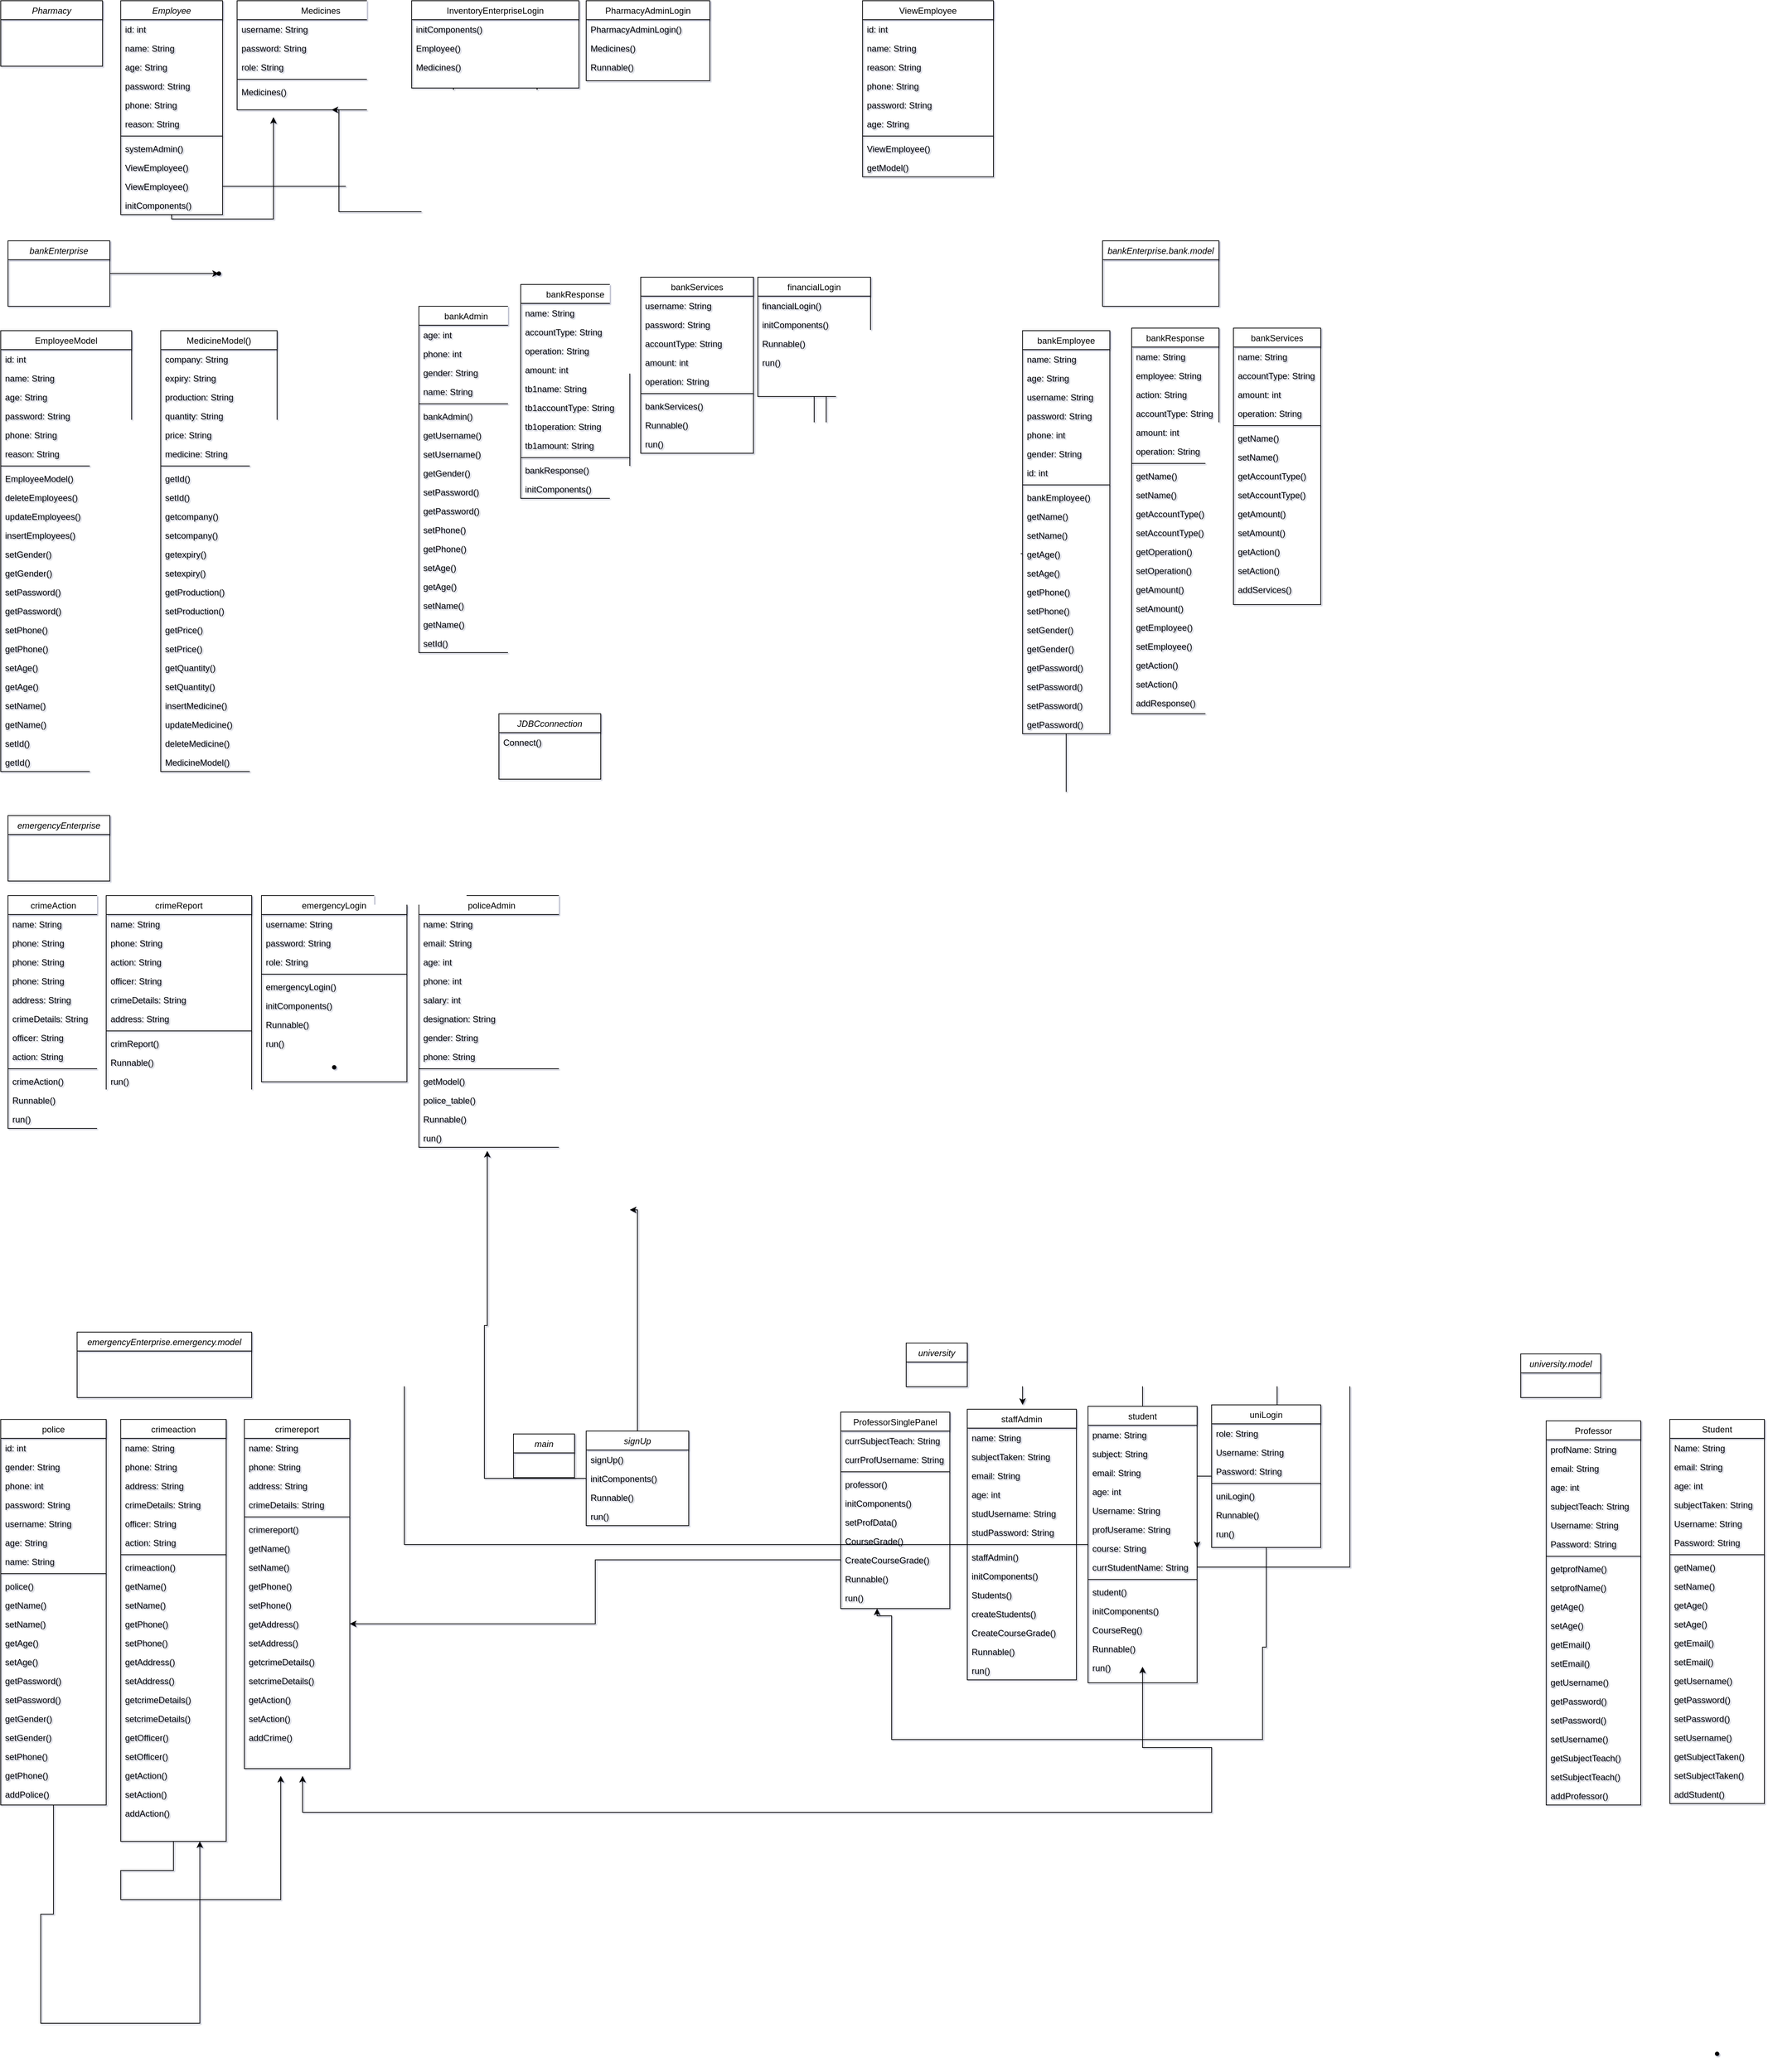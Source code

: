 <mxfile version="20.2.3" type="device"><diagram id="C5RBs43oDa-KdzZeNtuy" name="Page-1"><mxGraphModel dx="1778" dy="1071" grid="1" gridSize="10" guides="1" tooltips="1" connect="1" arrows="1" fold="1" page="1" pageScale="1" pageWidth="827" pageHeight="1169" background="none" math="0" shadow="1"><root><mxCell id="WIyWlLk6GJQsqaUBKTNV-0"/><mxCell id="WIyWlLk6GJQsqaUBKTNV-1" parent="WIyWlLk6GJQsqaUBKTNV-0"/><mxCell id="zkfFHV4jXpPFQw0GAbJ--0" value="Employee" style="swimlane;fontStyle=2;align=center;verticalAlign=top;childLayout=stackLayout;horizontal=1;startSize=26;horizontalStack=0;resizeParent=1;resizeLast=0;collapsible=1;marginBottom=0;rounded=0;shadow=0;strokeWidth=1;" parent="WIyWlLk6GJQsqaUBKTNV-1" vertex="1"><mxGeometry x="180" y="30" width="140" height="294" as="geometry"><mxRectangle x="230" y="140" width="160" height="26" as="alternateBounds"/></mxGeometry></mxCell><mxCell id="zkfFHV4jXpPFQw0GAbJ--5" value="id: int" style="text;align=left;verticalAlign=top;spacingLeft=4;spacingRight=4;overflow=hidden;rotatable=0;points=[[0,0.5],[1,0.5]];portConstraint=eastwest;" parent="zkfFHV4jXpPFQw0GAbJ--0" vertex="1"><mxGeometry y="26" width="140" height="26" as="geometry"/></mxCell><mxCell id="vvDK8oe3KT6TA-psuPWd-0" value="name: String" style="text;align=left;verticalAlign=top;spacingLeft=4;spacingRight=4;overflow=hidden;rotatable=0;points=[[0,0.5],[1,0.5]];portConstraint=eastwest;rounded=0;shadow=0;html=0;" parent="zkfFHV4jXpPFQw0GAbJ--0" vertex="1"><mxGeometry y="52" width="140" height="26" as="geometry"/></mxCell><mxCell id="vvDK8oe3KT6TA-psuPWd-1" value="age: String" style="text;align=left;verticalAlign=top;spacingLeft=4;spacingRight=4;overflow=hidden;rotatable=0;points=[[0,0.5],[1,0.5]];portConstraint=eastwest;rounded=0;shadow=0;html=0;" parent="zkfFHV4jXpPFQw0GAbJ--0" vertex="1"><mxGeometry y="78" width="140" height="26" as="geometry"/></mxCell><mxCell id="vvDK8oe3KT6TA-psuPWd-2" value="password: String" style="text;align=left;verticalAlign=top;spacingLeft=4;spacingRight=4;overflow=hidden;rotatable=0;points=[[0,0.5],[1,0.5]];portConstraint=eastwest;rounded=0;shadow=0;html=0;" parent="zkfFHV4jXpPFQw0GAbJ--0" vertex="1"><mxGeometry y="104" width="140" height="26" as="geometry"/></mxCell><mxCell id="vvDK8oe3KT6TA-psuPWd-3" value="phone: String" style="text;align=left;verticalAlign=top;spacingLeft=4;spacingRight=4;overflow=hidden;rotatable=0;points=[[0,0.5],[1,0.5]];portConstraint=eastwest;rounded=0;shadow=0;html=0;" parent="zkfFHV4jXpPFQw0GAbJ--0" vertex="1"><mxGeometry y="130" width="140" height="26" as="geometry"/></mxCell><mxCell id="vvDK8oe3KT6TA-psuPWd-4" value="reason: String" style="text;align=left;verticalAlign=top;spacingLeft=4;spacingRight=4;overflow=hidden;rotatable=0;points=[[0,0.5],[1,0.5]];portConstraint=eastwest;rounded=0;shadow=0;html=0;" parent="zkfFHV4jXpPFQw0GAbJ--0" vertex="1"><mxGeometry y="156" width="140" height="26" as="geometry"/></mxCell><mxCell id="vvDK8oe3KT6TA-psuPWd-7" value="" style="line;html=1;strokeWidth=1;align=left;verticalAlign=middle;spacingTop=-1;spacingLeft=3;spacingRight=3;rotatable=0;labelPosition=right;points=[];portConstraint=eastwest;" parent="zkfFHV4jXpPFQw0GAbJ--0" vertex="1"><mxGeometry y="182" width="140" height="8" as="geometry"/></mxCell><mxCell id="vvDK8oe3KT6TA-psuPWd-5" value="systemAdmin()" style="text;align=left;verticalAlign=top;spacingLeft=4;spacingRight=4;overflow=hidden;rotatable=0;points=[[0,0.5],[1,0.5]];portConstraint=eastwest;" parent="zkfFHV4jXpPFQw0GAbJ--0" vertex="1"><mxGeometry y="190" width="140" height="26" as="geometry"/></mxCell><mxCell id="vvDK8oe3KT6TA-psuPWd-8" value="ViewEmployee()" style="text;align=left;verticalAlign=top;spacingLeft=4;spacingRight=4;overflow=hidden;rotatable=0;points=[[0,0.5],[1,0.5]];portConstraint=eastwest;" parent="zkfFHV4jXpPFQw0GAbJ--0" vertex="1"><mxGeometry y="216" width="140" height="26" as="geometry"/></mxCell><mxCell id="vvDK8oe3KT6TA-psuPWd-13" value="ViewEmployee()" style="text;align=left;verticalAlign=top;spacingLeft=4;spacingRight=4;overflow=hidden;rotatable=0;points=[[0,0.5],[1,0.5]];portConstraint=eastwest;" parent="zkfFHV4jXpPFQw0GAbJ--0" vertex="1"><mxGeometry y="242" width="140" height="26" as="geometry"/></mxCell><mxCell id="vvDK8oe3KT6TA-psuPWd-14" value="initComponents()" style="text;align=left;verticalAlign=top;spacingLeft=4;spacingRight=4;overflow=hidden;rotatable=0;points=[[0,0.5],[1,0.5]];portConstraint=eastwest;rounded=0;shadow=0;html=0;" parent="zkfFHV4jXpPFQw0GAbJ--0" vertex="1"><mxGeometry y="268" width="140" height="26" as="geometry"/></mxCell><mxCell id="zkfFHV4jXpPFQw0GAbJ--6" value="Medicines" style="swimlane;fontStyle=0;align=center;verticalAlign=top;childLayout=stackLayout;horizontal=1;startSize=26;horizontalStack=0;resizeParent=1;resizeLast=0;collapsible=1;marginBottom=0;rounded=0;shadow=0;strokeWidth=1;" parent="WIyWlLk6GJQsqaUBKTNV-1" vertex="1"><mxGeometry x="340" y="30" width="230" height="150" as="geometry"><mxRectangle x="130" y="380" width="160" height="26" as="alternateBounds"/></mxGeometry></mxCell><mxCell id="vvDK8oe3KT6TA-psuPWd-9" value="username: String" style="text;align=left;verticalAlign=top;spacingLeft=4;spacingRight=4;overflow=hidden;rotatable=0;points=[[0,0.5],[1,0.5]];portConstraint=eastwest;" parent="zkfFHV4jXpPFQw0GAbJ--6" vertex="1"><mxGeometry y="26" width="230" height="26" as="geometry"/></mxCell><mxCell id="vvDK8oe3KT6TA-psuPWd-11" value="password: String" style="text;align=left;verticalAlign=top;spacingLeft=4;spacingRight=4;overflow=hidden;rotatable=0;points=[[0,0.5],[1,0.5]];portConstraint=eastwest;rounded=0;shadow=0;html=0;" parent="zkfFHV4jXpPFQw0GAbJ--6" vertex="1"><mxGeometry y="52" width="230" height="26" as="geometry"/></mxCell><mxCell id="vvDK8oe3KT6TA-psuPWd-10" value="role: String" style="text;align=left;verticalAlign=top;spacingLeft=4;spacingRight=4;overflow=hidden;rotatable=0;points=[[0,0.5],[1,0.5]];portConstraint=eastwest;rounded=0;shadow=0;html=0;" parent="zkfFHV4jXpPFQw0GAbJ--6" vertex="1"><mxGeometry y="78" width="230" height="26" as="geometry"/></mxCell><mxCell id="vvDK8oe3KT6TA-psuPWd-12" value="" style="line;html=1;strokeWidth=1;align=left;verticalAlign=middle;spacingTop=-1;spacingLeft=3;spacingRight=3;rotatable=0;labelPosition=right;points=[];portConstraint=eastwest;" parent="zkfFHV4jXpPFQw0GAbJ--6" vertex="1"><mxGeometry y="104" width="230" height="8" as="geometry"/></mxCell><mxCell id="zkfFHV4jXpPFQw0GAbJ--7" value="Medicines()" style="text;align=left;verticalAlign=top;spacingLeft=4;spacingRight=4;overflow=hidden;rotatable=0;points=[[0,0.5],[1,0.5]];portConstraint=eastwest;" parent="zkfFHV4jXpPFQw0GAbJ--6" vertex="1"><mxGeometry y="112" width="230" height="26" as="geometry"/></mxCell><mxCell id="XF4PUBb9Qut7rqHEJ5XF-0" value="Pharmacy" style="swimlane;fontStyle=2;align=center;verticalAlign=top;childLayout=stackLayout;horizontal=1;startSize=26;horizontalStack=0;resizeParent=1;resizeLast=0;collapsible=1;marginBottom=0;rounded=0;shadow=0;strokeWidth=1;" parent="WIyWlLk6GJQsqaUBKTNV-1" vertex="1"><mxGeometry x="15" y="30" width="140" height="90" as="geometry"><mxRectangle x="230" y="140" width="160" height="26" as="alternateBounds"/></mxGeometry></mxCell><mxCell id="XF4PUBb9Qut7rqHEJ5XF-12" value="PharmacyAdminLogin" style="swimlane;fontStyle=0;align=center;verticalAlign=top;childLayout=stackLayout;horizontal=1;startSize=26;horizontalStack=0;resizeParent=1;resizeLast=0;collapsible=1;marginBottom=0;rounded=0;shadow=0;strokeWidth=1;" parent="WIyWlLk6GJQsqaUBKTNV-1" vertex="1"><mxGeometry x="820" y="30" width="170" height="110" as="geometry"><mxRectangle x="130" y="380" width="160" height="26" as="alternateBounds"/></mxGeometry></mxCell><mxCell id="XF4PUBb9Qut7rqHEJ5XF-13" value="PharmacyAdminLogin()" style="text;align=left;verticalAlign=top;spacingLeft=4;spacingRight=4;overflow=hidden;rotatable=0;points=[[0,0.5],[1,0.5]];portConstraint=eastwest;" parent="XF4PUBb9Qut7rqHEJ5XF-12" vertex="1"><mxGeometry y="26" width="170" height="26" as="geometry"/></mxCell><mxCell id="XF4PUBb9Qut7rqHEJ5XF-14" value="Medicines()" style="text;align=left;verticalAlign=top;spacingLeft=4;spacingRight=4;overflow=hidden;rotatable=0;points=[[0,0.5],[1,0.5]];portConstraint=eastwest;rounded=0;shadow=0;html=0;" parent="XF4PUBb9Qut7rqHEJ5XF-12" vertex="1"><mxGeometry y="52" width="170" height="26" as="geometry"/></mxCell><mxCell id="XF4PUBb9Qut7rqHEJ5XF-17" value="Runnable()" style="text;align=left;verticalAlign=top;spacingLeft=4;spacingRight=4;overflow=hidden;rotatable=0;points=[[0,0.5],[1,0.5]];portConstraint=eastwest;" parent="XF4PUBb9Qut7rqHEJ5XF-12" vertex="1"><mxGeometry y="78" width="170" height="26" as="geometry"/></mxCell><mxCell id="XF4PUBb9Qut7rqHEJ5XF-31" value="EmployeeModel" style="swimlane;fontStyle=0;align=center;verticalAlign=top;childLayout=stackLayout;horizontal=1;startSize=26;horizontalStack=0;resizeParent=1;resizeLast=0;collapsible=1;marginBottom=0;rounded=0;shadow=0;strokeWidth=1;" parent="WIyWlLk6GJQsqaUBKTNV-1" vertex="1"><mxGeometry x="15" y="483.5" width="180" height="606" as="geometry"><mxRectangle x="550" y="140" width="160" height="26" as="alternateBounds"/></mxGeometry></mxCell><mxCell id="vvDK8oe3KT6TA-psuPWd-52" value="id: int" style="text;align=left;verticalAlign=top;spacingLeft=4;spacingRight=4;overflow=hidden;rotatable=0;points=[[0,0.5],[1,0.5]];portConstraint=eastwest;" parent="XF4PUBb9Qut7rqHEJ5XF-31" vertex="1"><mxGeometry y="26" width="180" height="26" as="geometry"/></mxCell><mxCell id="vvDK8oe3KT6TA-psuPWd-53" value="name: String" style="text;align=left;verticalAlign=top;spacingLeft=4;spacingRight=4;overflow=hidden;rotatable=0;points=[[0,0.5],[1,0.5]];portConstraint=eastwest;rounded=0;shadow=0;html=0;" parent="XF4PUBb9Qut7rqHEJ5XF-31" vertex="1"><mxGeometry y="52" width="180" height="26" as="geometry"/></mxCell><mxCell id="vvDK8oe3KT6TA-psuPWd-54" value="age: String" style="text;align=left;verticalAlign=top;spacingLeft=4;spacingRight=4;overflow=hidden;rotatable=0;points=[[0,0.5],[1,0.5]];portConstraint=eastwest;rounded=0;shadow=0;html=0;" parent="XF4PUBb9Qut7rqHEJ5XF-31" vertex="1"><mxGeometry y="78" width="180" height="26" as="geometry"/></mxCell><mxCell id="vvDK8oe3KT6TA-psuPWd-55" value="password: String" style="text;align=left;verticalAlign=top;spacingLeft=4;spacingRight=4;overflow=hidden;rotatable=0;points=[[0,0.5],[1,0.5]];portConstraint=eastwest;rounded=0;shadow=0;html=0;" parent="XF4PUBb9Qut7rqHEJ5XF-31" vertex="1"><mxGeometry y="104" width="180" height="26" as="geometry"/></mxCell><mxCell id="vvDK8oe3KT6TA-psuPWd-56" value="phone: String" style="text;align=left;verticalAlign=top;spacingLeft=4;spacingRight=4;overflow=hidden;rotatable=0;points=[[0,0.5],[1,0.5]];portConstraint=eastwest;rounded=0;shadow=0;html=0;" parent="XF4PUBb9Qut7rqHEJ5XF-31" vertex="1"><mxGeometry y="130" width="180" height="26" as="geometry"/></mxCell><mxCell id="vvDK8oe3KT6TA-psuPWd-57" value="reason: String" style="text;align=left;verticalAlign=top;spacingLeft=4;spacingRight=4;overflow=hidden;rotatable=0;points=[[0,0.5],[1,0.5]];portConstraint=eastwest;rounded=0;shadow=0;html=0;" parent="XF4PUBb9Qut7rqHEJ5XF-31" vertex="1"><mxGeometry y="156" width="180" height="26" as="geometry"/></mxCell><mxCell id="vvDK8oe3KT6TA-psuPWd-58" value="" style="line;html=1;strokeWidth=1;align=left;verticalAlign=middle;spacingTop=-1;spacingLeft=3;spacingRight=3;rotatable=0;labelPosition=right;points=[];portConstraint=eastwest;" parent="XF4PUBb9Qut7rqHEJ5XF-31" vertex="1"><mxGeometry y="182" width="180" height="8" as="geometry"/></mxCell><mxCell id="XF4PUBb9Qut7rqHEJ5XF-356" value="EmployeeModel()" style="text;align=left;verticalAlign=top;spacingLeft=4;spacingRight=4;overflow=hidden;rotatable=0;points=[[0,0.5],[1,0.5]];portConstraint=eastwest;" parent="XF4PUBb9Qut7rqHEJ5XF-31" vertex="1"><mxGeometry y="190" width="180" height="26" as="geometry"/></mxCell><mxCell id="vvDK8oe3KT6TA-psuPWd-73" value="deleteEmployees()" style="text;align=left;verticalAlign=top;spacingLeft=4;spacingRight=4;overflow=hidden;rotatable=0;points=[[0,0.5],[1,0.5]];portConstraint=eastwest;" parent="XF4PUBb9Qut7rqHEJ5XF-31" vertex="1"><mxGeometry y="216" width="180" height="26" as="geometry"/></mxCell><mxCell id="vvDK8oe3KT6TA-psuPWd-72" value="updateEmployees()" style="text;align=left;verticalAlign=top;spacingLeft=4;spacingRight=4;overflow=hidden;rotatable=0;points=[[0,0.5],[1,0.5]];portConstraint=eastwest;" parent="XF4PUBb9Qut7rqHEJ5XF-31" vertex="1"><mxGeometry y="242" width="180" height="26" as="geometry"/></mxCell><mxCell id="vvDK8oe3KT6TA-psuPWd-71" value="insertEmployees()" style="text;align=left;verticalAlign=top;spacingLeft=4;spacingRight=4;overflow=hidden;rotatable=0;points=[[0,0.5],[1,0.5]];portConstraint=eastwest;" parent="XF4PUBb9Qut7rqHEJ5XF-31" vertex="1"><mxGeometry y="268" width="180" height="26" as="geometry"/></mxCell><mxCell id="vvDK8oe3KT6TA-psuPWd-70" value="setGender()" style="text;align=left;verticalAlign=top;spacingLeft=4;spacingRight=4;overflow=hidden;rotatable=0;points=[[0,0.5],[1,0.5]];portConstraint=eastwest;" parent="XF4PUBb9Qut7rqHEJ5XF-31" vertex="1"><mxGeometry y="294" width="180" height="26" as="geometry"/></mxCell><mxCell id="vvDK8oe3KT6TA-psuPWd-69" value="getGender()" style="text;align=left;verticalAlign=top;spacingLeft=4;spacingRight=4;overflow=hidden;rotatable=0;points=[[0,0.5],[1,0.5]];portConstraint=eastwest;" parent="XF4PUBb9Qut7rqHEJ5XF-31" vertex="1"><mxGeometry y="320" width="180" height="26" as="geometry"/></mxCell><mxCell id="vvDK8oe3KT6TA-psuPWd-68" value="setPassword()" style="text;align=left;verticalAlign=top;spacingLeft=4;spacingRight=4;overflow=hidden;rotatable=0;points=[[0,0.5],[1,0.5]];portConstraint=eastwest;" parent="XF4PUBb9Qut7rqHEJ5XF-31" vertex="1"><mxGeometry y="346" width="180" height="26" as="geometry"/></mxCell><mxCell id="vvDK8oe3KT6TA-psuPWd-67" value="getPassword()" style="text;align=left;verticalAlign=top;spacingLeft=4;spacingRight=4;overflow=hidden;rotatable=0;points=[[0,0.5],[1,0.5]];portConstraint=eastwest;" parent="XF4PUBb9Qut7rqHEJ5XF-31" vertex="1"><mxGeometry y="372" width="180" height="26" as="geometry"/></mxCell><mxCell id="vvDK8oe3KT6TA-psuPWd-66" value="setPhone()" style="text;align=left;verticalAlign=top;spacingLeft=4;spacingRight=4;overflow=hidden;rotatable=0;points=[[0,0.5],[1,0.5]];portConstraint=eastwest;" parent="XF4PUBb9Qut7rqHEJ5XF-31" vertex="1"><mxGeometry y="398" width="180" height="26" as="geometry"/></mxCell><mxCell id="vvDK8oe3KT6TA-psuPWd-65" value="getPhone()" style="text;align=left;verticalAlign=top;spacingLeft=4;spacingRight=4;overflow=hidden;rotatable=0;points=[[0,0.5],[1,0.5]];portConstraint=eastwest;" parent="XF4PUBb9Qut7rqHEJ5XF-31" vertex="1"><mxGeometry y="424" width="180" height="26" as="geometry"/></mxCell><mxCell id="vvDK8oe3KT6TA-psuPWd-64" value="setAge()" style="text;align=left;verticalAlign=top;spacingLeft=4;spacingRight=4;overflow=hidden;rotatable=0;points=[[0,0.5],[1,0.5]];portConstraint=eastwest;" parent="XF4PUBb9Qut7rqHEJ5XF-31" vertex="1"><mxGeometry y="450" width="180" height="26" as="geometry"/></mxCell><mxCell id="vvDK8oe3KT6TA-psuPWd-63" value="getAge()" style="text;align=left;verticalAlign=top;spacingLeft=4;spacingRight=4;overflow=hidden;rotatable=0;points=[[0,0.5],[1,0.5]];portConstraint=eastwest;" parent="XF4PUBb9Qut7rqHEJ5XF-31" vertex="1"><mxGeometry y="476" width="180" height="26" as="geometry"/></mxCell><mxCell id="vvDK8oe3KT6TA-psuPWd-62" value="setName()" style="text;align=left;verticalAlign=top;spacingLeft=4;spacingRight=4;overflow=hidden;rotatable=0;points=[[0,0.5],[1,0.5]];portConstraint=eastwest;" parent="XF4PUBb9Qut7rqHEJ5XF-31" vertex="1"><mxGeometry y="502" width="180" height="26" as="geometry"/></mxCell><mxCell id="vvDK8oe3KT6TA-psuPWd-61" value="getName()" style="text;align=left;verticalAlign=top;spacingLeft=4;spacingRight=4;overflow=hidden;rotatable=0;points=[[0,0.5],[1,0.5]];portConstraint=eastwest;" parent="XF4PUBb9Qut7rqHEJ5XF-31" vertex="1"><mxGeometry y="528" width="180" height="26" as="geometry"/></mxCell><mxCell id="vvDK8oe3KT6TA-psuPWd-60" value="setId()" style="text;align=left;verticalAlign=top;spacingLeft=4;spacingRight=4;overflow=hidden;rotatable=0;points=[[0,0.5],[1,0.5]];portConstraint=eastwest;" parent="XF4PUBb9Qut7rqHEJ5XF-31" vertex="1"><mxGeometry y="554" width="180" height="26" as="geometry"/></mxCell><mxCell id="vvDK8oe3KT6TA-psuPWd-59" value="getId()" style="text;align=left;verticalAlign=top;spacingLeft=4;spacingRight=4;overflow=hidden;rotatable=0;points=[[0,0.5],[1,0.5]];portConstraint=eastwest;" parent="XF4PUBb9Qut7rqHEJ5XF-31" vertex="1"><mxGeometry y="580" width="180" height="26" as="geometry"/></mxCell><mxCell id="XF4PUBb9Qut7rqHEJ5XF-40" value="MedicineModel()" style="swimlane;fontStyle=0;align=center;verticalAlign=top;childLayout=stackLayout;horizontal=1;startSize=26;horizontalStack=0;resizeParent=1;resizeLast=0;collapsible=1;marginBottom=0;rounded=0;shadow=0;strokeWidth=1;" parent="WIyWlLk6GJQsqaUBKTNV-1" vertex="1"><mxGeometry x="235" y="483.5" width="160" height="606" as="geometry"><mxRectangle x="550" y="140" width="160" height="26" as="alternateBounds"/></mxGeometry></mxCell><mxCell id="vvDK8oe3KT6TA-psuPWd-79" value="company: String" style="text;align=left;verticalAlign=top;spacingLeft=4;spacingRight=4;overflow=hidden;rotatable=0;points=[[0,0.5],[1,0.5]];portConstraint=eastwest;rounded=0;shadow=0;html=0;" parent="XF4PUBb9Qut7rqHEJ5XF-40" vertex="1"><mxGeometry y="26" width="160" height="26" as="geometry"/></mxCell><mxCell id="vvDK8oe3KT6TA-psuPWd-78" value="expiry: String" style="text;align=left;verticalAlign=top;spacingLeft=4;spacingRight=4;overflow=hidden;rotatable=0;points=[[0,0.5],[1,0.5]];portConstraint=eastwest;rounded=0;shadow=0;html=0;" parent="XF4PUBb9Qut7rqHEJ5XF-40" vertex="1"><mxGeometry y="52" width="160" height="26" as="geometry"/></mxCell><mxCell id="vvDK8oe3KT6TA-psuPWd-77" value="production: String" style="text;align=left;verticalAlign=top;spacingLeft=4;spacingRight=4;overflow=hidden;rotatable=0;points=[[0,0.5],[1,0.5]];portConstraint=eastwest;rounded=0;shadow=0;html=0;" parent="XF4PUBb9Qut7rqHEJ5XF-40" vertex="1"><mxGeometry y="78" width="160" height="26" as="geometry"/></mxCell><mxCell id="vvDK8oe3KT6TA-psuPWd-80" value="quantity: String" style="text;align=left;verticalAlign=top;spacingLeft=4;spacingRight=4;overflow=hidden;rotatable=0;points=[[0,0.5],[1,0.5]];portConstraint=eastwest;rounded=0;shadow=0;html=0;" parent="XF4PUBb9Qut7rqHEJ5XF-40" vertex="1"><mxGeometry y="104" width="160" height="26" as="geometry"/></mxCell><mxCell id="vvDK8oe3KT6TA-psuPWd-81" value="price: String" style="text;align=left;verticalAlign=top;spacingLeft=4;spacingRight=4;overflow=hidden;rotatable=0;points=[[0,0.5],[1,0.5]];portConstraint=eastwest;rounded=0;shadow=0;html=0;" parent="XF4PUBb9Qut7rqHEJ5XF-40" vertex="1"><mxGeometry y="130" width="160" height="26" as="geometry"/></mxCell><mxCell id="vvDK8oe3KT6TA-psuPWd-82" value="medicine: String" style="text;align=left;verticalAlign=top;spacingLeft=4;spacingRight=4;overflow=hidden;rotatable=0;points=[[0,0.5],[1,0.5]];portConstraint=eastwest;rounded=0;shadow=0;html=0;" parent="XF4PUBb9Qut7rqHEJ5XF-40" vertex="1"><mxGeometry y="156" width="160" height="26" as="geometry"/></mxCell><mxCell id="XF4PUBb9Qut7rqHEJ5XF-46" value="" style="line;html=1;strokeWidth=1;align=left;verticalAlign=middle;spacingTop=-1;spacingLeft=3;spacingRight=3;rotatable=0;labelPosition=right;points=[];portConstraint=eastwest;" parent="XF4PUBb9Qut7rqHEJ5XF-40" vertex="1"><mxGeometry y="182" width="160" height="8" as="geometry"/></mxCell><mxCell id="vvDK8oe3KT6TA-psuPWd-98" value="getId()" style="text;align=left;verticalAlign=top;spacingLeft=4;spacingRight=4;overflow=hidden;rotatable=0;points=[[0,0.5],[1,0.5]];portConstraint=eastwest;" parent="XF4PUBb9Qut7rqHEJ5XF-40" vertex="1"><mxGeometry y="190" width="160" height="26" as="geometry"/></mxCell><mxCell id="vvDK8oe3KT6TA-psuPWd-97" value="setId()" style="text;align=left;verticalAlign=top;spacingLeft=4;spacingRight=4;overflow=hidden;rotatable=0;points=[[0,0.5],[1,0.5]];portConstraint=eastwest;" parent="XF4PUBb9Qut7rqHEJ5XF-40" vertex="1"><mxGeometry y="216" width="160" height="26" as="geometry"/></mxCell><mxCell id="vvDK8oe3KT6TA-psuPWd-96" value="getcompany()" style="text;align=left;verticalAlign=top;spacingLeft=4;spacingRight=4;overflow=hidden;rotatable=0;points=[[0,0.5],[1,0.5]];portConstraint=eastwest;" parent="XF4PUBb9Qut7rqHEJ5XF-40" vertex="1"><mxGeometry y="242" width="160" height="26" as="geometry"/></mxCell><mxCell id="vvDK8oe3KT6TA-psuPWd-95" value="setcompany()" style="text;align=left;verticalAlign=top;spacingLeft=4;spacingRight=4;overflow=hidden;rotatable=0;points=[[0,0.5],[1,0.5]];portConstraint=eastwest;" parent="XF4PUBb9Qut7rqHEJ5XF-40" vertex="1"><mxGeometry y="268" width="160" height="26" as="geometry"/></mxCell><mxCell id="vvDK8oe3KT6TA-psuPWd-94" value="getexpiry()" style="text;align=left;verticalAlign=top;spacingLeft=4;spacingRight=4;overflow=hidden;rotatable=0;points=[[0,0.5],[1,0.5]];portConstraint=eastwest;" parent="XF4PUBb9Qut7rqHEJ5XF-40" vertex="1"><mxGeometry y="294" width="160" height="26" as="geometry"/></mxCell><mxCell id="vvDK8oe3KT6TA-psuPWd-93" value="setexpiry()" style="text;align=left;verticalAlign=top;spacingLeft=4;spacingRight=4;overflow=hidden;rotatable=0;points=[[0,0.5],[1,0.5]];portConstraint=eastwest;" parent="XF4PUBb9Qut7rqHEJ5XF-40" vertex="1"><mxGeometry y="320" width="160" height="26" as="geometry"/></mxCell><mxCell id="vvDK8oe3KT6TA-psuPWd-92" value="getProduction()" style="text;align=left;verticalAlign=top;spacingLeft=4;spacingRight=4;overflow=hidden;rotatable=0;points=[[0,0.5],[1,0.5]];portConstraint=eastwest;" parent="XF4PUBb9Qut7rqHEJ5XF-40" vertex="1"><mxGeometry y="346" width="160" height="26" as="geometry"/></mxCell><mxCell id="vvDK8oe3KT6TA-psuPWd-91" value="setProduction()" style="text;align=left;verticalAlign=top;spacingLeft=4;spacingRight=4;overflow=hidden;rotatable=0;points=[[0,0.5],[1,0.5]];portConstraint=eastwest;" parent="XF4PUBb9Qut7rqHEJ5XF-40" vertex="1"><mxGeometry y="372" width="160" height="26" as="geometry"/></mxCell><mxCell id="vvDK8oe3KT6TA-psuPWd-90" value="getPrice()" style="text;align=left;verticalAlign=top;spacingLeft=4;spacingRight=4;overflow=hidden;rotatable=0;points=[[0,0.5],[1,0.5]];portConstraint=eastwest;" parent="XF4PUBb9Qut7rqHEJ5XF-40" vertex="1"><mxGeometry y="398" width="160" height="26" as="geometry"/></mxCell><mxCell id="vvDK8oe3KT6TA-psuPWd-89" value="setPrice()" style="text;align=left;verticalAlign=top;spacingLeft=4;spacingRight=4;overflow=hidden;rotatable=0;points=[[0,0.5],[1,0.5]];portConstraint=eastwest;" parent="XF4PUBb9Qut7rqHEJ5XF-40" vertex="1"><mxGeometry y="424" width="160" height="26" as="geometry"/></mxCell><mxCell id="vvDK8oe3KT6TA-psuPWd-88" value="getQuantity()" style="text;align=left;verticalAlign=top;spacingLeft=4;spacingRight=4;overflow=hidden;rotatable=0;points=[[0,0.5],[1,0.5]];portConstraint=eastwest;" parent="XF4PUBb9Qut7rqHEJ5XF-40" vertex="1"><mxGeometry y="450" width="160" height="26" as="geometry"/></mxCell><mxCell id="vvDK8oe3KT6TA-psuPWd-87" value="setQuantity()" style="text;align=left;verticalAlign=top;spacingLeft=4;spacingRight=4;overflow=hidden;rotatable=0;points=[[0,0.5],[1,0.5]];portConstraint=eastwest;" parent="XF4PUBb9Qut7rqHEJ5XF-40" vertex="1"><mxGeometry y="476" width="160" height="26" as="geometry"/></mxCell><mxCell id="vvDK8oe3KT6TA-psuPWd-86" value="insertMedicine()" style="text;align=left;verticalAlign=top;spacingLeft=4;spacingRight=4;overflow=hidden;rotatable=0;points=[[0,0.5],[1,0.5]];portConstraint=eastwest;" parent="XF4PUBb9Qut7rqHEJ5XF-40" vertex="1"><mxGeometry y="502" width="160" height="26" as="geometry"/></mxCell><mxCell id="vvDK8oe3KT6TA-psuPWd-85" value="updateMedicine()" style="text;align=left;verticalAlign=top;spacingLeft=4;spacingRight=4;overflow=hidden;rotatable=0;points=[[0,0.5],[1,0.5]];portConstraint=eastwest;" parent="XF4PUBb9Qut7rqHEJ5XF-40" vertex="1"><mxGeometry y="528" width="160" height="26" as="geometry"/></mxCell><mxCell id="vvDK8oe3KT6TA-psuPWd-84" value="deleteMedicine()" style="text;align=left;verticalAlign=top;spacingLeft=4;spacingRight=4;overflow=hidden;rotatable=0;points=[[0,0.5],[1,0.5]];portConstraint=eastwest;" parent="XF4PUBb9Qut7rqHEJ5XF-40" vertex="1"><mxGeometry y="554" width="160" height="26" as="geometry"/></mxCell><mxCell id="vvDK8oe3KT6TA-psuPWd-83" value="MedicineModel()" style="text;align=left;verticalAlign=top;spacingLeft=4;spacingRight=4;overflow=hidden;rotatable=0;points=[[0,0.5],[1,0.5]];portConstraint=eastwest;" parent="XF4PUBb9Qut7rqHEJ5XF-40" vertex="1"><mxGeometry y="580" width="160" height="26" as="geometry"/></mxCell><mxCell id="XF4PUBb9Qut7rqHEJ5XF-49" value="bankAdmin" style="swimlane;fontStyle=0;align=center;verticalAlign=top;childLayout=stackLayout;horizontal=1;startSize=26;horizontalStack=0;resizeParent=1;resizeLast=0;collapsible=1;marginBottom=0;rounded=0;shadow=0;strokeWidth=1;" parent="WIyWlLk6GJQsqaUBKTNV-1" vertex="1"><mxGeometry x="590" y="450" width="130" height="476" as="geometry"><mxRectangle x="550" y="140" width="160" height="26" as="alternateBounds"/></mxGeometry></mxCell><mxCell id="XF4PUBb9Qut7rqHEJ5XF-50" value="age: int" style="text;align=left;verticalAlign=top;spacingLeft=4;spacingRight=4;overflow=hidden;rotatable=0;points=[[0,0.5],[1,0.5]];portConstraint=eastwest;" parent="XF4PUBb9Qut7rqHEJ5XF-49" vertex="1"><mxGeometry y="26" width="130" height="26" as="geometry"/></mxCell><mxCell id="vvDK8oe3KT6TA-psuPWd-100" value="phone: int" style="text;align=left;verticalAlign=top;spacingLeft=4;spacingRight=4;overflow=hidden;rotatable=0;points=[[0,0.5],[1,0.5]];portConstraint=eastwest;" parent="XF4PUBb9Qut7rqHEJ5XF-49" vertex="1"><mxGeometry y="52" width="130" height="26" as="geometry"/></mxCell><mxCell id="XF4PUBb9Qut7rqHEJ5XF-51" value="gender: String" style="text;align=left;verticalAlign=top;spacingLeft=4;spacingRight=4;overflow=hidden;rotatable=0;points=[[0,0.5],[1,0.5]];portConstraint=eastwest;rounded=0;shadow=0;html=0;" parent="XF4PUBb9Qut7rqHEJ5XF-49" vertex="1"><mxGeometry y="78" width="130" height="26" as="geometry"/></mxCell><mxCell id="XF4PUBb9Qut7rqHEJ5XF-52" value="name: String" style="text;align=left;verticalAlign=top;spacingLeft=4;spacingRight=4;overflow=hidden;rotatable=0;points=[[0,0.5],[1,0.5]];portConstraint=eastwest;rounded=0;shadow=0;html=0;" parent="XF4PUBb9Qut7rqHEJ5XF-49" vertex="1"><mxGeometry y="104" width="130" height="26" as="geometry"/></mxCell><mxCell id="vvDK8oe3KT6TA-psuPWd-99" value="" style="line;html=1;strokeWidth=1;align=left;verticalAlign=middle;spacingTop=-1;spacingLeft=3;spacingRight=3;rotatable=0;labelPosition=right;points=[];portConstraint=eastwest;" parent="XF4PUBb9Qut7rqHEJ5XF-49" vertex="1"><mxGeometry y="130" width="130" height="8" as="geometry"/></mxCell><mxCell id="XF4PUBb9Qut7rqHEJ5XF-53" value="bankAdmin()" style="text;align=left;verticalAlign=top;spacingLeft=4;spacingRight=4;overflow=hidden;rotatable=0;points=[[0,0.5],[1,0.5]];portConstraint=eastwest;rounded=0;shadow=0;html=0;" parent="XF4PUBb9Qut7rqHEJ5XF-49" vertex="1"><mxGeometry y="138" width="130" height="26" as="geometry"/></mxCell><mxCell id="vvDK8oe3KT6TA-psuPWd-101" value="getUsername()" style="text;align=left;verticalAlign=top;spacingLeft=4;spacingRight=4;overflow=hidden;rotatable=0;points=[[0,0.5],[1,0.5]];portConstraint=eastwest;" parent="XF4PUBb9Qut7rqHEJ5XF-49" vertex="1"><mxGeometry y="164" width="130" height="26" as="geometry"/></mxCell><mxCell id="vvDK8oe3KT6TA-psuPWd-112" value="setUsername()" style="text;align=left;verticalAlign=top;spacingLeft=4;spacingRight=4;overflow=hidden;rotatable=0;points=[[0,0.5],[1,0.5]];portConstraint=eastwest;" parent="XF4PUBb9Qut7rqHEJ5XF-49" vertex="1"><mxGeometry y="190" width="130" height="26" as="geometry"/></mxCell><mxCell id="vvDK8oe3KT6TA-psuPWd-111" value="getGender()" style="text;align=left;verticalAlign=top;spacingLeft=4;spacingRight=4;overflow=hidden;rotatable=0;points=[[0,0.5],[1,0.5]];portConstraint=eastwest;" parent="XF4PUBb9Qut7rqHEJ5XF-49" vertex="1"><mxGeometry y="216" width="130" height="26" as="geometry"/></mxCell><mxCell id="vvDK8oe3KT6TA-psuPWd-110" value="setPassword()" style="text;align=left;verticalAlign=top;spacingLeft=4;spacingRight=4;overflow=hidden;rotatable=0;points=[[0,0.5],[1,0.5]];portConstraint=eastwest;" parent="XF4PUBb9Qut7rqHEJ5XF-49" vertex="1"><mxGeometry y="242" width="130" height="26" as="geometry"/></mxCell><mxCell id="vvDK8oe3KT6TA-psuPWd-109" value="getPassword()" style="text;align=left;verticalAlign=top;spacingLeft=4;spacingRight=4;overflow=hidden;rotatable=0;points=[[0,0.5],[1,0.5]];portConstraint=eastwest;" parent="XF4PUBb9Qut7rqHEJ5XF-49" vertex="1"><mxGeometry y="268" width="130" height="26" as="geometry"/></mxCell><mxCell id="vvDK8oe3KT6TA-psuPWd-108" value="setPhone()" style="text;align=left;verticalAlign=top;spacingLeft=4;spacingRight=4;overflow=hidden;rotatable=0;points=[[0,0.5],[1,0.5]];portConstraint=eastwest;" parent="XF4PUBb9Qut7rqHEJ5XF-49" vertex="1"><mxGeometry y="294" width="130" height="26" as="geometry"/></mxCell><mxCell id="vvDK8oe3KT6TA-psuPWd-107" value="getPhone()" style="text;align=left;verticalAlign=top;spacingLeft=4;spacingRight=4;overflow=hidden;rotatable=0;points=[[0,0.5],[1,0.5]];portConstraint=eastwest;" parent="XF4PUBb9Qut7rqHEJ5XF-49" vertex="1"><mxGeometry y="320" width="130" height="26" as="geometry"/></mxCell><mxCell id="vvDK8oe3KT6TA-psuPWd-106" value="setAge()" style="text;align=left;verticalAlign=top;spacingLeft=4;spacingRight=4;overflow=hidden;rotatable=0;points=[[0,0.5],[1,0.5]];portConstraint=eastwest;" parent="XF4PUBb9Qut7rqHEJ5XF-49" vertex="1"><mxGeometry y="346" width="130" height="26" as="geometry"/></mxCell><mxCell id="vvDK8oe3KT6TA-psuPWd-105" value="getAge()" style="text;align=left;verticalAlign=top;spacingLeft=4;spacingRight=4;overflow=hidden;rotatable=0;points=[[0,0.5],[1,0.5]];portConstraint=eastwest;" parent="XF4PUBb9Qut7rqHEJ5XF-49" vertex="1"><mxGeometry y="372" width="130" height="26" as="geometry"/></mxCell><mxCell id="vvDK8oe3KT6TA-psuPWd-104" value="setName()" style="text;align=left;verticalAlign=top;spacingLeft=4;spacingRight=4;overflow=hidden;rotatable=0;points=[[0,0.5],[1,0.5]];portConstraint=eastwest;" parent="XF4PUBb9Qut7rqHEJ5XF-49" vertex="1"><mxGeometry y="398" width="130" height="26" as="geometry"/></mxCell><mxCell id="vvDK8oe3KT6TA-psuPWd-103" value="getName()" style="text;align=left;verticalAlign=top;spacingLeft=4;spacingRight=4;overflow=hidden;rotatable=0;points=[[0,0.5],[1,0.5]];portConstraint=eastwest;" parent="XF4PUBb9Qut7rqHEJ5XF-49" vertex="1"><mxGeometry y="424" width="130" height="26" as="geometry"/></mxCell><mxCell id="vvDK8oe3KT6TA-psuPWd-102" value="setId()" style="text;align=left;verticalAlign=top;spacingLeft=4;spacingRight=4;overflow=hidden;rotatable=0;points=[[0,0.5],[1,0.5]];portConstraint=eastwest;" parent="XF4PUBb9Qut7rqHEJ5XF-49" vertex="1"><mxGeometry y="450" width="130" height="26" as="geometry"/></mxCell><mxCell id="XF4PUBb9Qut7rqHEJ5XF-58" value="bankResponse" style="swimlane;fontStyle=0;align=center;verticalAlign=top;childLayout=stackLayout;horizontal=1;startSize=26;horizontalStack=0;resizeParent=1;resizeLast=0;collapsible=1;marginBottom=0;rounded=0;shadow=0;strokeWidth=1;" parent="WIyWlLk6GJQsqaUBKTNV-1" vertex="1"><mxGeometry x="730" y="420" width="150" height="294" as="geometry"><mxRectangle x="550" y="140" width="160" height="26" as="alternateBounds"/></mxGeometry></mxCell><mxCell id="XF4PUBb9Qut7rqHEJ5XF-60" value="name: String" style="text;align=left;verticalAlign=top;spacingLeft=4;spacingRight=4;overflow=hidden;rotatable=0;points=[[0,0.5],[1,0.5]];portConstraint=eastwest;rounded=0;shadow=0;html=0;" parent="XF4PUBb9Qut7rqHEJ5XF-58" vertex="1"><mxGeometry y="26" width="150" height="26" as="geometry"/></mxCell><mxCell id="vvDK8oe3KT6TA-psuPWd-115" value="accountType: String" style="text;align=left;verticalAlign=top;spacingLeft=4;spacingRight=4;overflow=hidden;rotatable=0;points=[[0,0.5],[1,0.5]];portConstraint=eastwest;rounded=0;shadow=0;html=0;" parent="XF4PUBb9Qut7rqHEJ5XF-58" vertex="1"><mxGeometry y="52" width="150" height="26" as="geometry"/></mxCell><mxCell id="vvDK8oe3KT6TA-psuPWd-117" value="operation: String" style="text;align=left;verticalAlign=top;spacingLeft=4;spacingRight=4;overflow=hidden;rotatable=0;points=[[0,0.5],[1,0.5]];portConstraint=eastwest;rounded=0;shadow=0;html=0;" parent="XF4PUBb9Qut7rqHEJ5XF-58" vertex="1"><mxGeometry y="78" width="150" height="26" as="geometry"/></mxCell><mxCell id="vvDK8oe3KT6TA-psuPWd-116" value="amount: int" style="text;align=left;verticalAlign=top;spacingLeft=4;spacingRight=4;overflow=hidden;rotatable=0;points=[[0,0.5],[1,0.5]];portConstraint=eastwest;rounded=0;shadow=0;html=0;" parent="XF4PUBb9Qut7rqHEJ5XF-58" vertex="1"><mxGeometry y="104" width="150" height="26" as="geometry"/></mxCell><mxCell id="vvDK8oe3KT6TA-psuPWd-118" value="tb1name: String" style="text;align=left;verticalAlign=top;spacingLeft=4;spacingRight=4;overflow=hidden;rotatable=0;points=[[0,0.5],[1,0.5]];portConstraint=eastwest;rounded=0;shadow=0;html=0;" parent="XF4PUBb9Qut7rqHEJ5XF-58" vertex="1"><mxGeometry y="130" width="150" height="26" as="geometry"/></mxCell><mxCell id="vvDK8oe3KT6TA-psuPWd-119" value="tb1accountType: String" style="text;align=left;verticalAlign=top;spacingLeft=4;spacingRight=4;overflow=hidden;rotatable=0;points=[[0,0.5],[1,0.5]];portConstraint=eastwest;rounded=0;shadow=0;html=0;" parent="XF4PUBb9Qut7rqHEJ5XF-58" vertex="1"><mxGeometry y="156" width="150" height="26" as="geometry"/></mxCell><mxCell id="vvDK8oe3KT6TA-psuPWd-120" value="tb1operation: String" style="text;align=left;verticalAlign=top;spacingLeft=4;spacingRight=4;overflow=hidden;rotatable=0;points=[[0,0.5],[1,0.5]];portConstraint=eastwest;rounded=0;shadow=0;html=0;" parent="XF4PUBb9Qut7rqHEJ5XF-58" vertex="1"><mxGeometry y="182" width="150" height="26" as="geometry"/></mxCell><mxCell id="vvDK8oe3KT6TA-psuPWd-121" value="tb1amount: String" style="text;align=left;verticalAlign=top;spacingLeft=4;spacingRight=4;overflow=hidden;rotatable=0;points=[[0,0.5],[1,0.5]];portConstraint=eastwest;rounded=0;shadow=0;html=0;" parent="XF4PUBb9Qut7rqHEJ5XF-58" vertex="1"><mxGeometry y="208" width="150" height="26" as="geometry"/></mxCell><mxCell id="XF4PUBb9Qut7rqHEJ5XF-64" value="" style="line;html=1;strokeWidth=1;align=left;verticalAlign=middle;spacingTop=-1;spacingLeft=3;spacingRight=3;rotatable=0;labelPosition=right;points=[];portConstraint=eastwest;" parent="XF4PUBb9Qut7rqHEJ5XF-58" vertex="1"><mxGeometry y="234" width="150" height="8" as="geometry"/></mxCell><mxCell id="XF4PUBb9Qut7rqHEJ5XF-65" value="bankResponse()" style="text;align=left;verticalAlign=top;spacingLeft=4;spacingRight=4;overflow=hidden;rotatable=0;points=[[0,0.5],[1,0.5]];portConstraint=eastwest;" parent="XF4PUBb9Qut7rqHEJ5XF-58" vertex="1"><mxGeometry y="242" width="150" height="26" as="geometry"/></mxCell><mxCell id="vvDK8oe3KT6TA-psuPWd-113" value="initComponents()" style="text;align=left;verticalAlign=top;spacingLeft=4;spacingRight=4;overflow=hidden;rotatable=0;points=[[0,0.5],[1,0.5]];portConstraint=eastwest;" parent="XF4PUBb9Qut7rqHEJ5XF-58" vertex="1"><mxGeometry y="268" width="150" height="26" as="geometry"/></mxCell><mxCell id="XF4PUBb9Qut7rqHEJ5XF-67" value="bankServices" style="swimlane;fontStyle=0;align=center;verticalAlign=top;childLayout=stackLayout;horizontal=1;startSize=26;horizontalStack=0;resizeParent=1;resizeLast=0;collapsible=1;marginBottom=0;rounded=0;shadow=0;strokeWidth=1;" parent="WIyWlLk6GJQsqaUBKTNV-1" vertex="1"><mxGeometry x="895" y="410" width="155" height="242" as="geometry"><mxRectangle x="550" y="140" width="160" height="26" as="alternateBounds"/></mxGeometry></mxCell><mxCell id="vvDK8oe3KT6TA-psuPWd-126" value="username: String" style="text;align=left;verticalAlign=top;spacingLeft=4;spacingRight=4;overflow=hidden;rotatable=0;points=[[0,0.5],[1,0.5]];portConstraint=eastwest;rounded=0;shadow=0;html=0;" parent="XF4PUBb9Qut7rqHEJ5XF-67" vertex="1"><mxGeometry y="26" width="155" height="26" as="geometry"/></mxCell><mxCell id="vvDK8oe3KT6TA-psuPWd-125" value="password: String" style="text;align=left;verticalAlign=top;spacingLeft=4;spacingRight=4;overflow=hidden;rotatable=0;points=[[0,0.5],[1,0.5]];portConstraint=eastwest;rounded=0;shadow=0;html=0;" parent="XF4PUBb9Qut7rqHEJ5XF-67" vertex="1"><mxGeometry y="52" width="155" height="26" as="geometry"/></mxCell><mxCell id="vvDK8oe3KT6TA-psuPWd-122" value="accountType: String" style="text;align=left;verticalAlign=top;spacingLeft=4;spacingRight=4;overflow=hidden;rotatable=0;points=[[0,0.5],[1,0.5]];portConstraint=eastwest;rounded=0;shadow=0;html=0;" parent="XF4PUBb9Qut7rqHEJ5XF-67" vertex="1"><mxGeometry y="78" width="155" height="26" as="geometry"/></mxCell><mxCell id="vvDK8oe3KT6TA-psuPWd-124" value="amount: int" style="text;align=left;verticalAlign=top;spacingLeft=4;spacingRight=4;overflow=hidden;rotatable=0;points=[[0,0.5],[1,0.5]];portConstraint=eastwest;rounded=0;shadow=0;html=0;" parent="XF4PUBb9Qut7rqHEJ5XF-67" vertex="1"><mxGeometry y="104" width="155" height="26" as="geometry"/></mxCell><mxCell id="vvDK8oe3KT6TA-psuPWd-123" value="operation: String" style="text;align=left;verticalAlign=top;spacingLeft=4;spacingRight=4;overflow=hidden;rotatable=0;points=[[0,0.5],[1,0.5]];portConstraint=eastwest;rounded=0;shadow=0;html=0;" parent="XF4PUBb9Qut7rqHEJ5XF-67" vertex="1"><mxGeometry y="130" width="155" height="26" as="geometry"/></mxCell><mxCell id="XF4PUBb9Qut7rqHEJ5XF-73" value="" style="line;html=1;strokeWidth=1;align=left;verticalAlign=middle;spacingTop=-1;spacingLeft=3;spacingRight=3;rotatable=0;labelPosition=right;points=[];portConstraint=eastwest;" parent="XF4PUBb9Qut7rqHEJ5XF-67" vertex="1"><mxGeometry y="156" width="155" height="8" as="geometry"/></mxCell><mxCell id="XF4PUBb9Qut7rqHEJ5XF-369" value="bankServices()" style="text;align=left;verticalAlign=top;spacingLeft=4;spacingRight=4;overflow=hidden;rotatable=0;points=[[0,0.5],[1,0.5]];portConstraint=eastwest;" parent="XF4PUBb9Qut7rqHEJ5XF-67" vertex="1"><mxGeometry y="164" width="155" height="26" as="geometry"/></mxCell><mxCell id="vvDK8oe3KT6TA-psuPWd-127" value="Runnable()" style="text;align=left;verticalAlign=top;spacingLeft=4;spacingRight=4;overflow=hidden;rotatable=0;points=[[0,0.5],[1,0.5]];portConstraint=eastwest;" parent="XF4PUBb9Qut7rqHEJ5XF-67" vertex="1"><mxGeometry y="190" width="155" height="26" as="geometry"/></mxCell><mxCell id="vvDK8oe3KT6TA-psuPWd-128" value="run()" style="text;align=left;verticalAlign=top;spacingLeft=4;spacingRight=4;overflow=hidden;rotatable=0;points=[[0,0.5],[1,0.5]];portConstraint=eastwest;" parent="XF4PUBb9Qut7rqHEJ5XF-67" vertex="1"><mxGeometry y="216" width="155" height="26" as="geometry"/></mxCell><mxCell id="b3HSqjx1qBgDWrcug4sl-11" value="" style="edgeStyle=orthogonalEdgeStyle;rounded=0;orthogonalLoop=1;jettySize=auto;html=1;" edge="1" parent="WIyWlLk6GJQsqaUBKTNV-1" source="XF4PUBb9Qut7rqHEJ5XF-85" target="b3HSqjx1qBgDWrcug4sl-10"><mxGeometry relative="1" as="geometry"><Array as="points"><mxPoint x="1220" y="790"/><mxPoint x="1220" y="790"/></Array></mxGeometry></mxCell><mxCell id="b3HSqjx1qBgDWrcug4sl-17" value="" style="edgeStyle=orthogonalEdgeStyle;rounded=0;orthogonalLoop=1;jettySize=auto;html=1;" edge="1" parent="WIyWlLk6GJQsqaUBKTNV-1" source="XF4PUBb9Qut7rqHEJ5XF-85" target="b3HSqjx1qBgDWrcug4sl-16"><mxGeometry relative="1" as="geometry"/></mxCell><mxCell id="XF4PUBb9Qut7rqHEJ5XF-85" value="bankEmployee" style="swimlane;fontStyle=0;align=center;verticalAlign=top;childLayout=stackLayout;horizontal=1;startSize=26;horizontalStack=0;resizeParent=1;resizeLast=0;collapsible=1;marginBottom=0;rounded=0;shadow=0;strokeWidth=1;" parent="WIyWlLk6GJQsqaUBKTNV-1" vertex="1"><mxGeometry x="1420" y="483.5" width="120" height="554" as="geometry"><mxRectangle x="550" y="140" width="160" height="26" as="alternateBounds"/></mxGeometry></mxCell><mxCell id="vvDK8oe3KT6TA-psuPWd-139" value="name: String" style="text;align=left;verticalAlign=top;spacingLeft=4;spacingRight=4;overflow=hidden;rotatable=0;points=[[0,0.5],[1,0.5]];portConstraint=eastwest;rounded=0;shadow=0;html=0;" parent="XF4PUBb9Qut7rqHEJ5XF-85" vertex="1"><mxGeometry y="26" width="120" height="26" as="geometry"/></mxCell><mxCell id="vvDK8oe3KT6TA-psuPWd-138" value="age: String" style="text;align=left;verticalAlign=top;spacingLeft=4;spacingRight=4;overflow=hidden;rotatable=0;points=[[0,0.5],[1,0.5]];portConstraint=eastwest;rounded=0;shadow=0;html=0;" parent="XF4PUBb9Qut7rqHEJ5XF-85" vertex="1"><mxGeometry y="52" width="120" height="26" as="geometry"/></mxCell><mxCell id="vvDK8oe3KT6TA-psuPWd-140" value="username: String" style="text;align=left;verticalAlign=top;spacingLeft=4;spacingRight=4;overflow=hidden;rotatable=0;points=[[0,0.5],[1,0.5]];portConstraint=eastwest;rounded=0;shadow=0;html=0;" parent="XF4PUBb9Qut7rqHEJ5XF-85" vertex="1"><mxGeometry y="78" width="120" height="26" as="geometry"/></mxCell><mxCell id="vvDK8oe3KT6TA-psuPWd-137" value="password: String" style="text;align=left;verticalAlign=top;spacingLeft=4;spacingRight=4;overflow=hidden;rotatable=0;points=[[0,0.5],[1,0.5]];portConstraint=eastwest;rounded=0;shadow=0;html=0;" parent="XF4PUBb9Qut7rqHEJ5XF-85" vertex="1"><mxGeometry y="104" width="120" height="26" as="geometry"/></mxCell><mxCell id="vvDK8oe3KT6TA-psuPWd-136" value="phone: int" style="text;align=left;verticalAlign=top;spacingLeft=4;spacingRight=4;overflow=hidden;rotatable=0;points=[[0,0.5],[1,0.5]];portConstraint=eastwest;rounded=0;shadow=0;html=0;" parent="XF4PUBb9Qut7rqHEJ5XF-85" vertex="1"><mxGeometry y="130" width="120" height="26" as="geometry"/></mxCell><mxCell id="vvDK8oe3KT6TA-psuPWd-135" value="gender: String" style="text;align=left;verticalAlign=top;spacingLeft=4;spacingRight=4;overflow=hidden;rotatable=0;points=[[0,0.5],[1,0.5]];portConstraint=eastwest;rounded=0;shadow=0;html=0;" parent="XF4PUBb9Qut7rqHEJ5XF-85" vertex="1"><mxGeometry y="156" width="120" height="26" as="geometry"/></mxCell><mxCell id="vvDK8oe3KT6TA-psuPWd-134" value="id: int" style="text;align=left;verticalAlign=top;spacingLeft=4;spacingRight=4;overflow=hidden;rotatable=0;points=[[0,0.5],[1,0.5]];portConstraint=eastwest;" parent="XF4PUBb9Qut7rqHEJ5XF-85" vertex="1"><mxGeometry y="182" width="120" height="26" as="geometry"/></mxCell><mxCell id="XF4PUBb9Qut7rqHEJ5XF-91" value="" style="line;html=1;strokeWidth=1;align=left;verticalAlign=middle;spacingTop=-1;spacingLeft=3;spacingRight=3;rotatable=0;labelPosition=right;points=[];portConstraint=eastwest;" parent="XF4PUBb9Qut7rqHEJ5XF-85" vertex="1"><mxGeometry y="208" width="120" height="8" as="geometry"/></mxCell><mxCell id="XF4PUBb9Qut7rqHEJ5XF-92" value="bankEmployee()" style="text;align=left;verticalAlign=top;spacingLeft=4;spacingRight=4;overflow=hidden;rotatable=0;points=[[0,0.5],[1,0.5]];portConstraint=eastwest;" parent="XF4PUBb9Qut7rqHEJ5XF-85" vertex="1"><mxGeometry y="216" width="120" height="26" as="geometry"/></mxCell><mxCell id="vvDK8oe3KT6TA-psuPWd-141" value="getName()" style="text;align=left;verticalAlign=top;spacingLeft=4;spacingRight=4;overflow=hidden;rotatable=0;points=[[0,0.5],[1,0.5]];portConstraint=eastwest;" parent="XF4PUBb9Qut7rqHEJ5XF-85" vertex="1"><mxGeometry y="242" width="120" height="26" as="geometry"/></mxCell><mxCell id="vvDK8oe3KT6TA-psuPWd-150" value="setName()" style="text;align=left;verticalAlign=top;spacingLeft=4;spacingRight=4;overflow=hidden;rotatable=0;points=[[0,0.5],[1,0.5]];portConstraint=eastwest;" parent="XF4PUBb9Qut7rqHEJ5XF-85" vertex="1"><mxGeometry y="268" width="120" height="26" as="geometry"/></mxCell><mxCell id="vvDK8oe3KT6TA-psuPWd-142" value="getAge()" style="text;align=left;verticalAlign=top;spacingLeft=4;spacingRight=4;overflow=hidden;rotatable=0;points=[[0,0.5],[1,0.5]];portConstraint=eastwest;" parent="XF4PUBb9Qut7rqHEJ5XF-85" vertex="1"><mxGeometry y="294" width="120" height="26" as="geometry"/></mxCell><mxCell id="vvDK8oe3KT6TA-psuPWd-143" value="setAge()" style="text;align=left;verticalAlign=top;spacingLeft=4;spacingRight=4;overflow=hidden;rotatable=0;points=[[0,0.5],[1,0.5]];portConstraint=eastwest;" parent="XF4PUBb9Qut7rqHEJ5XF-85" vertex="1"><mxGeometry y="320" width="120" height="26" as="geometry"/></mxCell><mxCell id="vvDK8oe3KT6TA-psuPWd-144" value="getPhone()" style="text;align=left;verticalAlign=top;spacingLeft=4;spacingRight=4;overflow=hidden;rotatable=0;points=[[0,0.5],[1,0.5]];portConstraint=eastwest;" parent="XF4PUBb9Qut7rqHEJ5XF-85" vertex="1"><mxGeometry y="346" width="120" height="26" as="geometry"/></mxCell><mxCell id="vvDK8oe3KT6TA-psuPWd-145" value="setPhone()" style="text;align=left;verticalAlign=top;spacingLeft=4;spacingRight=4;overflow=hidden;rotatable=0;points=[[0,0.5],[1,0.5]];portConstraint=eastwest;" parent="XF4PUBb9Qut7rqHEJ5XF-85" vertex="1"><mxGeometry y="372" width="120" height="26" as="geometry"/></mxCell><mxCell id="vvDK8oe3KT6TA-psuPWd-149" value="setGender()" style="text;align=left;verticalAlign=top;spacingLeft=4;spacingRight=4;overflow=hidden;rotatable=0;points=[[0,0.5],[1,0.5]];portConstraint=eastwest;" parent="XF4PUBb9Qut7rqHEJ5XF-85" vertex="1"><mxGeometry y="398" width="120" height="26" as="geometry"/></mxCell><mxCell id="vvDK8oe3KT6TA-psuPWd-148" value="getGender()" style="text;align=left;verticalAlign=top;spacingLeft=4;spacingRight=4;overflow=hidden;rotatable=0;points=[[0,0.5],[1,0.5]];portConstraint=eastwest;" parent="XF4PUBb9Qut7rqHEJ5XF-85" vertex="1"><mxGeometry y="424" width="120" height="26" as="geometry"/></mxCell><mxCell id="vvDK8oe3KT6TA-psuPWd-151" value="getPassword()" style="text;align=left;verticalAlign=top;spacingLeft=4;spacingRight=4;overflow=hidden;rotatable=0;points=[[0,0.5],[1,0.5]];portConstraint=eastwest;" parent="XF4PUBb9Qut7rqHEJ5XF-85" vertex="1"><mxGeometry y="450" width="120" height="26" as="geometry"/></mxCell><mxCell id="vvDK8oe3KT6TA-psuPWd-152" value="setPassword()" style="text;align=left;verticalAlign=top;spacingLeft=4;spacingRight=4;overflow=hidden;rotatable=0;points=[[0,0.5],[1,0.5]];portConstraint=eastwest;" parent="XF4PUBb9Qut7rqHEJ5XF-85" vertex="1"><mxGeometry y="476" width="120" height="26" as="geometry"/></mxCell><mxCell id="vvDK8oe3KT6TA-psuPWd-147" value="setPassword()" style="text;align=left;verticalAlign=top;spacingLeft=4;spacingRight=4;overflow=hidden;rotatable=0;points=[[0,0.5],[1,0.5]];portConstraint=eastwest;" parent="XF4PUBb9Qut7rqHEJ5XF-85" vertex="1"><mxGeometry y="502" width="120" height="26" as="geometry"/></mxCell><mxCell id="vvDK8oe3KT6TA-psuPWd-146" value="getPassword()" style="text;align=left;verticalAlign=top;spacingLeft=4;spacingRight=4;overflow=hidden;rotatable=0;points=[[0,0.5],[1,0.5]];portConstraint=eastwest;" parent="XF4PUBb9Qut7rqHEJ5XF-85" vertex="1"><mxGeometry y="528" width="120" height="26" as="geometry"/></mxCell><mxCell id="XF4PUBb9Qut7rqHEJ5XF-130" value="crimeAction" style="swimlane;fontStyle=0;align=center;verticalAlign=top;childLayout=stackLayout;horizontal=1;startSize=26;horizontalStack=0;resizeParent=1;resizeLast=0;collapsible=1;marginBottom=0;rounded=0;shadow=0;strokeWidth=1;" parent="WIyWlLk6GJQsqaUBKTNV-1" vertex="1"><mxGeometry x="25" y="1260" width="125" height="320" as="geometry"><mxRectangle x="550" y="140" width="160" height="26" as="alternateBounds"/></mxGeometry></mxCell><mxCell id="vvDK8oe3KT6TA-psuPWd-230" value="name: String" style="text;align=left;verticalAlign=top;spacingLeft=4;spacingRight=4;overflow=hidden;rotatable=0;points=[[0,0.5],[1,0.5]];portConstraint=eastwest;rounded=0;shadow=0;html=0;" parent="XF4PUBb9Qut7rqHEJ5XF-130" vertex="1"><mxGeometry y="26" width="125" height="26" as="geometry"/></mxCell><mxCell id="T4kuvkC-XhiNZhuRy2cQ-1" value="phone: String" style="text;align=left;verticalAlign=top;spacingLeft=4;spacingRight=4;overflow=hidden;rotatable=0;points=[[0,0.5],[1,0.5]];portConstraint=eastwest;rounded=0;shadow=0;html=0;" parent="XF4PUBb9Qut7rqHEJ5XF-130" vertex="1"><mxGeometry y="52" width="125" height="26" as="geometry"/></mxCell><mxCell id="T4kuvkC-XhiNZhuRy2cQ-0" value="phone: String" style="text;align=left;verticalAlign=top;spacingLeft=4;spacingRight=4;overflow=hidden;rotatable=0;points=[[0,0.5],[1,0.5]];portConstraint=eastwest;rounded=0;shadow=0;html=0;" parent="XF4PUBb9Qut7rqHEJ5XF-130" vertex="1"><mxGeometry y="78" width="125" height="26" as="geometry"/></mxCell><mxCell id="vvDK8oe3KT6TA-psuPWd-229" value="phone: String" style="text;align=left;verticalAlign=top;spacingLeft=4;spacingRight=4;overflow=hidden;rotatable=0;points=[[0,0.5],[1,0.5]];portConstraint=eastwest;rounded=0;shadow=0;html=0;" parent="XF4PUBb9Qut7rqHEJ5XF-130" vertex="1"><mxGeometry y="104" width="125" height="26" as="geometry"/></mxCell><mxCell id="XF4PUBb9Qut7rqHEJ5XF-132" value="address: String" style="text;align=left;verticalAlign=top;spacingLeft=4;spacingRight=4;overflow=hidden;rotatable=0;points=[[0,0.5],[1,0.5]];portConstraint=eastwest;rounded=0;shadow=0;html=0;" parent="XF4PUBb9Qut7rqHEJ5XF-130" vertex="1"><mxGeometry y="130" width="125" height="26" as="geometry"/></mxCell><mxCell id="vvDK8oe3KT6TA-psuPWd-231" value="crimeDetails: String" style="text;align=left;verticalAlign=top;spacingLeft=4;spacingRight=4;overflow=hidden;rotatable=0;points=[[0,0.5],[1,0.5]];portConstraint=eastwest;rounded=0;shadow=0;html=0;" parent="XF4PUBb9Qut7rqHEJ5XF-130" vertex="1"><mxGeometry y="156" width="125" height="26" as="geometry"/></mxCell><mxCell id="vvDK8oe3KT6TA-psuPWd-234" value="officer: String" style="text;align=left;verticalAlign=top;spacingLeft=4;spacingRight=4;overflow=hidden;rotatable=0;points=[[0,0.5],[1,0.5]];portConstraint=eastwest;rounded=0;shadow=0;html=0;" parent="XF4PUBb9Qut7rqHEJ5XF-130" vertex="1"><mxGeometry y="182" width="125" height="26" as="geometry"/></mxCell><mxCell id="vvDK8oe3KT6TA-psuPWd-235" value="action: String" style="text;align=left;verticalAlign=top;spacingLeft=4;spacingRight=4;overflow=hidden;rotatable=0;points=[[0,0.5],[1,0.5]];portConstraint=eastwest;rounded=0;shadow=0;html=0;" parent="XF4PUBb9Qut7rqHEJ5XF-130" vertex="1"><mxGeometry y="208" width="125" height="26" as="geometry"/></mxCell><mxCell id="vvDK8oe3KT6TA-psuPWd-227" value="" style="line;html=1;strokeWidth=1;align=left;verticalAlign=middle;spacingTop=-1;spacingLeft=3;spacingRight=3;rotatable=0;labelPosition=right;points=[];portConstraint=eastwest;" parent="XF4PUBb9Qut7rqHEJ5XF-130" vertex="1"><mxGeometry y="234" width="125" height="8" as="geometry"/></mxCell><mxCell id="396qw-cGLe6BkrTJXGMV-26" value="crimeAction()" style="text;align=left;verticalAlign=top;spacingLeft=4;spacingRight=4;overflow=hidden;rotatable=0;points=[[0,0.5],[1,0.5]];portConstraint=eastwest;rounded=0;shadow=0;html=0;" parent="XF4PUBb9Qut7rqHEJ5XF-130" vertex="1"><mxGeometry y="242" width="125" height="26" as="geometry"/></mxCell><mxCell id="vvDK8oe3KT6TA-psuPWd-232" value="Runnable()" style="text;align=left;verticalAlign=top;spacingLeft=4;spacingRight=4;overflow=hidden;rotatable=0;points=[[0,0.5],[1,0.5]];portConstraint=eastwest;" parent="XF4PUBb9Qut7rqHEJ5XF-130" vertex="1"><mxGeometry y="268" width="125" height="26" as="geometry"/></mxCell><mxCell id="vvDK8oe3KT6TA-psuPWd-233" value="run()" style="text;align=left;verticalAlign=top;spacingLeft=4;spacingRight=4;overflow=hidden;rotatable=0;points=[[0,0.5],[1,0.5]];portConstraint=eastwest;" parent="XF4PUBb9Qut7rqHEJ5XF-130" vertex="1"><mxGeometry y="294" width="125" height="26" as="geometry"/></mxCell><mxCell id="XF4PUBb9Qut7rqHEJ5XF-139" value="crimeReport" style="swimlane;fontStyle=0;align=center;verticalAlign=top;childLayout=stackLayout;horizontal=1;startSize=26;horizontalStack=0;resizeParent=1;resizeLast=0;collapsible=1;marginBottom=0;rounded=0;shadow=0;strokeWidth=1;" parent="WIyWlLk6GJQsqaUBKTNV-1" vertex="1"><mxGeometry x="160" y="1260" width="200" height="268" as="geometry"><mxRectangle x="550" y="140" width="160" height="26" as="alternateBounds"/></mxGeometry></mxCell><mxCell id="vvDK8oe3KT6TA-psuPWd-243" value="name: String" style="text;align=left;verticalAlign=top;spacingLeft=4;spacingRight=4;overflow=hidden;rotatable=0;points=[[0,0.5],[1,0.5]];portConstraint=eastwest;rounded=0;shadow=0;html=0;" parent="XF4PUBb9Qut7rqHEJ5XF-139" vertex="1"><mxGeometry y="26" width="200" height="26" as="geometry"/></mxCell><mxCell id="vvDK8oe3KT6TA-psuPWd-244" value="phone: String" style="text;align=left;verticalAlign=top;spacingLeft=4;spacingRight=4;overflow=hidden;rotatable=0;points=[[0,0.5],[1,0.5]];portConstraint=eastwest;rounded=0;shadow=0;html=0;" parent="XF4PUBb9Qut7rqHEJ5XF-139" vertex="1"><mxGeometry y="52" width="200" height="26" as="geometry"/></mxCell><mxCell id="vvDK8oe3KT6TA-psuPWd-248" value="action: String" style="text;align=left;verticalAlign=top;spacingLeft=4;spacingRight=4;overflow=hidden;rotatable=0;points=[[0,0.5],[1,0.5]];portConstraint=eastwest;rounded=0;shadow=0;html=0;" parent="XF4PUBb9Qut7rqHEJ5XF-139" vertex="1"><mxGeometry y="78" width="200" height="26" as="geometry"/></mxCell><mxCell id="vvDK8oe3KT6TA-psuPWd-247" value="officer: String" style="text;align=left;verticalAlign=top;spacingLeft=4;spacingRight=4;overflow=hidden;rotatable=0;points=[[0,0.5],[1,0.5]];portConstraint=eastwest;rounded=0;shadow=0;html=0;" parent="XF4PUBb9Qut7rqHEJ5XF-139" vertex="1"><mxGeometry y="104" width="200" height="26" as="geometry"/></mxCell><mxCell id="vvDK8oe3KT6TA-psuPWd-246" value="crimeDetails: String" style="text;align=left;verticalAlign=top;spacingLeft=4;spacingRight=4;overflow=hidden;rotatable=0;points=[[0,0.5],[1,0.5]];portConstraint=eastwest;rounded=0;shadow=0;html=0;" parent="XF4PUBb9Qut7rqHEJ5XF-139" vertex="1"><mxGeometry y="130" width="200" height="26" as="geometry"/></mxCell><mxCell id="vvDK8oe3KT6TA-psuPWd-245" value="address: String" style="text;align=left;verticalAlign=top;spacingLeft=4;spacingRight=4;overflow=hidden;rotatable=0;points=[[0,0.5],[1,0.5]];portConstraint=eastwest;rounded=0;shadow=0;html=0;" parent="XF4PUBb9Qut7rqHEJ5XF-139" vertex="1"><mxGeometry y="156" width="200" height="26" as="geometry"/></mxCell><mxCell id="vvDK8oe3KT6TA-psuPWd-236" value="" style="line;html=1;strokeWidth=1;align=left;verticalAlign=middle;spacingTop=-1;spacingLeft=3;spacingRight=3;rotatable=0;labelPosition=right;points=[];portConstraint=eastwest;" parent="XF4PUBb9Qut7rqHEJ5XF-139" vertex="1"><mxGeometry y="182" width="200" height="8" as="geometry"/></mxCell><mxCell id="vvDK8oe3KT6TA-psuPWd-251" value="crimReport()" style="text;align=left;verticalAlign=top;spacingLeft=4;spacingRight=4;overflow=hidden;rotatable=0;points=[[0,0.5],[1,0.5]];portConstraint=eastwest;" parent="XF4PUBb9Qut7rqHEJ5XF-139" vertex="1"><mxGeometry y="190" width="200" height="26" as="geometry"/></mxCell><mxCell id="vvDK8oe3KT6TA-psuPWd-249" value="Runnable()" style="text;align=left;verticalAlign=top;spacingLeft=4;spacingRight=4;overflow=hidden;rotatable=0;points=[[0,0.5],[1,0.5]];portConstraint=eastwest;" parent="XF4PUBb9Qut7rqHEJ5XF-139" vertex="1"><mxGeometry y="216" width="200" height="26" as="geometry"/></mxCell><mxCell id="vvDK8oe3KT6TA-psuPWd-250" value="run()" style="text;align=left;verticalAlign=top;spacingLeft=4;spacingRight=4;overflow=hidden;rotatable=0;points=[[0,0.5],[1,0.5]];portConstraint=eastwest;" parent="XF4PUBb9Qut7rqHEJ5XF-139" vertex="1"><mxGeometry y="242" width="200" height="26" as="geometry"/></mxCell><mxCell id="T4kuvkC-XhiNZhuRy2cQ-152" value="" style="edgeStyle=orthogonalEdgeStyle;rounded=0;orthogonalLoop=1;jettySize=auto;html=1;entryX=0.75;entryY=1;entryDx=0;entryDy=0;" parent="WIyWlLk6GJQsqaUBKTNV-1" source="XF4PUBb9Qut7rqHEJ5XF-193" target="vvDK8oe3KT6TA-psuPWd-321" edge="1"><mxGeometry relative="1" as="geometry"><mxPoint x="88" y="2810" as="targetPoint"/><Array as="points"><mxPoint x="88" y="2660"/><mxPoint x="70" y="2660"/><mxPoint x="70" y="2810"/><mxPoint x="289" y="2810"/></Array></mxGeometry></mxCell><mxCell id="XF4PUBb9Qut7rqHEJ5XF-193" value="police" style="swimlane;fontStyle=0;align=center;verticalAlign=top;childLayout=stackLayout;horizontal=1;startSize=26;horizontalStack=0;resizeParent=1;resizeLast=0;collapsible=1;marginBottom=0;rounded=0;shadow=0;strokeWidth=1;" parent="WIyWlLk6GJQsqaUBKTNV-1" vertex="1"><mxGeometry x="15" y="1980" width="145" height="530" as="geometry"><mxRectangle x="550" y="140" width="160" height="26" as="alternateBounds"/></mxGeometry></mxCell><mxCell id="vvDK8oe3KT6TA-psuPWd-294" value="id: int" style="text;align=left;verticalAlign=top;spacingLeft=4;spacingRight=4;overflow=hidden;rotatable=0;points=[[0,0.5],[1,0.5]];portConstraint=eastwest;" parent="XF4PUBb9Qut7rqHEJ5XF-193" vertex="1"><mxGeometry y="26" width="145" height="26" as="geometry"/></mxCell><mxCell id="vvDK8oe3KT6TA-psuPWd-293" value="gender: String" style="text;align=left;verticalAlign=top;spacingLeft=4;spacingRight=4;overflow=hidden;rotatable=0;points=[[0,0.5],[1,0.5]];portConstraint=eastwest;rounded=0;shadow=0;html=0;" parent="XF4PUBb9Qut7rqHEJ5XF-193" vertex="1"><mxGeometry y="52" width="145" height="26" as="geometry"/></mxCell><mxCell id="vvDK8oe3KT6TA-psuPWd-292" value="phone: int" style="text;align=left;verticalAlign=top;spacingLeft=4;spacingRight=4;overflow=hidden;rotatable=0;points=[[0,0.5],[1,0.5]];portConstraint=eastwest;rounded=0;shadow=0;html=0;" parent="XF4PUBb9Qut7rqHEJ5XF-193" vertex="1"><mxGeometry y="78" width="145" height="26" as="geometry"/></mxCell><mxCell id="vvDK8oe3KT6TA-psuPWd-291" value="password: String" style="text;align=left;verticalAlign=top;spacingLeft=4;spacingRight=4;overflow=hidden;rotatable=0;points=[[0,0.5],[1,0.5]];portConstraint=eastwest;rounded=0;shadow=0;html=0;" parent="XF4PUBb9Qut7rqHEJ5XF-193" vertex="1"><mxGeometry y="104" width="145" height="26" as="geometry"/></mxCell><mxCell id="vvDK8oe3KT6TA-psuPWd-290" value="username: String" style="text;align=left;verticalAlign=top;spacingLeft=4;spacingRight=4;overflow=hidden;rotatable=0;points=[[0,0.5],[1,0.5]];portConstraint=eastwest;rounded=0;shadow=0;html=0;" parent="XF4PUBb9Qut7rqHEJ5XF-193" vertex="1"><mxGeometry y="130" width="145" height="26" as="geometry"/></mxCell><mxCell id="vvDK8oe3KT6TA-psuPWd-289" value="age: String" style="text;align=left;verticalAlign=top;spacingLeft=4;spacingRight=4;overflow=hidden;rotatable=0;points=[[0,0.5],[1,0.5]];portConstraint=eastwest;rounded=0;shadow=0;html=0;" parent="XF4PUBb9Qut7rqHEJ5XF-193" vertex="1"><mxGeometry y="156" width="145" height="26" as="geometry"/></mxCell><mxCell id="vvDK8oe3KT6TA-psuPWd-288" value="name: String" style="text;align=left;verticalAlign=top;spacingLeft=4;spacingRight=4;overflow=hidden;rotatable=0;points=[[0,0.5],[1,0.5]];portConstraint=eastwest;rounded=0;shadow=0;html=0;" parent="XF4PUBb9Qut7rqHEJ5XF-193" vertex="1"><mxGeometry y="182" width="145" height="26" as="geometry"/></mxCell><mxCell id="XF4PUBb9Qut7rqHEJ5XF-199" value="" style="line;html=1;strokeWidth=1;align=left;verticalAlign=middle;spacingTop=-1;spacingLeft=3;spacingRight=3;rotatable=0;labelPosition=right;points=[];portConstraint=eastwest;" parent="XF4PUBb9Qut7rqHEJ5XF-193" vertex="1"><mxGeometry y="208" width="145" height="8" as="geometry"/></mxCell><mxCell id="XF4PUBb9Qut7rqHEJ5XF-200" value="police()" style="text;align=left;verticalAlign=top;spacingLeft=4;spacingRight=4;overflow=hidden;rotatable=0;points=[[0,0.5],[1,0.5]];portConstraint=eastwest;" parent="XF4PUBb9Qut7rqHEJ5XF-193" vertex="1"><mxGeometry y="216" width="145" height="26" as="geometry"/></mxCell><mxCell id="vvDK8oe3KT6TA-psuPWd-308" value="getName()" style="text;align=left;verticalAlign=top;spacingLeft=4;spacingRight=4;overflow=hidden;rotatable=0;points=[[0,0.5],[1,0.5]];portConstraint=eastwest;" parent="XF4PUBb9Qut7rqHEJ5XF-193" vertex="1"><mxGeometry y="242" width="145" height="26" as="geometry"/></mxCell><mxCell id="vvDK8oe3KT6TA-psuPWd-309" value="setName()" style="text;align=left;verticalAlign=top;spacingLeft=4;spacingRight=4;overflow=hidden;rotatable=0;points=[[0,0.5],[1,0.5]];portConstraint=eastwest;" parent="XF4PUBb9Qut7rqHEJ5XF-193" vertex="1"><mxGeometry y="268" width="145" height="26" as="geometry"/></mxCell><mxCell id="vvDK8oe3KT6TA-psuPWd-310" value="getAge()" style="text;align=left;verticalAlign=top;spacingLeft=4;spacingRight=4;overflow=hidden;rotatable=0;points=[[0,0.5],[1,0.5]];portConstraint=eastwest;" parent="XF4PUBb9Qut7rqHEJ5XF-193" vertex="1"><mxGeometry y="294" width="145" height="26" as="geometry"/></mxCell><mxCell id="vvDK8oe3KT6TA-psuPWd-311" value="setAge()" style="text;align=left;verticalAlign=top;spacingLeft=4;spacingRight=4;overflow=hidden;rotatable=0;points=[[0,0.5],[1,0.5]];portConstraint=eastwest;" parent="XF4PUBb9Qut7rqHEJ5XF-193" vertex="1"><mxGeometry y="320" width="145" height="26" as="geometry"/></mxCell><mxCell id="vvDK8oe3KT6TA-psuPWd-319" value="getPassword()" style="text;align=left;verticalAlign=top;spacingLeft=4;spacingRight=4;overflow=hidden;rotatable=0;points=[[0,0.5],[1,0.5]];portConstraint=eastwest;" parent="XF4PUBb9Qut7rqHEJ5XF-193" vertex="1"><mxGeometry y="346" width="145" height="26" as="geometry"/></mxCell><mxCell id="vvDK8oe3KT6TA-psuPWd-318" value="setPassword()" style="text;align=left;verticalAlign=top;spacingLeft=4;spacingRight=4;overflow=hidden;rotatable=0;points=[[0,0.5],[1,0.5]];portConstraint=eastwest;" parent="XF4PUBb9Qut7rqHEJ5XF-193" vertex="1"><mxGeometry y="372" width="145" height="26" as="geometry"/></mxCell><mxCell id="vvDK8oe3KT6TA-psuPWd-315" value="getGender()" style="text;align=left;verticalAlign=top;spacingLeft=4;spacingRight=4;overflow=hidden;rotatable=0;points=[[0,0.5],[1,0.5]];portConstraint=eastwest;" parent="XF4PUBb9Qut7rqHEJ5XF-193" vertex="1"><mxGeometry y="398" width="145" height="26" as="geometry"/></mxCell><mxCell id="vvDK8oe3KT6TA-psuPWd-314" value="setGender()" style="text;align=left;verticalAlign=top;spacingLeft=4;spacingRight=4;overflow=hidden;rotatable=0;points=[[0,0.5],[1,0.5]];portConstraint=eastwest;" parent="XF4PUBb9Qut7rqHEJ5XF-193" vertex="1"><mxGeometry y="424" width="145" height="26" as="geometry"/></mxCell><mxCell id="vvDK8oe3KT6TA-psuPWd-313" value="setPhone()" style="text;align=left;verticalAlign=top;spacingLeft=4;spacingRight=4;overflow=hidden;rotatable=0;points=[[0,0.5],[1,0.5]];portConstraint=eastwest;" parent="XF4PUBb9Qut7rqHEJ5XF-193" vertex="1"><mxGeometry y="450" width="145" height="26" as="geometry"/></mxCell><mxCell id="vvDK8oe3KT6TA-psuPWd-312" value="getPhone()" style="text;align=left;verticalAlign=top;spacingLeft=4;spacingRight=4;overflow=hidden;rotatable=0;points=[[0,0.5],[1,0.5]];portConstraint=eastwest;" parent="XF4PUBb9Qut7rqHEJ5XF-193" vertex="1"><mxGeometry y="476" width="145" height="26" as="geometry"/></mxCell><mxCell id="vvDK8oe3KT6TA-psuPWd-320" value="addPolice()" style="text;align=left;verticalAlign=top;spacingLeft=4;spacingRight=4;overflow=hidden;rotatable=0;points=[[0,0.5],[1,0.5]];portConstraint=eastwest;" parent="XF4PUBb9Qut7rqHEJ5XF-193" vertex="1"><mxGeometry y="502" width="145" height="26" as="geometry"/></mxCell><mxCell id="XF4PUBb9Qut7rqHEJ5XF-267" value="ProfessorSinglePanel" style="swimlane;fontStyle=0;align=center;verticalAlign=top;childLayout=stackLayout;horizontal=1;startSize=26;horizontalStack=0;resizeParent=1;resizeLast=0;collapsible=1;marginBottom=0;rounded=0;shadow=0;strokeWidth=1;" parent="WIyWlLk6GJQsqaUBKTNV-1" vertex="1"><mxGeometry x="1170" y="1970" width="150" height="270" as="geometry"><mxRectangle x="550" y="140" width="160" height="26" as="alternateBounds"/></mxGeometry></mxCell><mxCell id="XF4PUBb9Qut7rqHEJ5XF-268" value="currSubjectTeach: String" style="text;align=left;verticalAlign=top;spacingLeft=4;spacingRight=4;overflow=hidden;rotatable=0;points=[[0,0.5],[1,0.5]];portConstraint=eastwest;" parent="XF4PUBb9Qut7rqHEJ5XF-267" vertex="1"><mxGeometry y="26" width="150" height="26" as="geometry"/></mxCell><mxCell id="XF4PUBb9Qut7rqHEJ5XF-269" value="currProfUsername: String" style="text;align=left;verticalAlign=top;spacingLeft=4;spacingRight=4;overflow=hidden;rotatable=0;points=[[0,0.5],[1,0.5]];portConstraint=eastwest;rounded=0;shadow=0;html=0;" parent="XF4PUBb9Qut7rqHEJ5XF-267" vertex="1"><mxGeometry y="52" width="150" height="26" as="geometry"/></mxCell><mxCell id="XF4PUBb9Qut7rqHEJ5XF-273" value="" style="line;html=1;strokeWidth=1;align=left;verticalAlign=middle;spacingTop=-1;spacingLeft=3;spacingRight=3;rotatable=0;labelPosition=right;points=[];portConstraint=eastwest;" parent="XF4PUBb9Qut7rqHEJ5XF-267" vertex="1"><mxGeometry y="78" width="150" height="8" as="geometry"/></mxCell><mxCell id="vvDK8oe3KT6TA-psuPWd-387" value="professor()" style="text;align=left;verticalAlign=top;spacingLeft=4;spacingRight=4;overflow=hidden;rotatable=0;points=[[0,0.5],[1,0.5]];portConstraint=eastwest;" parent="XF4PUBb9Qut7rqHEJ5XF-267" vertex="1"><mxGeometry y="86" width="150" height="26" as="geometry"/></mxCell><mxCell id="vvDK8oe3KT6TA-psuPWd-388" value="initComponents()" style="text;align=left;verticalAlign=top;spacingLeft=4;spacingRight=4;overflow=hidden;rotatable=0;points=[[0,0.5],[1,0.5]];portConstraint=eastwest;" parent="XF4PUBb9Qut7rqHEJ5XF-267" vertex="1"><mxGeometry y="112" width="150" height="26" as="geometry"/></mxCell><mxCell id="vvDK8oe3KT6TA-psuPWd-389" value="setProfData()" style="text;align=left;verticalAlign=top;spacingLeft=4;spacingRight=4;overflow=hidden;rotatable=0;points=[[0,0.5],[1,0.5]];portConstraint=eastwest;" parent="XF4PUBb9Qut7rqHEJ5XF-267" vertex="1"><mxGeometry y="138" width="150" height="26" as="geometry"/></mxCell><mxCell id="vvDK8oe3KT6TA-psuPWd-390" value="CourseGrade()" style="text;align=left;verticalAlign=top;spacingLeft=4;spacingRight=4;overflow=hidden;rotatable=0;points=[[0,0.5],[1,0.5]];portConstraint=eastwest;" parent="XF4PUBb9Qut7rqHEJ5XF-267" vertex="1"><mxGeometry y="164" width="150" height="26" as="geometry"/></mxCell><mxCell id="vvDK8oe3KT6TA-psuPWd-391" value="CreateCourseGrade()" style="text;align=left;verticalAlign=top;spacingLeft=4;spacingRight=4;overflow=hidden;rotatable=0;points=[[0,0.5],[1,0.5]];portConstraint=eastwest;" parent="XF4PUBb9Qut7rqHEJ5XF-267" vertex="1"><mxGeometry y="190" width="150" height="26" as="geometry"/></mxCell><mxCell id="vvDK8oe3KT6TA-psuPWd-392" value="Runnable()" style="text;align=left;verticalAlign=top;spacingLeft=4;spacingRight=4;overflow=hidden;rotatable=0;points=[[0,0.5],[1,0.5]];portConstraint=eastwest;" parent="XF4PUBb9Qut7rqHEJ5XF-267" vertex="1"><mxGeometry y="216" width="150" height="26" as="geometry"/></mxCell><mxCell id="vvDK8oe3KT6TA-psuPWd-393" value="run()" style="text;align=left;verticalAlign=top;spacingLeft=4;spacingRight=4;overflow=hidden;rotatable=0;points=[[0,0.5],[1,0.5]];portConstraint=eastwest;" parent="XF4PUBb9Qut7rqHEJ5XF-267" vertex="1"><mxGeometry y="242" width="150" height="26" as="geometry"/></mxCell><mxCell id="XF4PUBb9Qut7rqHEJ5XF-312" value="Professor" style="swimlane;fontStyle=0;align=center;verticalAlign=top;childLayout=stackLayout;horizontal=1;startSize=26;horizontalStack=0;resizeParent=1;resizeLast=0;collapsible=1;marginBottom=0;rounded=0;shadow=0;strokeWidth=1;" parent="WIyWlLk6GJQsqaUBKTNV-1" vertex="1"><mxGeometry x="2140" y="1982" width="130" height="528" as="geometry"><mxRectangle x="550" y="140" width="160" height="26" as="alternateBounds"/></mxGeometry></mxCell><mxCell id="vvDK8oe3KT6TA-psuPWd-444" value="profName: String" style="text;align=left;verticalAlign=top;spacingLeft=4;spacingRight=4;overflow=hidden;rotatable=0;points=[[0,0.5],[1,0.5]];portConstraint=eastwest;" parent="XF4PUBb9Qut7rqHEJ5XF-312" vertex="1"><mxGeometry y="26" width="130" height="26" as="geometry"/></mxCell><mxCell id="vvDK8oe3KT6TA-psuPWd-448" value="email: String" style="text;align=left;verticalAlign=top;spacingLeft=4;spacingRight=4;overflow=hidden;rotatable=0;points=[[0,0.5],[1,0.5]];portConstraint=eastwest;rounded=0;shadow=0;html=0;" parent="XF4PUBb9Qut7rqHEJ5XF-312" vertex="1"><mxGeometry y="52" width="130" height="26" as="geometry"/></mxCell><mxCell id="vvDK8oe3KT6TA-psuPWd-449" value="age: int" style="text;align=left;verticalAlign=top;spacingLeft=4;spacingRight=4;overflow=hidden;rotatable=0;points=[[0,0.5],[1,0.5]];portConstraint=eastwest;rounded=0;shadow=0;html=0;" parent="XF4PUBb9Qut7rqHEJ5XF-312" vertex="1"><mxGeometry y="78" width="130" height="26" as="geometry"/></mxCell><mxCell id="vvDK8oe3KT6TA-psuPWd-447" value="subjectTeach: String" style="text;align=left;verticalAlign=top;spacingLeft=4;spacingRight=4;overflow=hidden;rotatable=0;points=[[0,0.5],[1,0.5]];portConstraint=eastwest;" parent="XF4PUBb9Qut7rqHEJ5XF-312" vertex="1"><mxGeometry y="104" width="130" height="26" as="geometry"/></mxCell><mxCell id="vvDK8oe3KT6TA-psuPWd-445" value="Username: String" style="text;align=left;verticalAlign=top;spacingLeft=4;spacingRight=4;overflow=hidden;rotatable=0;points=[[0,0.5],[1,0.5]];portConstraint=eastwest;rounded=0;shadow=0;html=0;" parent="XF4PUBb9Qut7rqHEJ5XF-312" vertex="1"><mxGeometry y="130" width="130" height="26" as="geometry"/></mxCell><mxCell id="vvDK8oe3KT6TA-psuPWd-446" value="Password: String" style="text;align=left;verticalAlign=top;spacingLeft=4;spacingRight=4;overflow=hidden;rotatable=0;points=[[0,0.5],[1,0.5]];portConstraint=eastwest;rounded=0;shadow=0;html=0;" parent="XF4PUBb9Qut7rqHEJ5XF-312" vertex="1"><mxGeometry y="156" width="130" height="26" as="geometry"/></mxCell><mxCell id="XF4PUBb9Qut7rqHEJ5XF-318" value="" style="line;html=1;strokeWidth=1;align=left;verticalAlign=middle;spacingTop=-1;spacingLeft=3;spacingRight=3;rotatable=0;labelPosition=right;points=[];portConstraint=eastwest;" parent="XF4PUBb9Qut7rqHEJ5XF-312" vertex="1"><mxGeometry y="182" width="130" height="8" as="geometry"/></mxCell><mxCell id="vvDK8oe3KT6TA-psuPWd-452" value="getprofName()" style="text;align=left;verticalAlign=top;spacingLeft=4;spacingRight=4;overflow=hidden;rotatable=0;points=[[0,0.5],[1,0.5]];portConstraint=eastwest;" parent="XF4PUBb9Qut7rqHEJ5XF-312" vertex="1"><mxGeometry y="190" width="130" height="26" as="geometry"/></mxCell><mxCell id="vvDK8oe3KT6TA-psuPWd-453" value="setprofName()" style="text;align=left;verticalAlign=top;spacingLeft=4;spacingRight=4;overflow=hidden;rotatable=0;points=[[0,0.5],[1,0.5]];portConstraint=eastwest;" parent="XF4PUBb9Qut7rqHEJ5XF-312" vertex="1"><mxGeometry y="216" width="130" height="26" as="geometry"/></mxCell><mxCell id="vvDK8oe3KT6TA-psuPWd-450" value="getAge()" style="text;align=left;verticalAlign=top;spacingLeft=4;spacingRight=4;overflow=hidden;rotatable=0;points=[[0,0.5],[1,0.5]];portConstraint=eastwest;" parent="XF4PUBb9Qut7rqHEJ5XF-312" vertex="1"><mxGeometry y="242" width="130" height="26" as="geometry"/></mxCell><mxCell id="vvDK8oe3KT6TA-psuPWd-451" value="setAge()" style="text;align=left;verticalAlign=top;spacingLeft=4;spacingRight=4;overflow=hidden;rotatable=0;points=[[0,0.5],[1,0.5]];portConstraint=eastwest;" parent="XF4PUBb9Qut7rqHEJ5XF-312" vertex="1"><mxGeometry y="268" width="130" height="26" as="geometry"/></mxCell><mxCell id="vvDK8oe3KT6TA-psuPWd-454" value="getEmail()" style="text;align=left;verticalAlign=top;spacingLeft=4;spacingRight=4;overflow=hidden;rotatable=0;points=[[0,0.5],[1,0.5]];portConstraint=eastwest;" parent="XF4PUBb9Qut7rqHEJ5XF-312" vertex="1"><mxGeometry y="294" width="130" height="26" as="geometry"/></mxCell><mxCell id="vvDK8oe3KT6TA-psuPWd-455" value="setEmail()" style="text;align=left;verticalAlign=top;spacingLeft=4;spacingRight=4;overflow=hidden;rotatable=0;points=[[0,0.5],[1,0.5]];portConstraint=eastwest;" parent="XF4PUBb9Qut7rqHEJ5XF-312" vertex="1"><mxGeometry y="320" width="130" height="26" as="geometry"/></mxCell><mxCell id="vvDK8oe3KT6TA-psuPWd-456" value="getUsername()" style="text;align=left;verticalAlign=top;spacingLeft=4;spacingRight=4;overflow=hidden;rotatable=0;points=[[0,0.5],[1,0.5]];portConstraint=eastwest;" parent="XF4PUBb9Qut7rqHEJ5XF-312" vertex="1"><mxGeometry y="346" width="130" height="26" as="geometry"/></mxCell><mxCell id="vvDK8oe3KT6TA-psuPWd-459" value="getPassword()" style="text;align=left;verticalAlign=top;spacingLeft=4;spacingRight=4;overflow=hidden;rotatable=0;points=[[0,0.5],[1,0.5]];portConstraint=eastwest;" parent="XF4PUBb9Qut7rqHEJ5XF-312" vertex="1"><mxGeometry y="372" width="130" height="26" as="geometry"/></mxCell><mxCell id="vvDK8oe3KT6TA-psuPWd-458" value="setPassword()" style="text;align=left;verticalAlign=top;spacingLeft=4;spacingRight=4;overflow=hidden;rotatable=0;points=[[0,0.5],[1,0.5]];portConstraint=eastwest;" parent="XF4PUBb9Qut7rqHEJ5XF-312" vertex="1"><mxGeometry y="398" width="130" height="26" as="geometry"/></mxCell><mxCell id="vvDK8oe3KT6TA-psuPWd-457" value="setUsername()" style="text;align=left;verticalAlign=top;spacingLeft=4;spacingRight=4;overflow=hidden;rotatable=0;points=[[0,0.5],[1,0.5]];portConstraint=eastwest;" parent="XF4PUBb9Qut7rqHEJ5XF-312" vertex="1"><mxGeometry y="424" width="130" height="26" as="geometry"/></mxCell><mxCell id="vvDK8oe3KT6TA-psuPWd-460" value="getSubjectTeach()" style="text;align=left;verticalAlign=top;spacingLeft=4;spacingRight=4;overflow=hidden;rotatable=0;points=[[0,0.5],[1,0.5]];portConstraint=eastwest;" parent="XF4PUBb9Qut7rqHEJ5XF-312" vertex="1"><mxGeometry y="450" width="130" height="26" as="geometry"/></mxCell><mxCell id="vvDK8oe3KT6TA-psuPWd-461" value="setSubjectTeach()" style="text;align=left;verticalAlign=top;spacingLeft=4;spacingRight=4;overflow=hidden;rotatable=0;points=[[0,0.5],[1,0.5]];portConstraint=eastwest;" parent="XF4PUBb9Qut7rqHEJ5XF-312" vertex="1"><mxGeometry y="476" width="130" height="26" as="geometry"/></mxCell><mxCell id="vvDK8oe3KT6TA-psuPWd-462" value="addProfessor()" style="text;align=left;verticalAlign=top;spacingLeft=4;spacingRight=4;overflow=hidden;rotatable=0;points=[[0,0.5],[1,0.5]];portConstraint=eastwest;" parent="XF4PUBb9Qut7rqHEJ5XF-312" vertex="1"><mxGeometry y="502" width="130" height="26" as="geometry"/></mxCell><mxCell id="T4kuvkC-XhiNZhuRy2cQ-160" value="" style="edgeStyle=orthogonalEdgeStyle;rounded=0;orthogonalLoop=1;jettySize=auto;html=1;entryX=1;entryY=0.5;entryDx=0;entryDy=0;" parent="WIyWlLk6GJQsqaUBKTNV-1" source="XF4PUBb9Qut7rqHEJ5XF-371" target="vvDK8oe3KT6TA-psuPWd-113" edge="1"><mxGeometry relative="1" as="geometry"><mxPoint x="1133.5" y="706" as="targetPoint"/><Array as="points"><mxPoint x="1150" y="706"/><mxPoint x="880" y="706"/></Array></mxGeometry></mxCell><mxCell id="T4kuvkC-XhiNZhuRy2cQ-163" value="" style="edgeStyle=orthogonalEdgeStyle;rounded=0;orthogonalLoop=1;jettySize=auto;html=1;" parent="WIyWlLk6GJQsqaUBKTNV-1" source="XF4PUBb9Qut7rqHEJ5XF-371" edge="1"><mxGeometry relative="1" as="geometry"><mxPoint x="730" y="820" as="targetPoint"/><Array as="points"><mxPoint x="1134" y="697"/><mxPoint x="1140" y="697"/><mxPoint x="1140" y="820"/></Array></mxGeometry></mxCell><mxCell id="XF4PUBb9Qut7rqHEJ5XF-371" value="financialLogin" style="swimlane;fontStyle=0;align=center;verticalAlign=top;childLayout=stackLayout;horizontal=1;startSize=26;horizontalStack=0;resizeParent=1;resizeLast=0;collapsible=1;marginBottom=0;rounded=0;shadow=0;strokeWidth=1;" parent="WIyWlLk6GJQsqaUBKTNV-1" vertex="1"><mxGeometry x="1056" y="410" width="155" height="164" as="geometry"><mxRectangle x="550" y="140" width="160" height="26" as="alternateBounds"/></mxGeometry></mxCell><mxCell id="XF4PUBb9Qut7rqHEJ5XF-374" value="financialLogin()" style="text;align=left;verticalAlign=top;spacingLeft=4;spacingRight=4;overflow=hidden;rotatable=0;points=[[0,0.5],[1,0.5]];portConstraint=eastwest;" parent="XF4PUBb9Qut7rqHEJ5XF-371" vertex="1"><mxGeometry y="26" width="155" height="26" as="geometry"/></mxCell><mxCell id="vvDK8oe3KT6TA-psuPWd-129" value="initComponents()" style="text;align=left;verticalAlign=top;spacingLeft=4;spacingRight=4;overflow=hidden;rotatable=0;points=[[0,0.5],[1,0.5]];portConstraint=eastwest;" parent="XF4PUBb9Qut7rqHEJ5XF-371" vertex="1"><mxGeometry y="52" width="155" height="26" as="geometry"/></mxCell><mxCell id="vvDK8oe3KT6TA-psuPWd-130" value="Runnable()" style="text;align=left;verticalAlign=top;spacingLeft=4;spacingRight=4;overflow=hidden;rotatable=0;points=[[0,0.5],[1,0.5]];portConstraint=eastwest;" parent="XF4PUBb9Qut7rqHEJ5XF-371" vertex="1"><mxGeometry y="78" width="155" height="26" as="geometry"/></mxCell><mxCell id="vvDK8oe3KT6TA-psuPWd-131" value="run()" style="text;align=left;verticalAlign=top;spacingLeft=4;spacingRight=4;overflow=hidden;rotatable=0;points=[[0,0.5],[1,0.5]];portConstraint=eastwest;" parent="XF4PUBb9Qut7rqHEJ5XF-371" vertex="1"><mxGeometry y="104" width="155" height="26" as="geometry"/></mxCell><mxCell id="T4kuvkC-XhiNZhuRy2cQ-178" style="edgeStyle=orthogonalEdgeStyle;rounded=0;orthogonalLoop=1;jettySize=auto;html=1;exitX=0.75;exitY=1;exitDx=0;exitDy=0;" parent="WIyWlLk6GJQsqaUBKTNV-1" source="XF4PUBb9Qut7rqHEJ5XF-389" edge="1"><mxGeometry relative="1" as="geometry"><mxPoint x="890" y="140" as="targetPoint"/><Array as="points"><mxPoint x="753" y="205"/><mxPoint x="740" y="205"/><mxPoint x="740" y="260"/></Array></mxGeometry></mxCell><mxCell id="T4kuvkC-XhiNZhuRy2cQ-183" style="edgeStyle=orthogonalEdgeStyle;rounded=0;orthogonalLoop=1;jettySize=auto;html=1;exitX=0.25;exitY=1;exitDx=0;exitDy=0;" parent="WIyWlLk6GJQsqaUBKTNV-1" source="XF4PUBb9Qut7rqHEJ5XF-389" edge="1"><mxGeometry relative="1" as="geometry"><mxPoint x="470" y="180" as="targetPoint"/><Array as="points"><mxPoint x="638" y="300"/><mxPoint x="650" y="300"/><mxPoint x="650" y="320"/><mxPoint x="480" y="320"/></Array></mxGeometry></mxCell><mxCell id="XF4PUBb9Qut7rqHEJ5XF-389" value="InventoryEnterpriseLogin" style="swimlane;fontStyle=0;align=center;verticalAlign=top;childLayout=stackLayout;horizontal=1;startSize=26;horizontalStack=0;resizeParent=1;resizeLast=0;collapsible=1;marginBottom=0;rounded=0;shadow=0;strokeWidth=1;" parent="WIyWlLk6GJQsqaUBKTNV-1" vertex="1"><mxGeometry x="580" y="30" width="230" height="120" as="geometry"><mxRectangle x="130" y="380" width="160" height="26" as="alternateBounds"/></mxGeometry></mxCell><mxCell id="zkfFHV4jXpPFQw0GAbJ--8" value="initComponents()" style="text;align=left;verticalAlign=top;spacingLeft=4;spacingRight=4;overflow=hidden;rotatable=0;points=[[0,0.5],[1,0.5]];portConstraint=eastwest;rounded=0;shadow=0;html=0;" parent="XF4PUBb9Qut7rqHEJ5XF-389" vertex="1"><mxGeometry y="26" width="230" height="26" as="geometry"/></mxCell><mxCell id="vvDK8oe3KT6TA-psuPWd-22" value="Employee()" style="text;align=left;verticalAlign=top;spacingLeft=4;spacingRight=4;overflow=hidden;rotatable=0;points=[[0,0.5],[1,0.5]];portConstraint=eastwest;rounded=0;shadow=0;html=0;" parent="XF4PUBb9Qut7rqHEJ5XF-389" vertex="1"><mxGeometry y="52" width="230" height="26" as="geometry"/></mxCell><mxCell id="XF4PUBb9Qut7rqHEJ5XF-390" value="Medicines()" style="text;align=left;verticalAlign=top;spacingLeft=4;spacingRight=4;overflow=hidden;rotatable=0;points=[[0,0.5],[1,0.5]];portConstraint=eastwest;" parent="XF4PUBb9Qut7rqHEJ5XF-389" vertex="1"><mxGeometry y="78" width="230" height="26" as="geometry"/></mxCell><mxCell id="396qw-cGLe6BkrTJXGMV-8" value="ViewEmployee" style="swimlane;fontStyle=0;align=center;verticalAlign=top;childLayout=stackLayout;horizontal=1;startSize=26;horizontalStack=0;resizeParent=1;resizeLast=0;collapsible=1;marginBottom=0;rounded=0;shadow=0;strokeWidth=1;" parent="WIyWlLk6GJQsqaUBKTNV-1" vertex="1"><mxGeometry x="1200" y="30" width="180" height="242" as="geometry"><mxRectangle x="340" y="380" width="170" height="26" as="alternateBounds"/></mxGeometry></mxCell><mxCell id="vvDK8oe3KT6TA-psuPWd-31" value="id: int" style="text;align=left;verticalAlign=top;spacingLeft=4;spacingRight=4;overflow=hidden;rotatable=0;points=[[0,0.5],[1,0.5]];portConstraint=eastwest;rounded=0;shadow=0;html=0;" parent="396qw-cGLe6BkrTJXGMV-8" vertex="1"><mxGeometry y="26" width="180" height="26" as="geometry"/></mxCell><mxCell id="vvDK8oe3KT6TA-psuPWd-24" value="name: String" style="text;align=left;verticalAlign=top;spacingLeft=4;spacingRight=4;overflow=hidden;rotatable=0;points=[[0,0.5],[1,0.5]];portConstraint=eastwest;rounded=0;shadow=0;html=0;" parent="396qw-cGLe6BkrTJXGMV-8" vertex="1"><mxGeometry y="52" width="180" height="26" as="geometry"/></mxCell><mxCell id="vvDK8oe3KT6TA-psuPWd-28" value="reason: String" style="text;align=left;verticalAlign=top;spacingLeft=4;spacingRight=4;overflow=hidden;rotatable=0;points=[[0,0.5],[1,0.5]];portConstraint=eastwest;rounded=0;shadow=0;html=0;" parent="396qw-cGLe6BkrTJXGMV-8" vertex="1"><mxGeometry y="78" width="180" height="26" as="geometry"/></mxCell><mxCell id="vvDK8oe3KT6TA-psuPWd-27" value="phone: String" style="text;align=left;verticalAlign=top;spacingLeft=4;spacingRight=4;overflow=hidden;rotatable=0;points=[[0,0.5],[1,0.5]];portConstraint=eastwest;rounded=0;shadow=0;html=0;" parent="396qw-cGLe6BkrTJXGMV-8" vertex="1"><mxGeometry y="104" width="180" height="26" as="geometry"/></mxCell><mxCell id="vvDK8oe3KT6TA-psuPWd-26" value="password: String" style="text;align=left;verticalAlign=top;spacingLeft=4;spacingRight=4;overflow=hidden;rotatable=0;points=[[0,0.5],[1,0.5]];portConstraint=eastwest;rounded=0;shadow=0;html=0;" parent="396qw-cGLe6BkrTJXGMV-8" vertex="1"><mxGeometry y="130" width="180" height="26" as="geometry"/></mxCell><mxCell id="vvDK8oe3KT6TA-psuPWd-25" value="age: String" style="text;align=left;verticalAlign=top;spacingLeft=4;spacingRight=4;overflow=hidden;rotatable=0;points=[[0,0.5],[1,0.5]];portConstraint=eastwest;rounded=0;shadow=0;html=0;" parent="396qw-cGLe6BkrTJXGMV-8" vertex="1"><mxGeometry y="156" width="180" height="26" as="geometry"/></mxCell><mxCell id="vvDK8oe3KT6TA-psuPWd-29" value="" style="line;html=1;strokeWidth=1;align=left;verticalAlign=middle;spacingTop=-1;spacingLeft=3;spacingRight=3;rotatable=0;labelPosition=right;points=[];portConstraint=eastwest;" parent="396qw-cGLe6BkrTJXGMV-8" vertex="1"><mxGeometry y="182" width="180" height="8" as="geometry"/></mxCell><mxCell id="396qw-cGLe6BkrTJXGMV-9" value="ViewEmployee()" style="text;align=left;verticalAlign=top;spacingLeft=4;spacingRight=4;overflow=hidden;rotatable=0;points=[[0,0.5],[1,0.5]];portConstraint=eastwest;" parent="396qw-cGLe6BkrTJXGMV-8" vertex="1"><mxGeometry y="190" width="180" height="26" as="geometry"/></mxCell><mxCell id="vvDK8oe3KT6TA-psuPWd-30" value="getModel()" style="text;align=left;verticalAlign=top;spacingLeft=4;spacingRight=4;overflow=hidden;rotatable=0;points=[[0,0.5],[1,0.5]];portConstraint=eastwest;" parent="396qw-cGLe6BkrTJXGMV-8" vertex="1"><mxGeometry y="216" width="180" height="26" as="geometry"/></mxCell><mxCell id="jh7k-ASGizEVcFvAbsDE-1" value="" style="edgeStyle=orthogonalEdgeStyle;rounded=0;orthogonalLoop=1;jettySize=auto;html=1;" parent="WIyWlLk6GJQsqaUBKTNV-1" source="vvDK8oe3KT6TA-psuPWd-132" target="jh7k-ASGizEVcFvAbsDE-0" edge="1"><mxGeometry relative="1" as="geometry"/></mxCell><mxCell id="vvDK8oe3KT6TA-psuPWd-132" value="bankEnterprise" style="swimlane;fontStyle=2;align=center;verticalAlign=top;childLayout=stackLayout;horizontal=1;startSize=26;horizontalStack=0;resizeParent=1;resizeLast=0;collapsible=1;marginBottom=0;rounded=0;shadow=0;strokeWidth=1;" parent="WIyWlLk6GJQsqaUBKTNV-1" vertex="1"><mxGeometry x="25" y="360" width="140" height="90" as="geometry"><mxRectangle x="230" y="140" width="160" height="26" as="alternateBounds"/></mxGeometry></mxCell><mxCell id="vvDK8oe3KT6TA-psuPWd-133" value="bankEnterprise.bank.model" style="swimlane;fontStyle=2;align=center;verticalAlign=top;childLayout=stackLayout;horizontal=1;startSize=26;horizontalStack=0;resizeParent=1;resizeLast=0;collapsible=1;marginBottom=0;rounded=0;shadow=0;strokeWidth=1;" parent="WIyWlLk6GJQsqaUBKTNV-1" vertex="1"><mxGeometry x="1530" y="360" width="160" height="90" as="geometry"><mxRectangle x="230" y="140" width="160" height="26" as="alternateBounds"/></mxGeometry></mxCell><mxCell id="vvDK8oe3KT6TA-psuPWd-153" value="bankResponse" style="swimlane;fontStyle=0;align=center;verticalAlign=top;childLayout=stackLayout;horizontal=1;startSize=26;horizontalStack=0;resizeParent=1;resizeLast=0;collapsible=1;marginBottom=0;rounded=0;shadow=0;strokeWidth=1;" parent="WIyWlLk6GJQsqaUBKTNV-1" vertex="1"><mxGeometry x="1570" y="480" width="120" height="530" as="geometry"><mxRectangle x="550" y="140" width="160" height="26" as="alternateBounds"/></mxGeometry></mxCell><mxCell id="vvDK8oe3KT6TA-psuPWd-184" value="name: String" style="text;align=left;verticalAlign=top;spacingLeft=4;spacingRight=4;overflow=hidden;rotatable=0;points=[[0,0.5],[1,0.5]];portConstraint=eastwest;rounded=0;shadow=0;html=0;" parent="vvDK8oe3KT6TA-psuPWd-153" vertex="1"><mxGeometry y="26" width="120" height="26" as="geometry"/></mxCell><mxCell id="vvDK8oe3KT6TA-psuPWd-182" value="employee: String" style="text;align=left;verticalAlign=top;spacingLeft=4;spacingRight=4;overflow=hidden;rotatable=0;points=[[0,0.5],[1,0.5]];portConstraint=eastwest;rounded=0;shadow=0;html=0;" parent="vvDK8oe3KT6TA-psuPWd-153" vertex="1"><mxGeometry y="52" width="120" height="26" as="geometry"/></mxCell><mxCell id="vvDK8oe3KT6TA-psuPWd-183" value="action: String" style="text;align=left;verticalAlign=top;spacingLeft=4;spacingRight=4;overflow=hidden;rotatable=0;points=[[0,0.5],[1,0.5]];portConstraint=eastwest;rounded=0;shadow=0;html=0;" parent="vvDK8oe3KT6TA-psuPWd-153" vertex="1"><mxGeometry y="78" width="120" height="26" as="geometry"/></mxCell><mxCell id="vvDK8oe3KT6TA-psuPWd-179" value="accountType: String" style="text;align=left;verticalAlign=top;spacingLeft=4;spacingRight=4;overflow=hidden;rotatable=0;points=[[0,0.5],[1,0.5]];portConstraint=eastwest;rounded=0;shadow=0;html=0;" parent="vvDK8oe3KT6TA-psuPWd-153" vertex="1"><mxGeometry y="104" width="120" height="26" as="geometry"/></mxCell><mxCell id="vvDK8oe3KT6TA-psuPWd-180" value="amount: int" style="text;align=left;verticalAlign=top;spacingLeft=4;spacingRight=4;overflow=hidden;rotatable=0;points=[[0,0.5],[1,0.5]];portConstraint=eastwest;rounded=0;shadow=0;html=0;" parent="vvDK8oe3KT6TA-psuPWd-153" vertex="1"><mxGeometry y="130" width="120" height="26" as="geometry"/></mxCell><mxCell id="vvDK8oe3KT6TA-psuPWd-181" value="operation: String" style="text;align=left;verticalAlign=top;spacingLeft=4;spacingRight=4;overflow=hidden;rotatable=0;points=[[0,0.5],[1,0.5]];portConstraint=eastwest;rounded=0;shadow=0;html=0;" parent="vvDK8oe3KT6TA-psuPWd-153" vertex="1"><mxGeometry y="156" width="120" height="26" as="geometry"/></mxCell><mxCell id="vvDK8oe3KT6TA-psuPWd-161" value="" style="line;html=1;strokeWidth=1;align=left;verticalAlign=middle;spacingTop=-1;spacingLeft=3;spacingRight=3;rotatable=0;labelPosition=right;points=[];portConstraint=eastwest;" parent="vvDK8oe3KT6TA-psuPWd-153" vertex="1"><mxGeometry y="182" width="120" height="8" as="geometry"/></mxCell><mxCell id="vvDK8oe3KT6TA-psuPWd-185" value="getName()" style="text;align=left;verticalAlign=top;spacingLeft=4;spacingRight=4;overflow=hidden;rotatable=0;points=[[0,0.5],[1,0.5]];portConstraint=eastwest;" parent="vvDK8oe3KT6TA-psuPWd-153" vertex="1"><mxGeometry y="190" width="120" height="26" as="geometry"/></mxCell><mxCell id="vvDK8oe3KT6TA-psuPWd-186" value="setName()" style="text;align=left;verticalAlign=top;spacingLeft=4;spacingRight=4;overflow=hidden;rotatable=0;points=[[0,0.5],[1,0.5]];portConstraint=eastwest;" parent="vvDK8oe3KT6TA-psuPWd-153" vertex="1"><mxGeometry y="216" width="120" height="26" as="geometry"/></mxCell><mxCell id="vvDK8oe3KT6TA-psuPWd-187" value="getAccountType()" style="text;align=left;verticalAlign=top;spacingLeft=4;spacingRight=4;overflow=hidden;rotatable=0;points=[[0,0.5],[1,0.5]];portConstraint=eastwest;" parent="vvDK8oe3KT6TA-psuPWd-153" vertex="1"><mxGeometry y="242" width="120" height="26" as="geometry"/></mxCell><mxCell id="vvDK8oe3KT6TA-psuPWd-188" value="setAccountType()" style="text;align=left;verticalAlign=top;spacingLeft=4;spacingRight=4;overflow=hidden;rotatable=0;points=[[0,0.5],[1,0.5]];portConstraint=eastwest;" parent="vvDK8oe3KT6TA-psuPWd-153" vertex="1"><mxGeometry y="268" width="120" height="26" as="geometry"/></mxCell><mxCell id="vvDK8oe3KT6TA-psuPWd-189" value="getOperation()" style="text;align=left;verticalAlign=top;spacingLeft=4;spacingRight=4;overflow=hidden;rotatable=0;points=[[0,0.5],[1,0.5]];portConstraint=eastwest;" parent="vvDK8oe3KT6TA-psuPWd-153" vertex="1"><mxGeometry y="294" width="120" height="26" as="geometry"/></mxCell><mxCell id="vvDK8oe3KT6TA-psuPWd-190" value="setOperation()" style="text;align=left;verticalAlign=top;spacingLeft=4;spacingRight=4;overflow=hidden;rotatable=0;points=[[0,0.5],[1,0.5]];portConstraint=eastwest;" parent="vvDK8oe3KT6TA-psuPWd-153" vertex="1"><mxGeometry y="320" width="120" height="26" as="geometry"/></mxCell><mxCell id="vvDK8oe3KT6TA-psuPWd-191" value="getAmount()" style="text;align=left;verticalAlign=top;spacingLeft=4;spacingRight=4;overflow=hidden;rotatable=0;points=[[0,0.5],[1,0.5]];portConstraint=eastwest;" parent="vvDK8oe3KT6TA-psuPWd-153" vertex="1"><mxGeometry y="346" width="120" height="26" as="geometry"/></mxCell><mxCell id="vvDK8oe3KT6TA-psuPWd-192" value="setAmount()" style="text;align=left;verticalAlign=top;spacingLeft=4;spacingRight=4;overflow=hidden;rotatable=0;points=[[0,0.5],[1,0.5]];portConstraint=eastwest;" parent="vvDK8oe3KT6TA-psuPWd-153" vertex="1"><mxGeometry y="372" width="120" height="26" as="geometry"/></mxCell><mxCell id="vvDK8oe3KT6TA-psuPWd-193" value="getEmployee()" style="text;align=left;verticalAlign=top;spacingLeft=4;spacingRight=4;overflow=hidden;rotatable=0;points=[[0,0.5],[1,0.5]];portConstraint=eastwest;" parent="vvDK8oe3KT6TA-psuPWd-153" vertex="1"><mxGeometry y="398" width="120" height="26" as="geometry"/></mxCell><mxCell id="vvDK8oe3KT6TA-psuPWd-194" value="setEmployee()" style="text;align=left;verticalAlign=top;spacingLeft=4;spacingRight=4;overflow=hidden;rotatable=0;points=[[0,0.5],[1,0.5]];portConstraint=eastwest;" parent="vvDK8oe3KT6TA-psuPWd-153" vertex="1"><mxGeometry y="424" width="120" height="26" as="geometry"/></mxCell><mxCell id="vvDK8oe3KT6TA-psuPWd-195" value="getAction()" style="text;align=left;verticalAlign=top;spacingLeft=4;spacingRight=4;overflow=hidden;rotatable=0;points=[[0,0.5],[1,0.5]];portConstraint=eastwest;" parent="vvDK8oe3KT6TA-psuPWd-153" vertex="1"><mxGeometry y="450" width="120" height="26" as="geometry"/></mxCell><mxCell id="vvDK8oe3KT6TA-psuPWd-196" value="setAction()" style="text;align=left;verticalAlign=top;spacingLeft=4;spacingRight=4;overflow=hidden;rotatable=0;points=[[0,0.5],[1,0.5]];portConstraint=eastwest;" parent="vvDK8oe3KT6TA-psuPWd-153" vertex="1"><mxGeometry y="476" width="120" height="26" as="geometry"/></mxCell><mxCell id="vvDK8oe3KT6TA-psuPWd-197" value="addResponse()" style="text;align=left;verticalAlign=top;spacingLeft=4;spacingRight=4;overflow=hidden;rotatable=0;points=[[0,0.5],[1,0.5]];portConstraint=eastwest;" parent="vvDK8oe3KT6TA-psuPWd-153" vertex="1"><mxGeometry y="502" width="120" height="26" as="geometry"/></mxCell><mxCell id="vvDK8oe3KT6TA-psuPWd-198" value="bankServices" style="swimlane;fontStyle=0;align=center;verticalAlign=top;childLayout=stackLayout;horizontal=1;startSize=26;horizontalStack=0;resizeParent=1;resizeLast=0;collapsible=1;marginBottom=0;rounded=0;shadow=0;strokeWidth=1;" parent="WIyWlLk6GJQsqaUBKTNV-1" vertex="1"><mxGeometry x="1710" y="480" width="120" height="380" as="geometry"><mxRectangle x="550" y="140" width="160" height="26" as="alternateBounds"/></mxGeometry></mxCell><mxCell id="vvDK8oe3KT6TA-psuPWd-199" value="name: String" style="text;align=left;verticalAlign=top;spacingLeft=4;spacingRight=4;overflow=hidden;rotatable=0;points=[[0,0.5],[1,0.5]];portConstraint=eastwest;rounded=0;shadow=0;html=0;" parent="vvDK8oe3KT6TA-psuPWd-198" vertex="1"><mxGeometry y="26" width="120" height="26" as="geometry"/></mxCell><mxCell id="vvDK8oe3KT6TA-psuPWd-202" value="accountType: String" style="text;align=left;verticalAlign=top;spacingLeft=4;spacingRight=4;overflow=hidden;rotatable=0;points=[[0,0.5],[1,0.5]];portConstraint=eastwest;rounded=0;shadow=0;html=0;" parent="vvDK8oe3KT6TA-psuPWd-198" vertex="1"><mxGeometry y="52" width="120" height="26" as="geometry"/></mxCell><mxCell id="vvDK8oe3KT6TA-psuPWd-203" value="amount: int" style="text;align=left;verticalAlign=top;spacingLeft=4;spacingRight=4;overflow=hidden;rotatable=0;points=[[0,0.5],[1,0.5]];portConstraint=eastwest;rounded=0;shadow=0;html=0;" parent="vvDK8oe3KT6TA-psuPWd-198" vertex="1"><mxGeometry y="78" width="120" height="26" as="geometry"/></mxCell><mxCell id="vvDK8oe3KT6TA-psuPWd-204" value="operation: String" style="text;align=left;verticalAlign=top;spacingLeft=4;spacingRight=4;overflow=hidden;rotatable=0;points=[[0,0.5],[1,0.5]];portConstraint=eastwest;rounded=0;shadow=0;html=0;" parent="vvDK8oe3KT6TA-psuPWd-198" vertex="1"><mxGeometry y="104" width="120" height="26" as="geometry"/></mxCell><mxCell id="vvDK8oe3KT6TA-psuPWd-205" value="" style="line;html=1;strokeWidth=1;align=left;verticalAlign=middle;spacingTop=-1;spacingLeft=3;spacingRight=3;rotatable=0;labelPosition=right;points=[];portConstraint=eastwest;" parent="vvDK8oe3KT6TA-psuPWd-198" vertex="1"><mxGeometry y="130" width="120" height="8" as="geometry"/></mxCell><mxCell id="vvDK8oe3KT6TA-psuPWd-206" value="getName()" style="text;align=left;verticalAlign=top;spacingLeft=4;spacingRight=4;overflow=hidden;rotatable=0;points=[[0,0.5],[1,0.5]];portConstraint=eastwest;" parent="vvDK8oe3KT6TA-psuPWd-198" vertex="1"><mxGeometry y="138" width="120" height="26" as="geometry"/></mxCell><mxCell id="vvDK8oe3KT6TA-psuPWd-207" value="setName()" style="text;align=left;verticalAlign=top;spacingLeft=4;spacingRight=4;overflow=hidden;rotatable=0;points=[[0,0.5],[1,0.5]];portConstraint=eastwest;" parent="vvDK8oe3KT6TA-psuPWd-198" vertex="1"><mxGeometry y="164" width="120" height="26" as="geometry"/></mxCell><mxCell id="vvDK8oe3KT6TA-psuPWd-208" value="getAccountType()" style="text;align=left;verticalAlign=top;spacingLeft=4;spacingRight=4;overflow=hidden;rotatable=0;points=[[0,0.5],[1,0.5]];portConstraint=eastwest;" parent="vvDK8oe3KT6TA-psuPWd-198" vertex="1"><mxGeometry y="190" width="120" height="26" as="geometry"/></mxCell><mxCell id="vvDK8oe3KT6TA-psuPWd-209" value="setAccountType()" style="text;align=left;verticalAlign=top;spacingLeft=4;spacingRight=4;overflow=hidden;rotatable=0;points=[[0,0.5],[1,0.5]];portConstraint=eastwest;" parent="vvDK8oe3KT6TA-psuPWd-198" vertex="1"><mxGeometry y="216" width="120" height="26" as="geometry"/></mxCell><mxCell id="vvDK8oe3KT6TA-psuPWd-212" value="getAmount()" style="text;align=left;verticalAlign=top;spacingLeft=4;spacingRight=4;overflow=hidden;rotatable=0;points=[[0,0.5],[1,0.5]];portConstraint=eastwest;" parent="vvDK8oe3KT6TA-psuPWd-198" vertex="1"><mxGeometry y="242" width="120" height="26" as="geometry"/></mxCell><mxCell id="vvDK8oe3KT6TA-psuPWd-213" value="setAmount()" style="text;align=left;verticalAlign=top;spacingLeft=4;spacingRight=4;overflow=hidden;rotatable=0;points=[[0,0.5],[1,0.5]];portConstraint=eastwest;" parent="vvDK8oe3KT6TA-psuPWd-198" vertex="1"><mxGeometry y="268" width="120" height="26" as="geometry"/></mxCell><mxCell id="vvDK8oe3KT6TA-psuPWd-216" value="getAction()" style="text;align=left;verticalAlign=top;spacingLeft=4;spacingRight=4;overflow=hidden;rotatable=0;points=[[0,0.5],[1,0.5]];portConstraint=eastwest;" parent="vvDK8oe3KT6TA-psuPWd-198" vertex="1"><mxGeometry y="294" width="120" height="26" as="geometry"/></mxCell><mxCell id="vvDK8oe3KT6TA-psuPWd-217" value="setAction()" style="text;align=left;verticalAlign=top;spacingLeft=4;spacingRight=4;overflow=hidden;rotatable=0;points=[[0,0.5],[1,0.5]];portConstraint=eastwest;" parent="vvDK8oe3KT6TA-psuPWd-198" vertex="1"><mxGeometry y="320" width="120" height="26" as="geometry"/></mxCell><mxCell id="vvDK8oe3KT6TA-psuPWd-218" value="addServices()" style="text;align=left;verticalAlign=top;spacingLeft=4;spacingRight=4;overflow=hidden;rotatable=0;points=[[0,0.5],[1,0.5]];portConstraint=eastwest;" parent="vvDK8oe3KT6TA-psuPWd-198" vertex="1"><mxGeometry y="346" width="120" height="26" as="geometry"/></mxCell><mxCell id="vvDK8oe3KT6TA-psuPWd-221" value="JDBCconnection" style="swimlane;fontStyle=2;align=center;verticalAlign=top;childLayout=stackLayout;horizontal=1;startSize=26;horizontalStack=0;resizeParent=1;resizeLast=0;collapsible=1;marginBottom=0;rounded=0;shadow=0;strokeWidth=1;" parent="WIyWlLk6GJQsqaUBKTNV-1" vertex="1"><mxGeometry x="700" y="1010" width="140" height="90" as="geometry"><mxRectangle x="230" y="140" width="160" height="26" as="alternateBounds"/></mxGeometry></mxCell><mxCell id="vvDK8oe3KT6TA-psuPWd-222" value="Connect()" style="text;align=left;verticalAlign=top;spacingLeft=4;spacingRight=4;overflow=hidden;rotatable=0;points=[[0,0.5],[1,0.5]];portConstraint=eastwest;" parent="vvDK8oe3KT6TA-psuPWd-221" vertex="1"><mxGeometry y="26" width="140" height="26" as="geometry"/></mxCell><mxCell id="vvDK8oe3KT6TA-psuPWd-225" value="emergencyEnterprise" style="swimlane;fontStyle=2;align=center;verticalAlign=top;childLayout=stackLayout;horizontal=1;startSize=26;horizontalStack=0;resizeParent=1;resizeLast=0;collapsible=1;marginBottom=0;rounded=0;shadow=0;strokeWidth=1;" parent="WIyWlLk6GJQsqaUBKTNV-1" vertex="1"><mxGeometry x="25" y="1150" width="140" height="90" as="geometry"><mxRectangle x="230" y="140" width="160" height="26" as="alternateBounds"/></mxGeometry></mxCell><mxCell id="vvDK8oe3KT6TA-psuPWd-252" value="emergencyLogin" style="swimlane;fontStyle=0;align=center;verticalAlign=top;childLayout=stackLayout;horizontal=1;startSize=26;horizontalStack=0;resizeParent=1;resizeLast=0;collapsible=1;marginBottom=0;rounded=0;shadow=0;strokeWidth=1;" parent="WIyWlLk6GJQsqaUBKTNV-1" vertex="1"><mxGeometry x="373.5" y="1260" width="200" height="256" as="geometry"><mxRectangle x="550" y="140" width="160" height="26" as="alternateBounds"/></mxGeometry></mxCell><mxCell id="vvDK8oe3KT6TA-psuPWd-263" value="username: String" style="text;align=left;verticalAlign=top;spacingLeft=4;spacingRight=4;overflow=hidden;rotatable=0;points=[[0,0.5],[1,0.5]];portConstraint=eastwest;rounded=0;shadow=0;html=0;" parent="vvDK8oe3KT6TA-psuPWd-252" vertex="1"><mxGeometry y="26" width="200" height="26" as="geometry"/></mxCell><mxCell id="vvDK8oe3KT6TA-psuPWd-264" value="password: String" style="text;align=left;verticalAlign=top;spacingLeft=4;spacingRight=4;overflow=hidden;rotatable=0;points=[[0,0.5],[1,0.5]];portConstraint=eastwest;rounded=0;shadow=0;html=0;" parent="vvDK8oe3KT6TA-psuPWd-252" vertex="1"><mxGeometry y="52" width="200" height="26" as="geometry"/></mxCell><mxCell id="vvDK8oe3KT6TA-psuPWd-253" value="role: String" style="text;align=left;verticalAlign=top;spacingLeft=4;spacingRight=4;overflow=hidden;rotatable=0;points=[[0,0.5],[1,0.5]];portConstraint=eastwest;rounded=0;shadow=0;html=0;" parent="vvDK8oe3KT6TA-psuPWd-252" vertex="1"><mxGeometry y="78" width="200" height="26" as="geometry"/></mxCell><mxCell id="vvDK8oe3KT6TA-psuPWd-259" value="" style="line;html=1;strokeWidth=1;align=left;verticalAlign=middle;spacingTop=-1;spacingLeft=3;spacingRight=3;rotatable=0;labelPosition=right;points=[];portConstraint=eastwest;" parent="vvDK8oe3KT6TA-psuPWd-252" vertex="1"><mxGeometry y="104" width="200" height="8" as="geometry"/></mxCell><mxCell id="vvDK8oe3KT6TA-psuPWd-260" value="emergencyLogin()" style="text;align=left;verticalAlign=top;spacingLeft=4;spacingRight=4;overflow=hidden;rotatable=0;points=[[0,0.5],[1,0.5]];portConstraint=eastwest;" parent="vvDK8oe3KT6TA-psuPWd-252" vertex="1"><mxGeometry y="112" width="200" height="26" as="geometry"/></mxCell><mxCell id="vvDK8oe3KT6TA-psuPWd-261" value="initComponents()" style="text;align=left;verticalAlign=top;spacingLeft=4;spacingRight=4;overflow=hidden;rotatable=0;points=[[0,0.5],[1,0.5]];portConstraint=eastwest;" parent="vvDK8oe3KT6TA-psuPWd-252" vertex="1"><mxGeometry y="138" width="200" height="26" as="geometry"/></mxCell><mxCell id="vvDK8oe3KT6TA-psuPWd-265" value="Runnable()" style="text;align=left;verticalAlign=top;spacingLeft=4;spacingRight=4;overflow=hidden;rotatable=0;points=[[0,0.5],[1,0.5]];portConstraint=eastwest;" parent="vvDK8oe3KT6TA-psuPWd-252" vertex="1"><mxGeometry y="164" width="200" height="26" as="geometry"/></mxCell><mxCell id="vvDK8oe3KT6TA-psuPWd-262" value="run()" style="text;align=left;verticalAlign=top;spacingLeft=4;spacingRight=4;overflow=hidden;rotatable=0;points=[[0,0.5],[1,0.5]];portConstraint=eastwest;" parent="vvDK8oe3KT6TA-psuPWd-252" vertex="1"><mxGeometry y="190" width="200" height="26" as="geometry"/></mxCell><mxCell id="b3HSqjx1qBgDWrcug4sl-2" value="" style="shape=waypoint;sketch=0;size=6;pointerEvents=1;points=[];fillColor=default;resizable=0;rotatable=0;perimeter=centerPerimeter;snapToPoint=1;verticalAlign=top;fontStyle=2;startSize=26;rounded=0;shadow=0;strokeWidth=1;" vertex="1" parent="vvDK8oe3KT6TA-psuPWd-252"><mxGeometry y="216" width="200" height="40" as="geometry"/></mxCell><mxCell id="vvDK8oe3KT6TA-psuPWd-266" value="policeAdmin" style="swimlane;fontStyle=0;align=center;verticalAlign=top;childLayout=stackLayout;horizontal=1;startSize=26;horizontalStack=0;resizeParent=1;resizeLast=0;collapsible=1;marginBottom=0;rounded=0;shadow=0;strokeWidth=1;" parent="WIyWlLk6GJQsqaUBKTNV-1" vertex="1"><mxGeometry x="590" y="1260" width="200" height="346" as="geometry"><mxRectangle x="550" y="140" width="160" height="26" as="alternateBounds"/></mxGeometry></mxCell><mxCell id="vvDK8oe3KT6TA-psuPWd-267" value="name: String" style="text;align=left;verticalAlign=top;spacingLeft=4;spacingRight=4;overflow=hidden;rotatable=0;points=[[0,0.5],[1,0.5]];portConstraint=eastwest;rounded=0;shadow=0;html=0;" parent="vvDK8oe3KT6TA-psuPWd-266" vertex="1"><mxGeometry y="26" width="200" height="26" as="geometry"/></mxCell><mxCell id="vvDK8oe3KT6TA-psuPWd-284" value="email: String" style="text;align=left;verticalAlign=top;spacingLeft=4;spacingRight=4;overflow=hidden;rotatable=0;points=[[0,0.5],[1,0.5]];portConstraint=eastwest;rounded=0;shadow=0;html=0;" parent="vvDK8oe3KT6TA-psuPWd-266" vertex="1"><mxGeometry y="52" width="200" height="26" as="geometry"/></mxCell><mxCell id="vvDK8oe3KT6TA-psuPWd-277" value="age: int" style="text;align=left;verticalAlign=top;spacingLeft=4;spacingRight=4;overflow=hidden;rotatable=0;points=[[0,0.5],[1,0.5]];portConstraint=eastwest;" parent="vvDK8oe3KT6TA-psuPWd-266" vertex="1"><mxGeometry y="78" width="200" height="26" as="geometry"/></mxCell><mxCell id="vvDK8oe3KT6TA-psuPWd-281" value="phone: int" style="text;align=left;verticalAlign=top;spacingLeft=4;spacingRight=4;overflow=hidden;rotatable=0;points=[[0,0.5],[1,0.5]];portConstraint=eastwest;" parent="vvDK8oe3KT6TA-psuPWd-266" vertex="1"><mxGeometry y="104" width="200" height="26" as="geometry"/></mxCell><mxCell id="vvDK8oe3KT6TA-psuPWd-282" value="salary: int" style="text;align=left;verticalAlign=top;spacingLeft=4;spacingRight=4;overflow=hidden;rotatable=0;points=[[0,0.5],[1,0.5]];portConstraint=eastwest;" parent="vvDK8oe3KT6TA-psuPWd-266" vertex="1"><mxGeometry y="130" width="200" height="26" as="geometry"/></mxCell><mxCell id="vvDK8oe3KT6TA-psuPWd-283" value="designation: String" style="text;align=left;verticalAlign=top;spacingLeft=4;spacingRight=4;overflow=hidden;rotatable=0;points=[[0,0.5],[1,0.5]];portConstraint=eastwest;rounded=0;shadow=0;html=0;" parent="vvDK8oe3KT6TA-psuPWd-266" vertex="1"><mxGeometry y="156" width="200" height="26" as="geometry"/></mxCell><mxCell id="vvDK8oe3KT6TA-psuPWd-280" value="gender: String" style="text;align=left;verticalAlign=top;spacingLeft=4;spacingRight=4;overflow=hidden;rotatable=0;points=[[0,0.5],[1,0.5]];portConstraint=eastwest;rounded=0;shadow=0;html=0;" parent="vvDK8oe3KT6TA-psuPWd-266" vertex="1"><mxGeometry y="182" width="200" height="26" as="geometry"/></mxCell><mxCell id="vvDK8oe3KT6TA-psuPWd-268" value="phone: String" style="text;align=left;verticalAlign=top;spacingLeft=4;spacingRight=4;overflow=hidden;rotatable=0;points=[[0,0.5],[1,0.5]];portConstraint=eastwest;rounded=0;shadow=0;html=0;" parent="vvDK8oe3KT6TA-psuPWd-266" vertex="1"><mxGeometry y="208" width="200" height="26" as="geometry"/></mxCell><mxCell id="vvDK8oe3KT6TA-psuPWd-273" value="" style="line;html=1;strokeWidth=1;align=left;verticalAlign=middle;spacingTop=-1;spacingLeft=3;spacingRight=3;rotatable=0;labelPosition=right;points=[];portConstraint=eastwest;" parent="vvDK8oe3KT6TA-psuPWd-266" vertex="1"><mxGeometry y="234" width="200" height="8" as="geometry"/></mxCell><mxCell id="vvDK8oe3KT6TA-psuPWd-274" value="getModel()" style="text;align=left;verticalAlign=top;spacingLeft=4;spacingRight=4;overflow=hidden;rotatable=0;points=[[0,0.5],[1,0.5]];portConstraint=eastwest;" parent="vvDK8oe3KT6TA-psuPWd-266" vertex="1"><mxGeometry y="242" width="200" height="26" as="geometry"/></mxCell><mxCell id="vvDK8oe3KT6TA-psuPWd-275" value="police_table()" style="text;align=left;verticalAlign=top;spacingLeft=4;spacingRight=4;overflow=hidden;rotatable=0;points=[[0,0.5],[1,0.5]];portConstraint=eastwest;" parent="vvDK8oe3KT6TA-psuPWd-266" vertex="1"><mxGeometry y="268" width="200" height="26" as="geometry"/></mxCell><mxCell id="vvDK8oe3KT6TA-psuPWd-285" value="Runnable()" style="text;align=left;verticalAlign=top;spacingLeft=4;spacingRight=4;overflow=hidden;rotatable=0;points=[[0,0.5],[1,0.5]];portConstraint=eastwest;" parent="vvDK8oe3KT6TA-psuPWd-266" vertex="1"><mxGeometry y="294" width="200" height="26" as="geometry"/></mxCell><mxCell id="vvDK8oe3KT6TA-psuPWd-276" value="run()" style="text;align=left;verticalAlign=top;spacingLeft=4;spacingRight=4;overflow=hidden;rotatable=0;points=[[0,0.5],[1,0.5]];portConstraint=eastwest;" parent="vvDK8oe3KT6TA-psuPWd-266" vertex="1"><mxGeometry y="320" width="200" height="26" as="geometry"/></mxCell><mxCell id="vvDK8oe3KT6TA-psuPWd-286" value="emergencyEnterprise.emergency.model" style="swimlane;fontStyle=2;align=center;verticalAlign=top;childLayout=stackLayout;horizontal=1;startSize=26;horizontalStack=0;resizeParent=1;resizeLast=0;collapsible=1;marginBottom=0;rounded=0;shadow=0;strokeWidth=1;" parent="WIyWlLk6GJQsqaUBKTNV-1" vertex="1"><mxGeometry x="120" y="1860" width="240" height="90" as="geometry"><mxRectangle x="230" y="140" width="160" height="26" as="alternateBounds"/></mxGeometry></mxCell><mxCell id="T4kuvkC-XhiNZhuRy2cQ-150" value="" style="edgeStyle=orthogonalEdgeStyle;rounded=0;orthogonalLoop=1;jettySize=auto;html=1;" parent="WIyWlLk6GJQsqaUBKTNV-1" source="vvDK8oe3KT6TA-psuPWd-321" edge="1"><mxGeometry relative="1" as="geometry"><mxPoint x="400" y="2470" as="targetPoint"/><Array as="points"><mxPoint x="253" y="2600"/><mxPoint x="180" y="2600"/><mxPoint x="180" y="2640"/></Array></mxGeometry></mxCell><mxCell id="vvDK8oe3KT6TA-psuPWd-321" value="crimeaction" style="swimlane;fontStyle=0;align=center;verticalAlign=top;childLayout=stackLayout;horizontal=1;startSize=26;horizontalStack=0;resizeParent=1;resizeLast=0;collapsible=1;marginBottom=0;rounded=0;shadow=0;strokeWidth=1;" parent="WIyWlLk6GJQsqaUBKTNV-1" vertex="1"><mxGeometry x="180" y="1980" width="145" height="580" as="geometry"><mxRectangle x="550" y="140" width="160" height="26" as="alternateBounds"/></mxGeometry></mxCell><mxCell id="vvDK8oe3KT6TA-psuPWd-344" value="name: String" style="text;align=left;verticalAlign=top;spacingLeft=4;spacingRight=4;overflow=hidden;rotatable=0;points=[[0,0.5],[1,0.5]];portConstraint=eastwest;rounded=0;shadow=0;html=0;" parent="vvDK8oe3KT6TA-psuPWd-321" vertex="1"><mxGeometry y="26" width="145" height="26" as="geometry"/></mxCell><mxCell id="vvDK8oe3KT6TA-psuPWd-345" value="phone: String" style="text;align=left;verticalAlign=top;spacingLeft=4;spacingRight=4;overflow=hidden;rotatable=0;points=[[0,0.5],[1,0.5]];portConstraint=eastwest;rounded=0;shadow=0;html=0;" parent="vvDK8oe3KT6TA-psuPWd-321" vertex="1"><mxGeometry y="52" width="145" height="26" as="geometry"/></mxCell><mxCell id="vvDK8oe3KT6TA-psuPWd-346" value="address: String" style="text;align=left;verticalAlign=top;spacingLeft=4;spacingRight=4;overflow=hidden;rotatable=0;points=[[0,0.5],[1,0.5]];portConstraint=eastwest;rounded=0;shadow=0;html=0;" parent="vvDK8oe3KT6TA-psuPWd-321" vertex="1"><mxGeometry y="78" width="145" height="26" as="geometry"/></mxCell><mxCell id="vvDK8oe3KT6TA-psuPWd-347" value="crimeDetails: String" style="text;align=left;verticalAlign=top;spacingLeft=4;spacingRight=4;overflow=hidden;rotatable=0;points=[[0,0.5],[1,0.5]];portConstraint=eastwest;rounded=0;shadow=0;html=0;" parent="vvDK8oe3KT6TA-psuPWd-321" vertex="1"><mxGeometry y="104" width="145" height="26" as="geometry"/></mxCell><mxCell id="vvDK8oe3KT6TA-psuPWd-348" value="officer: String" style="text;align=left;verticalAlign=top;spacingLeft=4;spacingRight=4;overflow=hidden;rotatable=0;points=[[0,0.5],[1,0.5]];portConstraint=eastwest;rounded=0;shadow=0;html=0;" parent="vvDK8oe3KT6TA-psuPWd-321" vertex="1"><mxGeometry y="130" width="145" height="26" as="geometry"/></mxCell><mxCell id="vvDK8oe3KT6TA-psuPWd-349" value="action: String" style="text;align=left;verticalAlign=top;spacingLeft=4;spacingRight=4;overflow=hidden;rotatable=0;points=[[0,0.5],[1,0.5]];portConstraint=eastwest;rounded=0;shadow=0;html=0;" parent="vvDK8oe3KT6TA-psuPWd-321" vertex="1"><mxGeometry y="156" width="145" height="26" as="geometry"/></mxCell><mxCell id="vvDK8oe3KT6TA-psuPWd-329" value="" style="line;html=1;strokeWidth=1;align=left;verticalAlign=middle;spacingTop=-1;spacingLeft=3;spacingRight=3;rotatable=0;labelPosition=right;points=[];portConstraint=eastwest;" parent="vvDK8oe3KT6TA-psuPWd-321" vertex="1"><mxGeometry y="182" width="145" height="8" as="geometry"/></mxCell><mxCell id="vvDK8oe3KT6TA-psuPWd-330" value="crimeaction()" style="text;align=left;verticalAlign=top;spacingLeft=4;spacingRight=4;overflow=hidden;rotatable=0;points=[[0,0.5],[1,0.5]];portConstraint=eastwest;" parent="vvDK8oe3KT6TA-psuPWd-321" vertex="1"><mxGeometry y="190" width="145" height="26" as="geometry"/></mxCell><mxCell id="vvDK8oe3KT6TA-psuPWd-331" value="getName()" style="text;align=left;verticalAlign=top;spacingLeft=4;spacingRight=4;overflow=hidden;rotatable=0;points=[[0,0.5],[1,0.5]];portConstraint=eastwest;" parent="vvDK8oe3KT6TA-psuPWd-321" vertex="1"><mxGeometry y="216" width="145" height="26" as="geometry"/></mxCell><mxCell id="vvDK8oe3KT6TA-psuPWd-332" value="setName()" style="text;align=left;verticalAlign=top;spacingLeft=4;spacingRight=4;overflow=hidden;rotatable=0;points=[[0,0.5],[1,0.5]];portConstraint=eastwest;" parent="vvDK8oe3KT6TA-psuPWd-321" vertex="1"><mxGeometry y="242" width="145" height="26" as="geometry"/></mxCell><mxCell id="vvDK8oe3KT6TA-psuPWd-333" value="getPhone()" style="text;align=left;verticalAlign=top;spacingLeft=4;spacingRight=4;overflow=hidden;rotatable=0;points=[[0,0.5],[1,0.5]];portConstraint=eastwest;" parent="vvDK8oe3KT6TA-psuPWd-321" vertex="1"><mxGeometry y="268" width="145" height="26" as="geometry"/></mxCell><mxCell id="vvDK8oe3KT6TA-psuPWd-334" value="setPhone()" style="text;align=left;verticalAlign=top;spacingLeft=4;spacingRight=4;overflow=hidden;rotatable=0;points=[[0,0.5],[1,0.5]];portConstraint=eastwest;" parent="vvDK8oe3KT6TA-psuPWd-321" vertex="1"><mxGeometry y="294" width="145" height="26" as="geometry"/></mxCell><mxCell id="vvDK8oe3KT6TA-psuPWd-339" value="getAddress()" style="text;align=left;verticalAlign=top;spacingLeft=4;spacingRight=4;overflow=hidden;rotatable=0;points=[[0,0.5],[1,0.5]];portConstraint=eastwest;" parent="vvDK8oe3KT6TA-psuPWd-321" vertex="1"><mxGeometry y="320" width="145" height="26" as="geometry"/></mxCell><mxCell id="vvDK8oe3KT6TA-psuPWd-350" value="setAddress()" style="text;align=left;verticalAlign=top;spacingLeft=4;spacingRight=4;overflow=hidden;rotatable=0;points=[[0,0.5],[1,0.5]];portConstraint=eastwest;" parent="vvDK8oe3KT6TA-psuPWd-321" vertex="1"><mxGeometry y="346" width="145" height="26" as="geometry"/></mxCell><mxCell id="vvDK8oe3KT6TA-psuPWd-351" value="getcrimeDetails()" style="text;align=left;verticalAlign=top;spacingLeft=4;spacingRight=4;overflow=hidden;rotatable=0;points=[[0,0.5],[1,0.5]];portConstraint=eastwest;" parent="vvDK8oe3KT6TA-psuPWd-321" vertex="1"><mxGeometry y="372" width="145" height="26" as="geometry"/></mxCell><mxCell id="vvDK8oe3KT6TA-psuPWd-352" value="setcrimeDetails()" style="text;align=left;verticalAlign=top;spacingLeft=4;spacingRight=4;overflow=hidden;rotatable=0;points=[[0,0.5],[1,0.5]];portConstraint=eastwest;" parent="vvDK8oe3KT6TA-psuPWd-321" vertex="1"><mxGeometry y="398" width="145" height="26" as="geometry"/></mxCell><mxCell id="vvDK8oe3KT6TA-psuPWd-353" value="getOfficer()" style="text;align=left;verticalAlign=top;spacingLeft=4;spacingRight=4;overflow=hidden;rotatable=0;points=[[0,0.5],[1,0.5]];portConstraint=eastwest;" parent="vvDK8oe3KT6TA-psuPWd-321" vertex="1"><mxGeometry y="424" width="145" height="26" as="geometry"/></mxCell><mxCell id="vvDK8oe3KT6TA-psuPWd-354" value="setOfficer()" style="text;align=left;verticalAlign=top;spacingLeft=4;spacingRight=4;overflow=hidden;rotatable=0;points=[[0,0.5],[1,0.5]];portConstraint=eastwest;" parent="vvDK8oe3KT6TA-psuPWd-321" vertex="1"><mxGeometry y="450" width="145" height="26" as="geometry"/></mxCell><mxCell id="vvDK8oe3KT6TA-psuPWd-341" value="getAction()" style="text;align=left;verticalAlign=top;spacingLeft=4;spacingRight=4;overflow=hidden;rotatable=0;points=[[0,0.5],[1,0.5]];portConstraint=eastwest;" parent="vvDK8oe3KT6TA-psuPWd-321" vertex="1"><mxGeometry y="476" width="145" height="26" as="geometry"/></mxCell><mxCell id="vvDK8oe3KT6TA-psuPWd-355" value="setAction()" style="text;align=left;verticalAlign=top;spacingLeft=4;spacingRight=4;overflow=hidden;rotatable=0;points=[[0,0.5],[1,0.5]];portConstraint=eastwest;" parent="vvDK8oe3KT6TA-psuPWd-321" vertex="1"><mxGeometry y="502" width="145" height="26" as="geometry"/></mxCell><mxCell id="vvDK8oe3KT6TA-psuPWd-343" value="addAction()" style="text;align=left;verticalAlign=top;spacingLeft=4;spacingRight=4;overflow=hidden;rotatable=0;points=[[0,0.5],[1,0.5]];portConstraint=eastwest;" parent="vvDK8oe3KT6TA-psuPWd-321" vertex="1"><mxGeometry y="528" width="145" height="26" as="geometry"/></mxCell><mxCell id="vvDK8oe3KT6TA-psuPWd-356" value="crimereport" style="swimlane;fontStyle=0;align=center;verticalAlign=top;childLayout=stackLayout;horizontal=1;startSize=26;horizontalStack=0;resizeParent=1;resizeLast=0;collapsible=1;marginBottom=0;rounded=0;shadow=0;strokeWidth=1;" parent="WIyWlLk6GJQsqaUBKTNV-1" vertex="1"><mxGeometry x="350" y="1980" width="145" height="480" as="geometry"><mxRectangle x="550" y="140" width="160" height="26" as="alternateBounds"/></mxGeometry></mxCell><mxCell id="vvDK8oe3KT6TA-psuPWd-357" value="name: String" style="text;align=left;verticalAlign=top;spacingLeft=4;spacingRight=4;overflow=hidden;rotatable=0;points=[[0,0.5],[1,0.5]];portConstraint=eastwest;rounded=0;shadow=0;html=0;" parent="vvDK8oe3KT6TA-psuPWd-356" vertex="1"><mxGeometry y="26" width="145" height="26" as="geometry"/></mxCell><mxCell id="vvDK8oe3KT6TA-psuPWd-358" value="phone: String" style="text;align=left;verticalAlign=top;spacingLeft=4;spacingRight=4;overflow=hidden;rotatable=0;points=[[0,0.5],[1,0.5]];portConstraint=eastwest;rounded=0;shadow=0;html=0;" parent="vvDK8oe3KT6TA-psuPWd-356" vertex="1"><mxGeometry y="52" width="145" height="26" as="geometry"/></mxCell><mxCell id="vvDK8oe3KT6TA-psuPWd-359" value="address: String" style="text;align=left;verticalAlign=top;spacingLeft=4;spacingRight=4;overflow=hidden;rotatable=0;points=[[0,0.5],[1,0.5]];portConstraint=eastwest;rounded=0;shadow=0;html=0;" parent="vvDK8oe3KT6TA-psuPWd-356" vertex="1"><mxGeometry y="78" width="145" height="26" as="geometry"/></mxCell><mxCell id="vvDK8oe3KT6TA-psuPWd-360" value="crimeDetails: String" style="text;align=left;verticalAlign=top;spacingLeft=4;spacingRight=4;overflow=hidden;rotatable=0;points=[[0,0.5],[1,0.5]];portConstraint=eastwest;rounded=0;shadow=0;html=0;" parent="vvDK8oe3KT6TA-psuPWd-356" vertex="1"><mxGeometry y="104" width="145" height="26" as="geometry"/></mxCell><mxCell id="vvDK8oe3KT6TA-psuPWd-363" value="" style="line;html=1;strokeWidth=1;align=left;verticalAlign=middle;spacingTop=-1;spacingLeft=3;spacingRight=3;rotatable=0;labelPosition=right;points=[];portConstraint=eastwest;" parent="vvDK8oe3KT6TA-psuPWd-356" vertex="1"><mxGeometry y="130" width="145" height="8" as="geometry"/></mxCell><mxCell id="vvDK8oe3KT6TA-psuPWd-364" value="crimereport()" style="text;align=left;verticalAlign=top;spacingLeft=4;spacingRight=4;overflow=hidden;rotatable=0;points=[[0,0.5],[1,0.5]];portConstraint=eastwest;" parent="vvDK8oe3KT6TA-psuPWd-356" vertex="1"><mxGeometry y="138" width="145" height="26" as="geometry"/></mxCell><mxCell id="vvDK8oe3KT6TA-psuPWd-365" value="getName()" style="text;align=left;verticalAlign=top;spacingLeft=4;spacingRight=4;overflow=hidden;rotatable=0;points=[[0,0.5],[1,0.5]];portConstraint=eastwest;" parent="vvDK8oe3KT6TA-psuPWd-356" vertex="1"><mxGeometry y="164" width="145" height="26" as="geometry"/></mxCell><mxCell id="vvDK8oe3KT6TA-psuPWd-366" value="setName()" style="text;align=left;verticalAlign=top;spacingLeft=4;spacingRight=4;overflow=hidden;rotatable=0;points=[[0,0.5],[1,0.5]];portConstraint=eastwest;" parent="vvDK8oe3KT6TA-psuPWd-356" vertex="1"><mxGeometry y="190" width="145" height="26" as="geometry"/></mxCell><mxCell id="vvDK8oe3KT6TA-psuPWd-367" value="getPhone()" style="text;align=left;verticalAlign=top;spacingLeft=4;spacingRight=4;overflow=hidden;rotatable=0;points=[[0,0.5],[1,0.5]];portConstraint=eastwest;" parent="vvDK8oe3KT6TA-psuPWd-356" vertex="1"><mxGeometry y="216" width="145" height="26" as="geometry"/></mxCell><mxCell id="vvDK8oe3KT6TA-psuPWd-368" value="setPhone()" style="text;align=left;verticalAlign=top;spacingLeft=4;spacingRight=4;overflow=hidden;rotatable=0;points=[[0,0.5],[1,0.5]];portConstraint=eastwest;" parent="vvDK8oe3KT6TA-psuPWd-356" vertex="1"><mxGeometry y="242" width="145" height="26" as="geometry"/></mxCell><mxCell id="vvDK8oe3KT6TA-psuPWd-369" value="getAddress()" style="text;align=left;verticalAlign=top;spacingLeft=4;spacingRight=4;overflow=hidden;rotatable=0;points=[[0,0.5],[1,0.5]];portConstraint=eastwest;" parent="vvDK8oe3KT6TA-psuPWd-356" vertex="1"><mxGeometry y="268" width="145" height="26" as="geometry"/></mxCell><mxCell id="vvDK8oe3KT6TA-psuPWd-370" value="setAddress()" style="text;align=left;verticalAlign=top;spacingLeft=4;spacingRight=4;overflow=hidden;rotatable=0;points=[[0,0.5],[1,0.5]];portConstraint=eastwest;" parent="vvDK8oe3KT6TA-psuPWd-356" vertex="1"><mxGeometry y="294" width="145" height="26" as="geometry"/></mxCell><mxCell id="vvDK8oe3KT6TA-psuPWd-371" value="getcrimeDetails()" style="text;align=left;verticalAlign=top;spacingLeft=4;spacingRight=4;overflow=hidden;rotatable=0;points=[[0,0.5],[1,0.5]];portConstraint=eastwest;" parent="vvDK8oe3KT6TA-psuPWd-356" vertex="1"><mxGeometry y="320" width="145" height="26" as="geometry"/></mxCell><mxCell id="vvDK8oe3KT6TA-psuPWd-372" value="setcrimeDetails()" style="text;align=left;verticalAlign=top;spacingLeft=4;spacingRight=4;overflow=hidden;rotatable=0;points=[[0,0.5],[1,0.5]];portConstraint=eastwest;" parent="vvDK8oe3KT6TA-psuPWd-356" vertex="1"><mxGeometry y="346" width="145" height="26" as="geometry"/></mxCell><mxCell id="vvDK8oe3KT6TA-psuPWd-376" value="getAction()" style="text;align=left;verticalAlign=top;spacingLeft=4;spacingRight=4;overflow=hidden;rotatable=0;points=[[0,0.5],[1,0.5]];portConstraint=eastwest;" parent="vvDK8oe3KT6TA-psuPWd-356" vertex="1"><mxGeometry y="372" width="145" height="26" as="geometry"/></mxCell><mxCell id="vvDK8oe3KT6TA-psuPWd-377" value="setAction()" style="text;align=left;verticalAlign=top;spacingLeft=4;spacingRight=4;overflow=hidden;rotatable=0;points=[[0,0.5],[1,0.5]];portConstraint=eastwest;" parent="vvDK8oe3KT6TA-psuPWd-356" vertex="1"><mxGeometry y="398" width="145" height="26" as="geometry"/></mxCell><mxCell id="vvDK8oe3KT6TA-psuPWd-378" value="addCrime()" style="text;align=left;verticalAlign=top;spacingLeft=4;spacingRight=4;overflow=hidden;rotatable=0;points=[[0,0.5],[1,0.5]];portConstraint=eastwest;" parent="vvDK8oe3KT6TA-psuPWd-356" vertex="1"><mxGeometry y="424" width="145" height="26" as="geometry"/></mxCell><mxCell id="b3HSqjx1qBgDWrcug4sl-1" value="" style="edgeStyle=orthogonalEdgeStyle;rounded=0;orthogonalLoop=1;jettySize=auto;html=1;entryX=0.47;entryY=1.192;entryDx=0;entryDy=0;entryPerimeter=0;" edge="1" parent="WIyWlLk6GJQsqaUBKTNV-1" source="vvDK8oe3KT6TA-psuPWd-380" target="vvDK8oe3KT6TA-psuPWd-276"><mxGeometry relative="1" as="geometry"><mxPoint x="850.5" y="1851" as="targetPoint"/><Array as="points"><mxPoint x="680" y="2061"/><mxPoint x="680" y="1851"/><mxPoint x="684" y="1851"/></Array></mxGeometry></mxCell><mxCell id="b3HSqjx1qBgDWrcug4sl-30" value="" style="edgeStyle=orthogonalEdgeStyle;rounded=0;orthogonalLoop=1;jettySize=auto;html=1;" edge="1" parent="WIyWlLk6GJQsqaUBKTNV-1" source="vvDK8oe3KT6TA-psuPWd-380" target="b3HSqjx1qBgDWrcug4sl-29"><mxGeometry relative="1" as="geometry"><Array as="points"><mxPoint x="890" y="1692"/></Array></mxGeometry></mxCell><mxCell id="vvDK8oe3KT6TA-psuPWd-380" value="signUp" style="swimlane;fontStyle=2;align=center;verticalAlign=top;childLayout=stackLayout;horizontal=1;startSize=26;horizontalStack=0;resizeParent=1;resizeLast=0;collapsible=1;marginBottom=0;rounded=0;shadow=0;strokeWidth=1;" parent="WIyWlLk6GJQsqaUBKTNV-1" vertex="1"><mxGeometry x="820" y="1996" width="141" height="130" as="geometry"><mxRectangle x="230" y="140" width="160" height="26" as="alternateBounds"/></mxGeometry></mxCell><mxCell id="vvDK8oe3KT6TA-psuPWd-382" value="signUp()" style="text;align=left;verticalAlign=top;spacingLeft=4;spacingRight=4;overflow=hidden;rotatable=0;points=[[0,0.5],[1,0.5]];portConstraint=eastwest;" parent="vvDK8oe3KT6TA-psuPWd-380" vertex="1"><mxGeometry y="26" width="141" height="26" as="geometry"/></mxCell><mxCell id="vvDK8oe3KT6TA-psuPWd-383" value="initComponents()" style="text;align=left;verticalAlign=top;spacingLeft=4;spacingRight=4;overflow=hidden;rotatable=0;points=[[0,0.5],[1,0.5]];portConstraint=eastwest;" parent="vvDK8oe3KT6TA-psuPWd-380" vertex="1"><mxGeometry y="52" width="141" height="26" as="geometry"/></mxCell><mxCell id="vvDK8oe3KT6TA-psuPWd-384" value="Runnable()" style="text;align=left;verticalAlign=top;spacingLeft=4;spacingRight=4;overflow=hidden;rotatable=0;points=[[0,0.5],[1,0.5]];portConstraint=eastwest;" parent="vvDK8oe3KT6TA-psuPWd-380" vertex="1"><mxGeometry y="78" width="141" height="26" as="geometry"/></mxCell><mxCell id="vvDK8oe3KT6TA-psuPWd-385" value="run()" style="text;align=left;verticalAlign=top;spacingLeft=4;spacingRight=4;overflow=hidden;rotatable=0;points=[[0,0.5],[1,0.5]];portConstraint=eastwest;" parent="vvDK8oe3KT6TA-psuPWd-380" vertex="1"><mxGeometry y="104" width="141" height="26" as="geometry"/></mxCell><mxCell id="vvDK8oe3KT6TA-psuPWd-381" value="main" style="swimlane;fontStyle=2;align=center;verticalAlign=top;childLayout=stackLayout;horizontal=1;startSize=26;horizontalStack=0;resizeParent=1;resizeLast=0;collapsible=1;marginBottom=0;rounded=0;shadow=0;strokeWidth=1;" parent="WIyWlLk6GJQsqaUBKTNV-1" vertex="1"><mxGeometry x="720" y="2000" width="84" height="60" as="geometry"><mxRectangle x="230" y="140" width="160" height="26" as="alternateBounds"/></mxGeometry></mxCell><mxCell id="vvDK8oe3KT6TA-psuPWd-386" value="university" style="swimlane;fontStyle=2;align=center;verticalAlign=top;childLayout=stackLayout;horizontal=1;startSize=26;horizontalStack=0;resizeParent=1;resizeLast=0;collapsible=1;marginBottom=0;rounded=0;shadow=0;strokeWidth=1;" parent="WIyWlLk6GJQsqaUBKTNV-1" vertex="1"><mxGeometry x="1260" y="1875" width="84" height="60" as="geometry"><mxRectangle x="230" y="140" width="160" height="26" as="alternateBounds"/></mxGeometry></mxCell><mxCell id="vvDK8oe3KT6TA-psuPWd-394" value="staffAdmin" style="swimlane;fontStyle=0;align=center;verticalAlign=top;childLayout=stackLayout;horizontal=1;startSize=26;horizontalStack=0;resizeParent=1;resizeLast=0;collapsible=1;marginBottom=0;rounded=0;shadow=0;strokeWidth=1;" parent="WIyWlLk6GJQsqaUBKTNV-1" vertex="1"><mxGeometry x="1344" y="1966" width="150" height="372" as="geometry"><mxRectangle x="550" y="140" width="160" height="26" as="alternateBounds"/></mxGeometry></mxCell><mxCell id="vvDK8oe3KT6TA-psuPWd-395" value="name: String" style="text;align=left;verticalAlign=top;spacingLeft=4;spacingRight=4;overflow=hidden;rotatable=0;points=[[0,0.5],[1,0.5]];portConstraint=eastwest;" parent="vvDK8oe3KT6TA-psuPWd-394" vertex="1"><mxGeometry y="26" width="150" height="26" as="geometry"/></mxCell><mxCell id="vvDK8oe3KT6TA-psuPWd-396" value="subjectTaken: String" style="text;align=left;verticalAlign=top;spacingLeft=4;spacingRight=4;overflow=hidden;rotatable=0;points=[[0,0.5],[1,0.5]];portConstraint=eastwest;rounded=0;shadow=0;html=0;" parent="vvDK8oe3KT6TA-psuPWd-394" vertex="1"><mxGeometry y="52" width="150" height="26" as="geometry"/></mxCell><mxCell id="vvDK8oe3KT6TA-psuPWd-405" value="email: String" style="text;align=left;verticalAlign=top;spacingLeft=4;spacingRight=4;overflow=hidden;rotatable=0;points=[[0,0.5],[1,0.5]];portConstraint=eastwest;rounded=0;shadow=0;html=0;" parent="vvDK8oe3KT6TA-psuPWd-394" vertex="1"><mxGeometry y="78" width="150" height="26" as="geometry"/></mxCell><mxCell id="vvDK8oe3KT6TA-psuPWd-406" value="age: int" style="text;align=left;verticalAlign=top;spacingLeft=4;spacingRight=4;overflow=hidden;rotatable=0;points=[[0,0.5],[1,0.5]];portConstraint=eastwest;rounded=0;shadow=0;html=0;" parent="vvDK8oe3KT6TA-psuPWd-394" vertex="1"><mxGeometry y="104" width="150" height="26" as="geometry"/></mxCell><mxCell id="vvDK8oe3KT6TA-psuPWd-407" value="studUsername: String" style="text;align=left;verticalAlign=top;spacingLeft=4;spacingRight=4;overflow=hidden;rotatable=0;points=[[0,0.5],[1,0.5]];portConstraint=eastwest;rounded=0;shadow=0;html=0;" parent="vvDK8oe3KT6TA-psuPWd-394" vertex="1"><mxGeometry y="130" width="150" height="26" as="geometry"/></mxCell><mxCell id="vvDK8oe3KT6TA-psuPWd-408" value="studPassword: String" style="text;align=left;verticalAlign=top;spacingLeft=4;spacingRight=4;overflow=hidden;rotatable=0;points=[[0,0.5],[1,0.5]];portConstraint=eastwest;rounded=0;shadow=0;html=0;" parent="vvDK8oe3KT6TA-psuPWd-394" vertex="1"><mxGeometry y="156" width="150" height="26" as="geometry"/></mxCell><mxCell id="vvDK8oe3KT6TA-psuPWd-397" value="" style="line;html=1;strokeWidth=1;align=left;verticalAlign=middle;spacingTop=-1;spacingLeft=3;spacingRight=3;rotatable=0;labelPosition=right;points=[];portConstraint=eastwest;" parent="vvDK8oe3KT6TA-psuPWd-394" vertex="1"><mxGeometry y="182" width="150" height="8" as="geometry"/></mxCell><mxCell id="vvDK8oe3KT6TA-psuPWd-398" value="staffAdmin()" style="text;align=left;verticalAlign=top;spacingLeft=4;spacingRight=4;overflow=hidden;rotatable=0;points=[[0,0.5],[1,0.5]];portConstraint=eastwest;" parent="vvDK8oe3KT6TA-psuPWd-394" vertex="1"><mxGeometry y="190" width="150" height="26" as="geometry"/></mxCell><mxCell id="vvDK8oe3KT6TA-psuPWd-399" value="initComponents()" style="text;align=left;verticalAlign=top;spacingLeft=4;spacingRight=4;overflow=hidden;rotatable=0;points=[[0,0.5],[1,0.5]];portConstraint=eastwest;" parent="vvDK8oe3KT6TA-psuPWd-394" vertex="1"><mxGeometry y="216" width="150" height="26" as="geometry"/></mxCell><mxCell id="vvDK8oe3KT6TA-psuPWd-400" value="Students()" style="text;align=left;verticalAlign=top;spacingLeft=4;spacingRight=4;overflow=hidden;rotatable=0;points=[[0,0.5],[1,0.5]];portConstraint=eastwest;" parent="vvDK8oe3KT6TA-psuPWd-394" vertex="1"><mxGeometry y="242" width="150" height="26" as="geometry"/></mxCell><mxCell id="vvDK8oe3KT6TA-psuPWd-401" value="createStudents()" style="text;align=left;verticalAlign=top;spacingLeft=4;spacingRight=4;overflow=hidden;rotatable=0;points=[[0,0.5],[1,0.5]];portConstraint=eastwest;" parent="vvDK8oe3KT6TA-psuPWd-394" vertex="1"><mxGeometry y="268" width="150" height="26" as="geometry"/></mxCell><mxCell id="vvDK8oe3KT6TA-psuPWd-402" value="CreateCourseGrade()" style="text;align=left;verticalAlign=top;spacingLeft=4;spacingRight=4;overflow=hidden;rotatable=0;points=[[0,0.5],[1,0.5]];portConstraint=eastwest;" parent="vvDK8oe3KT6TA-psuPWd-394" vertex="1"><mxGeometry y="294" width="150" height="26" as="geometry"/></mxCell><mxCell id="vvDK8oe3KT6TA-psuPWd-403" value="Runnable()" style="text;align=left;verticalAlign=top;spacingLeft=4;spacingRight=4;overflow=hidden;rotatable=0;points=[[0,0.5],[1,0.5]];portConstraint=eastwest;" parent="vvDK8oe3KT6TA-psuPWd-394" vertex="1"><mxGeometry y="320" width="150" height="26" as="geometry"/></mxCell><mxCell id="vvDK8oe3KT6TA-psuPWd-404" value="run()" style="text;align=left;verticalAlign=top;spacingLeft=4;spacingRight=4;overflow=hidden;rotatable=0;points=[[0,0.5],[1,0.5]];portConstraint=eastwest;" parent="vvDK8oe3KT6TA-psuPWd-394" vertex="1"><mxGeometry y="346" width="150" height="26" as="geometry"/></mxCell><mxCell id="T4kuvkC-XhiNZhuRy2cQ-21" value="" style="edgeStyle=orthogonalEdgeStyle;rounded=0;orthogonalLoop=1;jettySize=auto;html=1;exitX=1;exitY=0.5;exitDx=0;exitDy=0;" parent="WIyWlLk6GJQsqaUBKTNV-1" source="vvDK8oe3KT6TA-psuPWd-426" edge="1"><mxGeometry relative="1" as="geometry"><mxPoint x="1830" y="830" as="targetPoint"/><Array as="points"><mxPoint x="1870" y="2183"/><mxPoint x="1870" y="830"/><mxPoint x="1770" y="830"/></Array></mxGeometry></mxCell><mxCell id="T4kuvkC-XhiNZhuRy2cQ-65" style="edgeStyle=orthogonalEdgeStyle;rounded=0;orthogonalLoop=1;jettySize=auto;html=1;exitX=0.5;exitY=1;exitDx=0;exitDy=0;" parent="WIyWlLk6GJQsqaUBKTNV-1" source="vvDK8oe3KT6TA-psuPWd-409" edge="1"><mxGeometry relative="1" as="geometry"><mxPoint x="1585" y="2320" as="targetPoint"/></mxGeometry></mxCell><mxCell id="T4kuvkC-XhiNZhuRy2cQ-81" style="edgeStyle=orthogonalEdgeStyle;rounded=0;orthogonalLoop=1;jettySize=auto;html=1;" parent="WIyWlLk6GJQsqaUBKTNV-1" source="vvDK8oe3KT6TA-psuPWd-409" edge="1"><mxGeometry relative="1" as="geometry"><mxPoint x="430" y="2470" as="targetPoint"/><Array as="points"><mxPoint x="1585" y="2431"/><mxPoint x="1680" y="2431"/><mxPoint x="1680" y="2520"/></Array></mxGeometry></mxCell><mxCell id="b3HSqjx1qBgDWrcug4sl-14" value="" style="edgeStyle=orthogonalEdgeStyle;rounded=0;orthogonalLoop=1;jettySize=auto;html=1;" edge="1" parent="WIyWlLk6GJQsqaUBKTNV-1" source="vvDK8oe3KT6TA-psuPWd-409" target="b3HSqjx1qBgDWrcug4sl-13"><mxGeometry relative="1" as="geometry"/></mxCell><mxCell id="b3HSqjx1qBgDWrcug4sl-28" style="edgeStyle=orthogonalEdgeStyle;rounded=0;orthogonalLoop=1;jettySize=auto;html=1;entryX=0.456;entryY=0.638;entryDx=0;entryDy=0;entryPerimeter=0;" edge="1" parent="WIyWlLk6GJQsqaUBKTNV-1" source="vvDK8oe3KT6TA-psuPWd-409" target="b3HSqjx1qBgDWrcug4sl-4"><mxGeometry relative="1" as="geometry"><mxPoint x="260" y="1740" as="targetPoint"/><Array as="points"><mxPoint x="570" y="2152"/><mxPoint x="570" y="1750"/><mxPoint x="250" y="1750"/><mxPoint x="250" y="1740"/><mxPoint x="255" y="1740"/></Array></mxGeometry></mxCell><mxCell id="vvDK8oe3KT6TA-psuPWd-409" value="student" style="swimlane;fontStyle=0;align=center;verticalAlign=top;childLayout=stackLayout;horizontal=1;startSize=26;horizontalStack=0;resizeParent=1;resizeLast=0;collapsible=1;marginBottom=0;rounded=0;shadow=0;strokeWidth=1;" parent="WIyWlLk6GJQsqaUBKTNV-1" vertex="1"><mxGeometry x="1510" y="1962" width="150" height="380" as="geometry"><mxRectangle x="550" y="140" width="160" height="26" as="alternateBounds"/></mxGeometry></mxCell><mxCell id="vvDK8oe3KT6TA-psuPWd-410" value="pname: String" style="text;align=left;verticalAlign=top;spacingLeft=4;spacingRight=4;overflow=hidden;rotatable=0;points=[[0,0.5],[1,0.5]];portConstraint=eastwest;" parent="vvDK8oe3KT6TA-psuPWd-409" vertex="1"><mxGeometry y="26" width="150" height="26" as="geometry"/></mxCell><mxCell id="vvDK8oe3KT6TA-psuPWd-411" value="subject: String" style="text;align=left;verticalAlign=top;spacingLeft=4;spacingRight=4;overflow=hidden;rotatable=0;points=[[0,0.5],[1,0.5]];portConstraint=eastwest;rounded=0;shadow=0;html=0;" parent="vvDK8oe3KT6TA-psuPWd-409" vertex="1"><mxGeometry y="52" width="150" height="26" as="geometry"/></mxCell><mxCell id="vvDK8oe3KT6TA-psuPWd-412" value="email: String" style="text;align=left;verticalAlign=top;spacingLeft=4;spacingRight=4;overflow=hidden;rotatable=0;points=[[0,0.5],[1,0.5]];portConstraint=eastwest;rounded=0;shadow=0;html=0;" parent="vvDK8oe3KT6TA-psuPWd-409" vertex="1"><mxGeometry y="78" width="150" height="26" as="geometry"/></mxCell><mxCell id="vvDK8oe3KT6TA-psuPWd-413" value="age: int" style="text;align=left;verticalAlign=top;spacingLeft=4;spacingRight=4;overflow=hidden;rotatable=0;points=[[0,0.5],[1,0.5]];portConstraint=eastwest;rounded=0;shadow=0;html=0;" parent="vvDK8oe3KT6TA-psuPWd-409" vertex="1"><mxGeometry y="104" width="150" height="26" as="geometry"/></mxCell><mxCell id="vvDK8oe3KT6TA-psuPWd-414" value="Username: String" style="text;align=left;verticalAlign=top;spacingLeft=4;spacingRight=4;overflow=hidden;rotatable=0;points=[[0,0.5],[1,0.5]];portConstraint=eastwest;rounded=0;shadow=0;html=0;" parent="vvDK8oe3KT6TA-psuPWd-409" vertex="1"><mxGeometry y="130" width="150" height="26" as="geometry"/></mxCell><mxCell id="vvDK8oe3KT6TA-psuPWd-424" value="profUserame: String" style="text;align=left;verticalAlign=top;spacingLeft=4;spacingRight=4;overflow=hidden;rotatable=0;points=[[0,0.5],[1,0.5]];portConstraint=eastwest;rounded=0;shadow=0;html=0;" parent="vvDK8oe3KT6TA-psuPWd-409" vertex="1"><mxGeometry y="156" width="150" height="26" as="geometry"/></mxCell><mxCell id="vvDK8oe3KT6TA-psuPWd-425" value="course: String" style="text;align=left;verticalAlign=top;spacingLeft=4;spacingRight=4;overflow=hidden;rotatable=0;points=[[0,0.5],[1,0.5]];portConstraint=eastwest;rounded=0;shadow=0;html=0;" parent="vvDK8oe3KT6TA-psuPWd-409" vertex="1"><mxGeometry y="182" width="150" height="26" as="geometry"/></mxCell><mxCell id="vvDK8oe3KT6TA-psuPWd-426" value="currStudentName: String" style="text;align=left;verticalAlign=top;spacingLeft=4;spacingRight=4;overflow=hidden;rotatable=0;points=[[0,0.5],[1,0.5]];portConstraint=eastwest;rounded=0;shadow=0;html=0;" parent="vvDK8oe3KT6TA-psuPWd-409" vertex="1"><mxGeometry y="208" width="150" height="26" as="geometry"/></mxCell><mxCell id="vvDK8oe3KT6TA-psuPWd-416" value="" style="line;html=1;strokeWidth=1;align=left;verticalAlign=middle;spacingTop=-1;spacingLeft=3;spacingRight=3;rotatable=0;labelPosition=right;points=[];portConstraint=eastwest;" parent="vvDK8oe3KT6TA-psuPWd-409" vertex="1"><mxGeometry y="234" width="150" height="8" as="geometry"/></mxCell><mxCell id="vvDK8oe3KT6TA-psuPWd-417" value="student()" style="text;align=left;verticalAlign=top;spacingLeft=4;spacingRight=4;overflow=hidden;rotatable=0;points=[[0,0.5],[1,0.5]];portConstraint=eastwest;" parent="vvDK8oe3KT6TA-psuPWd-409" vertex="1"><mxGeometry y="242" width="150" height="26" as="geometry"/></mxCell><mxCell id="vvDK8oe3KT6TA-psuPWd-418" value="initComponents()" style="text;align=left;verticalAlign=top;spacingLeft=4;spacingRight=4;overflow=hidden;rotatable=0;points=[[0,0.5],[1,0.5]];portConstraint=eastwest;" parent="vvDK8oe3KT6TA-psuPWd-409" vertex="1"><mxGeometry y="268" width="150" height="26" as="geometry"/></mxCell><mxCell id="vvDK8oe3KT6TA-psuPWd-419" value="CourseReg()" style="text;align=left;verticalAlign=top;spacingLeft=4;spacingRight=4;overflow=hidden;rotatable=0;points=[[0,0.5],[1,0.5]];portConstraint=eastwest;" parent="vvDK8oe3KT6TA-psuPWd-409" vertex="1"><mxGeometry y="294" width="150" height="26" as="geometry"/></mxCell><mxCell id="vvDK8oe3KT6TA-psuPWd-422" value="Runnable()" style="text;align=left;verticalAlign=top;spacingLeft=4;spacingRight=4;overflow=hidden;rotatable=0;points=[[0,0.5],[1,0.5]];portConstraint=eastwest;" parent="vvDK8oe3KT6TA-psuPWd-409" vertex="1"><mxGeometry y="320" width="150" height="26" as="geometry"/></mxCell><mxCell id="vvDK8oe3KT6TA-psuPWd-423" value="run()" style="text;align=left;verticalAlign=top;spacingLeft=4;spacingRight=4;overflow=hidden;rotatable=0;points=[[0,0.5],[1,0.5]];portConstraint=eastwest;" parent="vvDK8oe3KT6TA-psuPWd-409" vertex="1"><mxGeometry y="346" width="150" height="26" as="geometry"/></mxCell><mxCell id="T4kuvkC-XhiNZhuRy2cQ-30" value="" style="edgeStyle=orthogonalEdgeStyle;rounded=0;orthogonalLoop=1;jettySize=auto;html=1;entryX=1;entryY=0.5;entryDx=0;entryDy=0;" parent="WIyWlLk6GJQsqaUBKTNV-1" source="vvDK8oe3KT6TA-psuPWd-427" target="vvDK8oe3KT6TA-psuPWd-425" edge="1"><mxGeometry relative="1" as="geometry"><mxPoint x="1700" y="1920" as="targetPoint"/></mxGeometry></mxCell><mxCell id="T4kuvkC-XhiNZhuRy2cQ-39" value="" style="edgeStyle=orthogonalEdgeStyle;rounded=0;orthogonalLoop=1;jettySize=auto;html=1;" parent="WIyWlLk6GJQsqaUBKTNV-1" source="vvDK8oe3KT6TA-psuPWd-427" edge="1"><mxGeometry relative="1" as="geometry"><mxPoint x="1420" y="1960" as="targetPoint"/><Array as="points"><mxPoint x="1770" y="1880"/></Array></mxGeometry></mxCell><mxCell id="T4kuvkC-XhiNZhuRy2cQ-41" value="" style="edgeStyle=orthogonalEdgeStyle;rounded=0;orthogonalLoop=1;jettySize=auto;html=1;" parent="WIyWlLk6GJQsqaUBKTNV-1" source="vvDK8oe3KT6TA-psuPWd-427" edge="1"><mxGeometry relative="1" as="geometry"><mxPoint x="1220" y="2240" as="targetPoint"/><Array as="points"><mxPoint x="1755" y="2293"/><mxPoint x="1750" y="2293"/><mxPoint x="1750" y="2420"/><mxPoint x="1240" y="2420"/><mxPoint x="1240" y="2250"/><mxPoint x="1220" y="2250"/></Array></mxGeometry></mxCell><mxCell id="vvDK8oe3KT6TA-psuPWd-427" value="uniLogin" style="swimlane;fontStyle=0;align=center;verticalAlign=top;childLayout=stackLayout;horizontal=1;startSize=26;horizontalStack=0;resizeParent=1;resizeLast=0;collapsible=1;marginBottom=0;rounded=0;shadow=0;strokeWidth=1;" parent="WIyWlLk6GJQsqaUBKTNV-1" vertex="1"><mxGeometry x="1680" y="1960" width="150" height="196" as="geometry"><mxRectangle x="550" y="140" width="160" height="26" as="alternateBounds"/></mxGeometry></mxCell><mxCell id="vvDK8oe3KT6TA-psuPWd-428" value="role: String" style="text;align=left;verticalAlign=top;spacingLeft=4;spacingRight=4;overflow=hidden;rotatable=0;points=[[0,0.5],[1,0.5]];portConstraint=eastwest;" parent="vvDK8oe3KT6TA-psuPWd-427" vertex="1"><mxGeometry y="26" width="150" height="26" as="geometry"/></mxCell><mxCell id="vvDK8oe3KT6TA-psuPWd-432" value="Username: String" style="text;align=left;verticalAlign=top;spacingLeft=4;spacingRight=4;overflow=hidden;rotatable=0;points=[[0,0.5],[1,0.5]];portConstraint=eastwest;rounded=0;shadow=0;html=0;" parent="vvDK8oe3KT6TA-psuPWd-427" vertex="1"><mxGeometry y="52" width="150" height="26" as="geometry"/></mxCell><mxCell id="vvDK8oe3KT6TA-psuPWd-442" value="Password: String" style="text;align=left;verticalAlign=top;spacingLeft=4;spacingRight=4;overflow=hidden;rotatable=0;points=[[0,0.5],[1,0.5]];portConstraint=eastwest;rounded=0;shadow=0;html=0;" parent="vvDK8oe3KT6TA-psuPWd-427" vertex="1"><mxGeometry y="78" width="150" height="26" as="geometry"/></mxCell><mxCell id="vvDK8oe3KT6TA-psuPWd-436" value="" style="line;html=1;strokeWidth=1;align=left;verticalAlign=middle;spacingTop=-1;spacingLeft=3;spacingRight=3;rotatable=0;labelPosition=right;points=[];portConstraint=eastwest;" parent="vvDK8oe3KT6TA-psuPWd-427" vertex="1"><mxGeometry y="104" width="150" height="8" as="geometry"/></mxCell><mxCell id="vvDK8oe3KT6TA-psuPWd-437" value="uniLogin()" style="text;align=left;verticalAlign=top;spacingLeft=4;spacingRight=4;overflow=hidden;rotatable=0;points=[[0,0.5],[1,0.5]];portConstraint=eastwest;" parent="vvDK8oe3KT6TA-psuPWd-427" vertex="1"><mxGeometry y="112" width="150" height="26" as="geometry"/></mxCell><mxCell id="vvDK8oe3KT6TA-psuPWd-440" value="Runnable()" style="text;align=left;verticalAlign=top;spacingLeft=4;spacingRight=4;overflow=hidden;rotatable=0;points=[[0,0.5],[1,0.5]];portConstraint=eastwest;" parent="vvDK8oe3KT6TA-psuPWd-427" vertex="1"><mxGeometry y="138" width="150" height="26" as="geometry"/></mxCell><mxCell id="vvDK8oe3KT6TA-psuPWd-441" value="run()" style="text;align=left;verticalAlign=top;spacingLeft=4;spacingRight=4;overflow=hidden;rotatable=0;points=[[0,0.5],[1,0.5]];portConstraint=eastwest;" parent="vvDK8oe3KT6TA-psuPWd-427" vertex="1"><mxGeometry y="164" width="150" height="26" as="geometry"/></mxCell><mxCell id="vvDK8oe3KT6TA-psuPWd-443" value="university.model" style="swimlane;fontStyle=2;align=center;verticalAlign=top;childLayout=stackLayout;horizontal=1;startSize=26;horizontalStack=0;resizeParent=1;resizeLast=0;collapsible=1;marginBottom=0;rounded=0;shadow=0;strokeWidth=1;" parent="WIyWlLk6GJQsqaUBKTNV-1" vertex="1"><mxGeometry x="2105" y="1890" width="110" height="60" as="geometry"><mxRectangle x="230" y="140" width="160" height="26" as="alternateBounds"/></mxGeometry></mxCell><mxCell id="vvDK8oe3KT6TA-psuPWd-464" value="Student" style="swimlane;fontStyle=0;align=center;verticalAlign=top;childLayout=stackLayout;horizontal=1;startSize=26;horizontalStack=0;resizeParent=1;resizeLast=0;collapsible=1;marginBottom=0;rounded=0;shadow=0;strokeWidth=1;" parent="WIyWlLk6GJQsqaUBKTNV-1" vertex="1"><mxGeometry x="2310" y="1980" width="130" height="528" as="geometry"><mxRectangle x="550" y="140" width="160" height="26" as="alternateBounds"/></mxGeometry></mxCell><mxCell id="vvDK8oe3KT6TA-psuPWd-465" value="Name: String" style="text;align=left;verticalAlign=top;spacingLeft=4;spacingRight=4;overflow=hidden;rotatable=0;points=[[0,0.5],[1,0.5]];portConstraint=eastwest;" parent="vvDK8oe3KT6TA-psuPWd-464" vertex="1"><mxGeometry y="26" width="130" height="26" as="geometry"/></mxCell><mxCell id="vvDK8oe3KT6TA-psuPWd-466" value="email: String" style="text;align=left;verticalAlign=top;spacingLeft=4;spacingRight=4;overflow=hidden;rotatable=0;points=[[0,0.5],[1,0.5]];portConstraint=eastwest;rounded=0;shadow=0;html=0;" parent="vvDK8oe3KT6TA-psuPWd-464" vertex="1"><mxGeometry y="52" width="130" height="26" as="geometry"/></mxCell><mxCell id="vvDK8oe3KT6TA-psuPWd-467" value="age: int" style="text;align=left;verticalAlign=top;spacingLeft=4;spacingRight=4;overflow=hidden;rotatable=0;points=[[0,0.5],[1,0.5]];portConstraint=eastwest;rounded=0;shadow=0;html=0;" parent="vvDK8oe3KT6TA-psuPWd-464" vertex="1"><mxGeometry y="78" width="130" height="26" as="geometry"/></mxCell><mxCell id="vvDK8oe3KT6TA-psuPWd-468" value="subjectTaken: String" style="text;align=left;verticalAlign=top;spacingLeft=4;spacingRight=4;overflow=hidden;rotatable=0;points=[[0,0.5],[1,0.5]];portConstraint=eastwest;" parent="vvDK8oe3KT6TA-psuPWd-464" vertex="1"><mxGeometry y="104" width="130" height="26" as="geometry"/></mxCell><mxCell id="vvDK8oe3KT6TA-psuPWd-469" value="Username: String" style="text;align=left;verticalAlign=top;spacingLeft=4;spacingRight=4;overflow=hidden;rotatable=0;points=[[0,0.5],[1,0.5]];portConstraint=eastwest;rounded=0;shadow=0;html=0;" parent="vvDK8oe3KT6TA-psuPWd-464" vertex="1"><mxGeometry y="130" width="130" height="26" as="geometry"/></mxCell><mxCell id="vvDK8oe3KT6TA-psuPWd-470" value="Password: String" style="text;align=left;verticalAlign=top;spacingLeft=4;spacingRight=4;overflow=hidden;rotatable=0;points=[[0,0.5],[1,0.5]];portConstraint=eastwest;rounded=0;shadow=0;html=0;" parent="vvDK8oe3KT6TA-psuPWd-464" vertex="1"><mxGeometry y="156" width="130" height="26" as="geometry"/></mxCell><mxCell id="vvDK8oe3KT6TA-psuPWd-471" value="" style="line;html=1;strokeWidth=1;align=left;verticalAlign=middle;spacingTop=-1;spacingLeft=3;spacingRight=3;rotatable=0;labelPosition=right;points=[];portConstraint=eastwest;" parent="vvDK8oe3KT6TA-psuPWd-464" vertex="1"><mxGeometry y="182" width="130" height="8" as="geometry"/></mxCell><mxCell id="vvDK8oe3KT6TA-psuPWd-472" value="getName()" style="text;align=left;verticalAlign=top;spacingLeft=4;spacingRight=4;overflow=hidden;rotatable=0;points=[[0,0.5],[1,0.5]];portConstraint=eastwest;" parent="vvDK8oe3KT6TA-psuPWd-464" vertex="1"><mxGeometry y="190" width="130" height="26" as="geometry"/></mxCell><mxCell id="vvDK8oe3KT6TA-psuPWd-473" value="setName()" style="text;align=left;verticalAlign=top;spacingLeft=4;spacingRight=4;overflow=hidden;rotatable=0;points=[[0,0.5],[1,0.5]];portConstraint=eastwest;" parent="vvDK8oe3KT6TA-psuPWd-464" vertex="1"><mxGeometry y="216" width="130" height="26" as="geometry"/></mxCell><mxCell id="vvDK8oe3KT6TA-psuPWd-474" value="getAge()" style="text;align=left;verticalAlign=top;spacingLeft=4;spacingRight=4;overflow=hidden;rotatable=0;points=[[0,0.5],[1,0.5]];portConstraint=eastwest;" parent="vvDK8oe3KT6TA-psuPWd-464" vertex="1"><mxGeometry y="242" width="130" height="26" as="geometry"/></mxCell><mxCell id="vvDK8oe3KT6TA-psuPWd-475" value="setAge()" style="text;align=left;verticalAlign=top;spacingLeft=4;spacingRight=4;overflow=hidden;rotatable=0;points=[[0,0.5],[1,0.5]];portConstraint=eastwest;" parent="vvDK8oe3KT6TA-psuPWd-464" vertex="1"><mxGeometry y="268" width="130" height="26" as="geometry"/></mxCell><mxCell id="vvDK8oe3KT6TA-psuPWd-476" value="getEmail()" style="text;align=left;verticalAlign=top;spacingLeft=4;spacingRight=4;overflow=hidden;rotatable=0;points=[[0,0.5],[1,0.5]];portConstraint=eastwest;" parent="vvDK8oe3KT6TA-psuPWd-464" vertex="1"><mxGeometry y="294" width="130" height="26" as="geometry"/></mxCell><mxCell id="vvDK8oe3KT6TA-psuPWd-477" value="setEmail()" style="text;align=left;verticalAlign=top;spacingLeft=4;spacingRight=4;overflow=hidden;rotatable=0;points=[[0,0.5],[1,0.5]];portConstraint=eastwest;" parent="vvDK8oe3KT6TA-psuPWd-464" vertex="1"><mxGeometry y="320" width="130" height="26" as="geometry"/></mxCell><mxCell id="vvDK8oe3KT6TA-psuPWd-478" value="getUsername()" style="text;align=left;verticalAlign=top;spacingLeft=4;spacingRight=4;overflow=hidden;rotatable=0;points=[[0,0.5],[1,0.5]];portConstraint=eastwest;" parent="vvDK8oe3KT6TA-psuPWd-464" vertex="1"><mxGeometry y="346" width="130" height="26" as="geometry"/></mxCell><mxCell id="vvDK8oe3KT6TA-psuPWd-479" value="getPassword()" style="text;align=left;verticalAlign=top;spacingLeft=4;spacingRight=4;overflow=hidden;rotatable=0;points=[[0,0.5],[1,0.5]];portConstraint=eastwest;" parent="vvDK8oe3KT6TA-psuPWd-464" vertex="1"><mxGeometry y="372" width="130" height="26" as="geometry"/></mxCell><mxCell id="vvDK8oe3KT6TA-psuPWd-480" value="setPassword()" style="text;align=left;verticalAlign=top;spacingLeft=4;spacingRight=4;overflow=hidden;rotatable=0;points=[[0,0.5],[1,0.5]];portConstraint=eastwest;" parent="vvDK8oe3KT6TA-psuPWd-464" vertex="1"><mxGeometry y="398" width="130" height="26" as="geometry"/></mxCell><mxCell id="vvDK8oe3KT6TA-psuPWd-481" value="setUsername()" style="text;align=left;verticalAlign=top;spacingLeft=4;spacingRight=4;overflow=hidden;rotatable=0;points=[[0,0.5],[1,0.5]];portConstraint=eastwest;" parent="vvDK8oe3KT6TA-psuPWd-464" vertex="1"><mxGeometry y="424" width="130" height="26" as="geometry"/></mxCell><mxCell id="vvDK8oe3KT6TA-psuPWd-482" value="getSubjectTaken()" style="text;align=left;verticalAlign=top;spacingLeft=4;spacingRight=4;overflow=hidden;rotatable=0;points=[[0,0.5],[1,0.5]];portConstraint=eastwest;" parent="vvDK8oe3KT6TA-psuPWd-464" vertex="1"><mxGeometry y="450" width="130" height="26" as="geometry"/></mxCell><mxCell id="vvDK8oe3KT6TA-psuPWd-483" value="setSubjectTaken()" style="text;align=left;verticalAlign=top;spacingLeft=4;spacingRight=4;overflow=hidden;rotatable=0;points=[[0,0.5],[1,0.5]];portConstraint=eastwest;" parent="vvDK8oe3KT6TA-psuPWd-464" vertex="1"><mxGeometry y="476" width="130" height="26" as="geometry"/></mxCell><mxCell id="vvDK8oe3KT6TA-psuPWd-484" value="addStudent()" style="text;align=left;verticalAlign=top;spacingLeft=4;spacingRight=4;overflow=hidden;rotatable=0;points=[[0,0.5],[1,0.5]];portConstraint=eastwest;" parent="vvDK8oe3KT6TA-psuPWd-464" vertex="1"><mxGeometry y="502" width="130" height="26" as="geometry"/></mxCell><mxCell id="jh7k-ASGizEVcFvAbsDE-0" value="" style="shape=waypoint;sketch=0;size=6;pointerEvents=1;points=[];fillColor=default;resizable=0;rotatable=0;perimeter=centerPerimeter;snapToPoint=1;verticalAlign=top;fontStyle=2;startSize=26;rounded=0;shadow=0;strokeWidth=1;" parent="WIyWlLk6GJQsqaUBKTNV-1" vertex="1"><mxGeometry x="295" y="385" width="40" height="40" as="geometry"/></mxCell><mxCell id="T4kuvkC-XhiNZhuRy2cQ-49" style="edgeStyle=orthogonalEdgeStyle;rounded=0;orthogonalLoop=1;jettySize=auto;html=1;exitX=0;exitY=0.5;exitDx=0;exitDy=0;entryX=1;entryY=0.5;entryDx=0;entryDy=0;" parent="WIyWlLk6GJQsqaUBKTNV-1" source="vvDK8oe3KT6TA-psuPWd-391" target="vvDK8oe3KT6TA-psuPWd-369" edge="1"><mxGeometry relative="1" as="geometry"/></mxCell><mxCell id="T4kuvkC-XhiNZhuRy2cQ-169" style="edgeStyle=orthogonalEdgeStyle;rounded=0;orthogonalLoop=1;jettySize=auto;html=1;entryX=0.472;entryY=1.177;entryDx=0;entryDy=0;entryPerimeter=0;" parent="WIyWlLk6GJQsqaUBKTNV-1" source="vvDK8oe3KT6TA-psuPWd-102" target="vvDK8oe3KT6TA-psuPWd-113" edge="1"><mxGeometry relative="1" as="geometry"><mxPoint x="800" y="913" as="targetPoint"/><Array as="points"><mxPoint x="655" y="930"/><mxPoint x="801" y="930"/></Array></mxGeometry></mxCell><mxCell id="T4kuvkC-XhiNZhuRy2cQ-171" style="edgeStyle=orthogonalEdgeStyle;rounded=0;orthogonalLoop=1;jettySize=auto;html=1;" parent="WIyWlLk6GJQsqaUBKTNV-1" source="vvDK8oe3KT6TA-psuPWd-14" edge="1"><mxGeometry relative="1" as="geometry"><mxPoint x="390" y="190" as="targetPoint"/><Array as="points"><mxPoint x="250" y="330"/><mxPoint x="390" y="330"/></Array></mxGeometry></mxCell><mxCell id="T4kuvkC-XhiNZhuRy2cQ-173" style="edgeStyle=orthogonalEdgeStyle;rounded=0;orthogonalLoop=1;jettySize=auto;html=1;" parent="WIyWlLk6GJQsqaUBKTNV-1" source="vvDK8oe3KT6TA-psuPWd-13" edge="1"><mxGeometry relative="1" as="geometry"><mxPoint x="690" y="160" as="targetPoint"/><Array as="points"><mxPoint x="690" y="285"/></Array></mxGeometry></mxCell><mxCell id="b3HSqjx1qBgDWrcug4sl-4" value="" style="shape=waypoint;sketch=0;size=6;pointerEvents=1;points=[];fillColor=default;resizable=0;rotatable=0;perimeter=centerPerimeter;snapToPoint=1;verticalAlign=top;fontStyle=2;startSize=26;rounded=0;shadow=0;strokeWidth=1;" vertex="1" parent="WIyWlLk6GJQsqaUBKTNV-1"><mxGeometry x="235" y="1516" width="40" height="40" as="geometry"/></mxCell><mxCell id="b3HSqjx1qBgDWrcug4sl-6" value="" style="shape=waypoint;sketch=0;size=6;pointerEvents=1;points=[];fillColor=default;resizable=0;rotatable=0;perimeter=centerPerimeter;snapToPoint=1;verticalAlign=top;fontStyle=0;startSize=26;rounded=0;shadow=0;strokeWidth=1;" vertex="1" parent="WIyWlLk6GJQsqaUBKTNV-1"><mxGeometry x="2355" y="2832" width="40" height="40" as="geometry"/></mxCell><mxCell id="b3HSqjx1qBgDWrcug4sl-12" value="" style="edgeStyle=orthogonalEdgeStyle;rounded=0;orthogonalLoop=1;jettySize=auto;html=1;" edge="1" parent="WIyWlLk6GJQsqaUBKTNV-1" source="b3HSqjx1qBgDWrcug4sl-10"><mxGeometry relative="1" as="geometry"><mxPoint x="830" y="720" as="targetPoint"/></mxGeometry></mxCell><mxCell id="b3HSqjx1qBgDWrcug4sl-10" value="" style="shape=waypoint;sketch=0;size=6;pointerEvents=1;points=[];fillColor=default;resizable=0;rotatable=0;perimeter=centerPerimeter;snapToPoint=1;verticalAlign=top;fontStyle=0;startSize=26;rounded=0;shadow=0;strokeWidth=1;" vertex="1" parent="WIyWlLk6GJQsqaUBKTNV-1"><mxGeometry x="810" y="770" width="40" height="40" as="geometry"/></mxCell><mxCell id="b3HSqjx1qBgDWrcug4sl-15" style="edgeStyle=orthogonalEdgeStyle;rounded=0;orthogonalLoop=1;jettySize=auto;html=1;entryX=0.5;entryY=1;entryDx=0;entryDy=0;" edge="1" parent="WIyWlLk6GJQsqaUBKTNV-1" source="b3HSqjx1qBgDWrcug4sl-13" target="vvDK8oe3KT6TA-psuPWd-153"><mxGeometry relative="1" as="geometry"/></mxCell><mxCell id="b3HSqjx1qBgDWrcug4sl-13" value="" style="shape=waypoint;sketch=0;size=6;pointerEvents=1;points=[];fillColor=default;resizable=0;rotatable=0;perimeter=centerPerimeter;snapToPoint=1;verticalAlign=top;fontStyle=0;startSize=26;rounded=0;shadow=0;strokeWidth=1;" vertex="1" parent="WIyWlLk6GJQsqaUBKTNV-1"><mxGeometry x="1565" y="1672" width="40" height="40" as="geometry"/></mxCell><mxCell id="b3HSqjx1qBgDWrcug4sl-23" value="" style="edgeStyle=orthogonalEdgeStyle;rounded=0;orthogonalLoop=1;jettySize=auto;html=1;" edge="1" parent="WIyWlLk6GJQsqaUBKTNV-1" source="b3HSqjx1qBgDWrcug4sl-16" target="b3HSqjx1qBgDWrcug4sl-22"><mxGeometry relative="1" as="geometry"/></mxCell><mxCell id="b3HSqjx1qBgDWrcug4sl-16" value="" style="shape=waypoint;sketch=0;size=6;pointerEvents=1;points=[];fillColor=default;resizable=0;rotatable=0;perimeter=centerPerimeter;snapToPoint=1;verticalAlign=top;fontStyle=0;startSize=26;rounded=0;shadow=0;strokeWidth=1;" vertex="1" parent="WIyWlLk6GJQsqaUBKTNV-1"><mxGeometry x="1460" y="1368" width="40" height="40" as="geometry"/></mxCell><mxCell id="b3HSqjx1qBgDWrcug4sl-25" value="" style="edgeStyle=orthogonalEdgeStyle;rounded=0;orthogonalLoop=1;jettySize=auto;html=1;" edge="1" parent="WIyWlLk6GJQsqaUBKTNV-1" source="b3HSqjx1qBgDWrcug4sl-22" target="b3HSqjx1qBgDWrcug4sl-24"><mxGeometry relative="1" as="geometry"/></mxCell><mxCell id="b3HSqjx1qBgDWrcug4sl-22" value="" style="shape=waypoint;sketch=0;size=6;pointerEvents=1;points=[];fillColor=default;resizable=0;rotatable=0;perimeter=centerPerimeter;snapToPoint=1;verticalAlign=top;fontStyle=0;startSize=26;rounded=0;shadow=0;strokeWidth=1;" vertex="1" parent="WIyWlLk6GJQsqaUBKTNV-1"><mxGeometry x="1760" y="1368" width="40" height="40" as="geometry"/></mxCell><mxCell id="b3HSqjx1qBgDWrcug4sl-32" style="edgeStyle=orthogonalEdgeStyle;rounded=0;orthogonalLoop=1;jettySize=auto;html=1;entryX=0.5;entryY=1;entryDx=0;entryDy=0;" edge="1" parent="WIyWlLk6GJQsqaUBKTNV-1" source="b3HSqjx1qBgDWrcug4sl-24" target="vvDK8oe3KT6TA-psuPWd-198"><mxGeometry relative="1" as="geometry"/></mxCell><mxCell id="b3HSqjx1qBgDWrcug4sl-24" value="" style="shape=waypoint;sketch=0;size=6;pointerEvents=1;points=[];fillColor=default;resizable=0;rotatable=0;perimeter=centerPerimeter;snapToPoint=1;verticalAlign=top;fontStyle=0;startSize=26;rounded=0;shadow=0;strokeWidth=1;" vertex="1" parent="WIyWlLk6GJQsqaUBKTNV-1"><mxGeometry x="1760" y="1248" width="40" height="40" as="geometry"/></mxCell><mxCell id="b3HSqjx1qBgDWrcug4sl-31" style="edgeStyle=orthogonalEdgeStyle;rounded=0;orthogonalLoop=1;jettySize=auto;html=1;" edge="1" parent="WIyWlLk6GJQsqaUBKTNV-1" source="b3HSqjx1qBgDWrcug4sl-29"><mxGeometry relative="1" as="geometry"><mxPoint x="470" y="1520" as="targetPoint"/></mxGeometry></mxCell><mxCell id="b3HSqjx1qBgDWrcug4sl-29" value="" style="shape=waypoint;sketch=0;size=6;pointerEvents=1;points=[];fillColor=default;resizable=0;rotatable=0;perimeter=centerPerimeter;snapToPoint=1;verticalAlign=top;fontStyle=2;startSize=26;rounded=0;shadow=0;strokeWidth=1;" vertex="1" parent="WIyWlLk6GJQsqaUBKTNV-1"><mxGeometry x="860" y="1672" width="40" height="40" as="geometry"/></mxCell></root></mxGraphModel></diagram></mxfile>